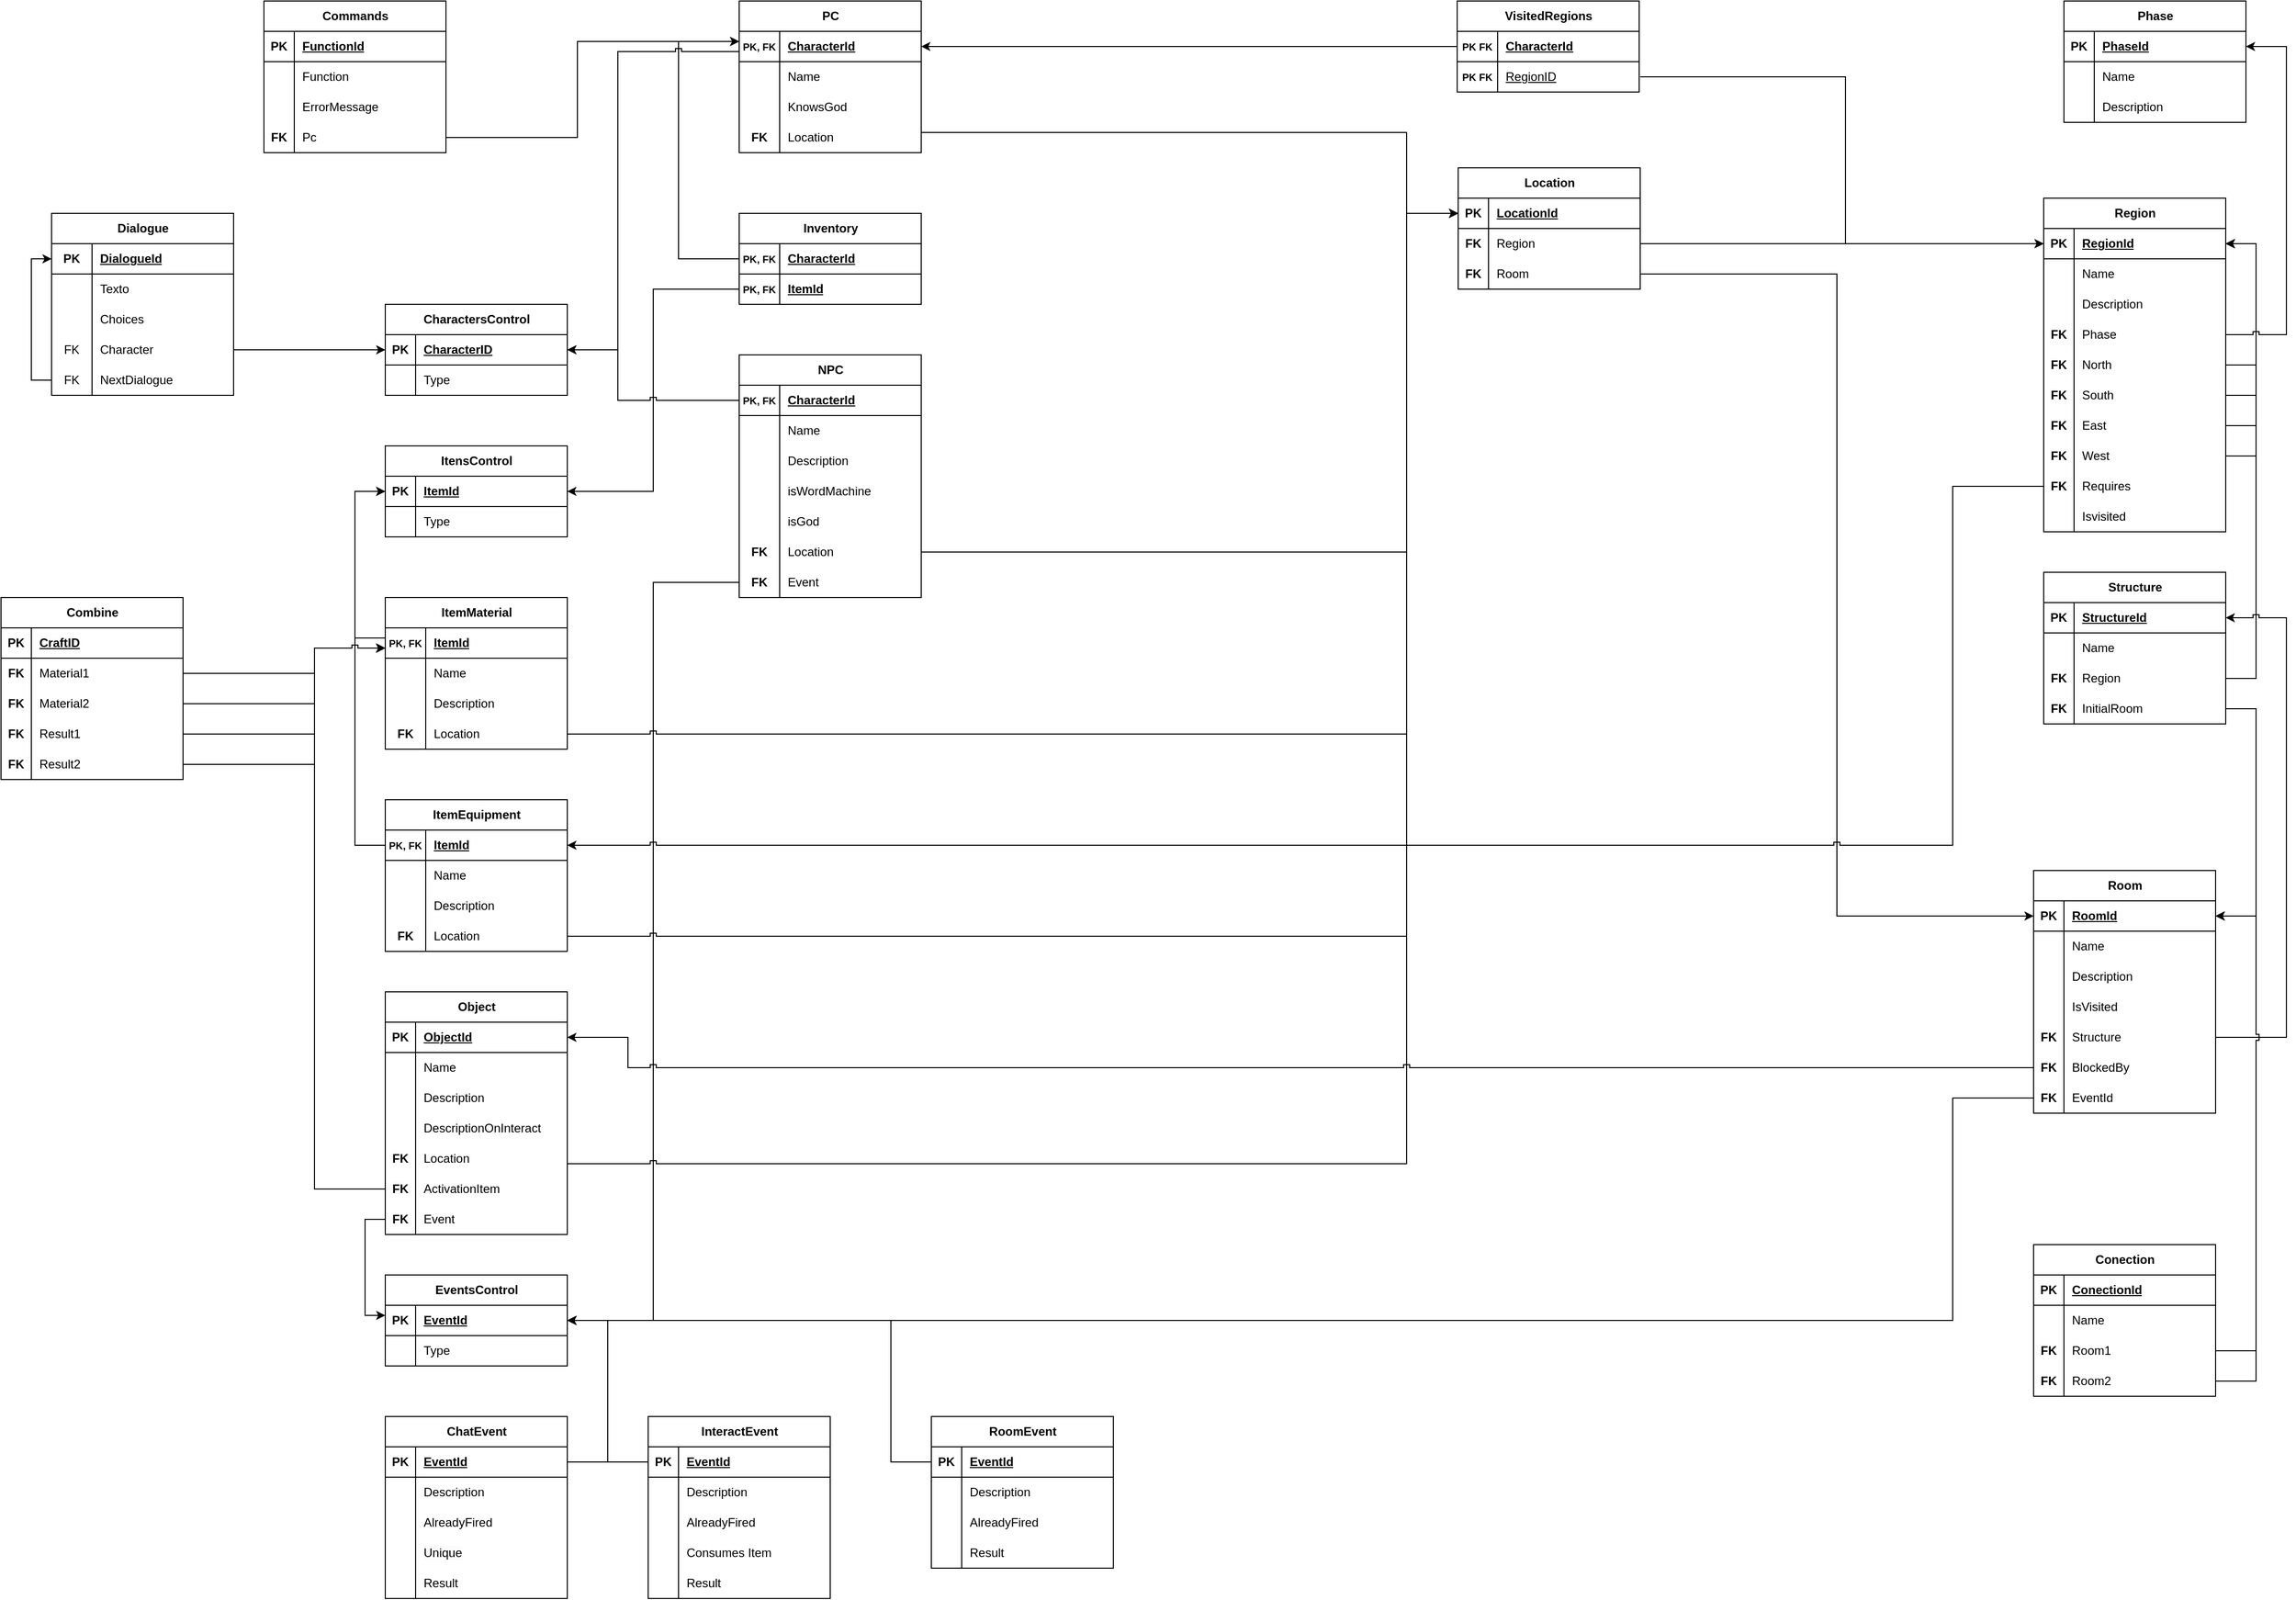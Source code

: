 <mxfile version="22.1.2" type="device">
  <diagram name="Página-1" id="kShOXbo5Ye8hIsKhMDS_">
    <mxGraphModel dx="2182" dy="1289" grid="1" gridSize="10" guides="1" tooltips="1" connect="1" arrows="1" fold="1" page="1" pageScale="1" pageWidth="1169" pageHeight="827" math="0" shadow="0">
      <root>
        <mxCell id="0" />
        <mxCell id="1" parent="0" />
        <mxCell id="okRA7gXRe5NYgAfEM8VI-609" style="edgeStyle=orthogonalEdgeStyle;rounded=0;orthogonalLoop=1;jettySize=auto;html=1;jumpStyle=sharp;labelBackgroundColor=none;fontColor=default;" parent="1" source="okRA7gXRe5NYgAfEM8VI-606" target="okRA7gXRe5NYgAfEM8VI-206" edge="1">
          <mxGeometry relative="1" as="geometry">
            <Array as="points">
              <mxPoint x="2280" y="690" />
              <mxPoint x="2280" y="260" />
            </Array>
          </mxGeometry>
        </mxCell>
        <mxCell id="o9qf4ZNDR21p9uooPDTG-189" style="edgeStyle=orthogonalEdgeStyle;rounded=0;orthogonalLoop=1;jettySize=auto;html=1;jumpStyle=sharp;labelBackgroundColor=none;fontColor=default;" edge="1" parent="1" source="o9qf4ZNDR21p9uooPDTG-165" target="okRA7gXRe5NYgAfEM8VI-419">
          <mxGeometry relative="1" as="geometry">
            <Array as="points">
              <mxPoint x="1980" y="1105" />
              <mxPoint x="1980" y="1325" />
            </Array>
          </mxGeometry>
        </mxCell>
        <mxCell id="o9qf4ZNDR21p9uooPDTG-234" style="edgeStyle=orthogonalEdgeStyle;rounded=0;orthogonalLoop=1;jettySize=auto;html=1;jumpStyle=sharp;" edge="1" parent="1" source="o9qf4ZNDR21p9uooPDTG-231" target="okRA7gXRe5NYgAfEM8VI-419">
          <mxGeometry relative="1" as="geometry" />
        </mxCell>
        <mxCell id="okRA7gXRe5NYgAfEM8VI-644" style="edgeStyle=orthogonalEdgeStyle;rounded=0;orthogonalLoop=1;jettySize=auto;html=1;jumpStyle=sharp;labelBackgroundColor=none;fontColor=default;" parent="1" source="okRA7gXRe5NYgAfEM8VI-633" target="okRA7gXRe5NYgAfEM8VI-147" edge="1">
          <mxGeometry relative="1" as="geometry">
            <Array as="points">
              <mxPoint x="1440" y="1170" />
              <mxPoint x="1440" y="230" />
            </Array>
          </mxGeometry>
        </mxCell>
        <mxCell id="o9qf4ZNDR21p9uooPDTG-150" style="edgeStyle=orthogonalEdgeStyle;rounded=0;orthogonalLoop=1;jettySize=auto;html=1;jumpStyle=sharp;labelBackgroundColor=none;fontColor=default;" edge="1" parent="1" source="okRA7gXRe5NYgAfEM8VI-387" target="okRA7gXRe5NYgAfEM8VI-361">
          <mxGeometry relative="1" as="geometry">
            <Array as="points">
              <mxPoint x="400" y="855" />
              <mxPoint x="400" y="505" />
            </Array>
          </mxGeometry>
        </mxCell>
        <mxCell id="okRA7gXRe5NYgAfEM8VI-829" style="edgeStyle=orthogonalEdgeStyle;rounded=0;orthogonalLoop=1;jettySize=auto;html=1;jumpStyle=sharp;labelBackgroundColor=none;fontColor=default;" parent="1" source="okRA7gXRe5NYgAfEM8VI-765" target="okRA7gXRe5NYgAfEM8VI-374" edge="1">
          <mxGeometry relative="1" as="geometry">
            <Array as="points">
              <mxPoint x="360" y="1195" />
              <mxPoint x="360" y="660" />
            </Array>
          </mxGeometry>
        </mxCell>
        <mxCell id="o9qf4ZNDR21p9uooPDTG-66" style="edgeStyle=orthogonalEdgeStyle;rounded=0;orthogonalLoop=1;jettySize=auto;html=1;jumpStyle=sharp;labelBackgroundColor=none;fontColor=default;" edge="1" parent="1" source="o9qf4ZNDR21p9uooPDTG-62" target="okRA7gXRe5NYgAfEM8VI-374">
          <mxGeometry relative="1" as="geometry">
            <Array as="points">
              <mxPoint x="360" y="775" />
              <mxPoint x="360" y="660" />
            </Array>
          </mxGeometry>
        </mxCell>
        <mxCell id="o9qf4ZNDR21p9uooPDTG-65" style="edgeStyle=orthogonalEdgeStyle;rounded=0;orthogonalLoop=1;jettySize=auto;html=1;jumpStyle=sharp;labelBackgroundColor=none;fontColor=default;" edge="1" parent="1" source="okRA7gXRe5NYgAfEM8VI-104" target="okRA7gXRe5NYgAfEM8VI-374">
          <mxGeometry relative="1" as="geometry">
            <Array as="points">
              <mxPoint x="360" y="745" />
              <mxPoint x="360" y="660" />
            </Array>
          </mxGeometry>
        </mxCell>
        <mxCell id="o9qf4ZNDR21p9uooPDTG-49" style="edgeStyle=orthogonalEdgeStyle;rounded=0;orthogonalLoop=1;jettySize=auto;html=1;jumpStyle=sharp;labelBackgroundColor=none;fontColor=default;" edge="1" parent="1" source="okRA7gXRe5NYgAfEM8VI-101" target="okRA7gXRe5NYgAfEM8VI-374">
          <mxGeometry relative="1" as="geometry">
            <Array as="points">
              <mxPoint x="360" y="715" />
              <mxPoint x="360" y="660" />
            </Array>
          </mxGeometry>
        </mxCell>
        <mxCell id="Gt0gfzOIv2M2sCgL0uO5-14" value="Dialogue" style="shape=table;startSize=30;container=1;collapsible=1;childLayout=tableLayout;fixedRows=1;rowLines=0;fontStyle=1;align=center;resizeLast=1;html=1;labelBackgroundColor=none;" parent="1" vertex="1">
          <mxGeometry x="100" y="230" width="180" height="180" as="geometry" />
        </mxCell>
        <mxCell id="Gt0gfzOIv2M2sCgL0uO5-15" value="" style="shape=tableRow;horizontal=0;startSize=0;swimlaneHead=0;swimlaneBody=0;fillColor=none;collapsible=0;dropTarget=0;points=[[0,0.5],[1,0.5]];portConstraint=eastwest;top=0;left=0;right=0;bottom=1;labelBackgroundColor=none;" parent="Gt0gfzOIv2M2sCgL0uO5-14" vertex="1">
          <mxGeometry y="30" width="180" height="30" as="geometry" />
        </mxCell>
        <mxCell id="Gt0gfzOIv2M2sCgL0uO5-16" value="PK" style="shape=partialRectangle;connectable=0;fillColor=none;top=0;left=0;bottom=0;right=0;fontStyle=1;overflow=hidden;whiteSpace=wrap;html=1;labelBackgroundColor=none;" parent="Gt0gfzOIv2M2sCgL0uO5-15" vertex="1">
          <mxGeometry width="40" height="30" as="geometry">
            <mxRectangle width="40" height="30" as="alternateBounds" />
          </mxGeometry>
        </mxCell>
        <mxCell id="Gt0gfzOIv2M2sCgL0uO5-17" value="DialogueId" style="shape=partialRectangle;connectable=0;fillColor=none;top=0;left=0;bottom=0;right=0;align=left;spacingLeft=6;fontStyle=5;overflow=hidden;whiteSpace=wrap;html=1;labelBackgroundColor=none;" parent="Gt0gfzOIv2M2sCgL0uO5-15" vertex="1">
          <mxGeometry x="40" width="140" height="30" as="geometry">
            <mxRectangle width="140" height="30" as="alternateBounds" />
          </mxGeometry>
        </mxCell>
        <mxCell id="Gt0gfzOIv2M2sCgL0uO5-18" value="" style="shape=tableRow;horizontal=0;startSize=0;swimlaneHead=0;swimlaneBody=0;fillColor=none;collapsible=0;dropTarget=0;points=[[0,0.5],[1,0.5]];portConstraint=eastwest;top=0;left=0;right=0;bottom=0;labelBackgroundColor=none;" parent="Gt0gfzOIv2M2sCgL0uO5-14" vertex="1">
          <mxGeometry y="60" width="180" height="30" as="geometry" />
        </mxCell>
        <mxCell id="Gt0gfzOIv2M2sCgL0uO5-19" value="" style="shape=partialRectangle;connectable=0;fillColor=none;top=0;left=0;bottom=0;right=0;editable=1;overflow=hidden;whiteSpace=wrap;html=1;labelBackgroundColor=none;" parent="Gt0gfzOIv2M2sCgL0uO5-18" vertex="1">
          <mxGeometry width="40" height="30" as="geometry">
            <mxRectangle width="40" height="30" as="alternateBounds" />
          </mxGeometry>
        </mxCell>
        <mxCell id="Gt0gfzOIv2M2sCgL0uO5-20" value="Texto" style="shape=partialRectangle;connectable=0;fillColor=none;top=0;left=0;bottom=0;right=0;align=left;spacingLeft=6;overflow=hidden;whiteSpace=wrap;html=1;labelBackgroundColor=none;" parent="Gt0gfzOIv2M2sCgL0uO5-18" vertex="1">
          <mxGeometry x="40" width="140" height="30" as="geometry">
            <mxRectangle width="140" height="30" as="alternateBounds" />
          </mxGeometry>
        </mxCell>
        <mxCell id="Gt0gfzOIv2M2sCgL0uO5-21" value="" style="shape=tableRow;horizontal=0;startSize=0;swimlaneHead=0;swimlaneBody=0;fillColor=none;collapsible=0;dropTarget=0;points=[[0,0.5],[1,0.5]];portConstraint=eastwest;top=0;left=0;right=0;bottom=0;labelBackgroundColor=none;" parent="Gt0gfzOIv2M2sCgL0uO5-14" vertex="1">
          <mxGeometry y="90" width="180" height="30" as="geometry" />
        </mxCell>
        <mxCell id="Gt0gfzOIv2M2sCgL0uO5-22" value="" style="shape=partialRectangle;connectable=0;fillColor=none;top=0;left=0;bottom=0;right=0;editable=1;overflow=hidden;whiteSpace=wrap;html=1;labelBackgroundColor=none;" parent="Gt0gfzOIv2M2sCgL0uO5-21" vertex="1">
          <mxGeometry width="40" height="30" as="geometry">
            <mxRectangle width="40" height="30" as="alternateBounds" />
          </mxGeometry>
        </mxCell>
        <mxCell id="Gt0gfzOIv2M2sCgL0uO5-23" value="Choices" style="shape=partialRectangle;connectable=0;fillColor=none;top=0;left=0;bottom=0;right=0;align=left;spacingLeft=6;overflow=hidden;whiteSpace=wrap;html=1;labelBackgroundColor=none;" parent="Gt0gfzOIv2M2sCgL0uO5-21" vertex="1">
          <mxGeometry x="40" width="140" height="30" as="geometry">
            <mxRectangle width="140" height="30" as="alternateBounds" />
          </mxGeometry>
        </mxCell>
        <mxCell id="Gt0gfzOIv2M2sCgL0uO5-24" value="" style="shape=tableRow;horizontal=0;startSize=0;swimlaneHead=0;swimlaneBody=0;fillColor=none;collapsible=0;dropTarget=0;points=[[0,0.5],[1,0.5]];portConstraint=eastwest;top=0;left=0;right=0;bottom=0;labelBackgroundColor=none;" parent="Gt0gfzOIv2M2sCgL0uO5-14" vertex="1">
          <mxGeometry y="120" width="180" height="30" as="geometry" />
        </mxCell>
        <mxCell id="Gt0gfzOIv2M2sCgL0uO5-25" value="FK" style="shape=partialRectangle;connectable=0;fillColor=none;top=0;left=0;bottom=0;right=0;editable=1;overflow=hidden;whiteSpace=wrap;html=1;labelBackgroundColor=none;" parent="Gt0gfzOIv2M2sCgL0uO5-24" vertex="1">
          <mxGeometry width="40" height="30" as="geometry">
            <mxRectangle width="40" height="30" as="alternateBounds" />
          </mxGeometry>
        </mxCell>
        <mxCell id="Gt0gfzOIv2M2sCgL0uO5-26" value="Character" style="shape=partialRectangle;connectable=0;fillColor=none;top=0;left=0;bottom=0;right=0;align=left;spacingLeft=6;overflow=hidden;whiteSpace=wrap;html=1;labelBackgroundColor=none;" parent="Gt0gfzOIv2M2sCgL0uO5-24" vertex="1">
          <mxGeometry x="40" width="140" height="30" as="geometry">
            <mxRectangle width="140" height="30" as="alternateBounds" />
          </mxGeometry>
        </mxCell>
        <mxCell id="okRA7gXRe5NYgAfEM8VI-143" value="" style="shape=tableRow;horizontal=0;startSize=0;swimlaneHead=0;swimlaneBody=0;fillColor=none;collapsible=0;dropTarget=0;points=[[0,0.5],[1,0.5]];portConstraint=eastwest;top=0;left=0;right=0;bottom=0;labelBackgroundColor=none;" parent="Gt0gfzOIv2M2sCgL0uO5-14" vertex="1">
          <mxGeometry y="150" width="180" height="30" as="geometry" />
        </mxCell>
        <mxCell id="okRA7gXRe5NYgAfEM8VI-144" value="FK" style="shape=partialRectangle;connectable=0;fillColor=none;top=0;left=0;bottom=0;right=0;editable=1;overflow=hidden;whiteSpace=wrap;html=1;labelBackgroundColor=none;" parent="okRA7gXRe5NYgAfEM8VI-143" vertex="1">
          <mxGeometry width="40" height="30" as="geometry">
            <mxRectangle width="40" height="30" as="alternateBounds" />
          </mxGeometry>
        </mxCell>
        <mxCell id="okRA7gXRe5NYgAfEM8VI-145" value="NextDialogue" style="shape=partialRectangle;connectable=0;fillColor=none;top=0;left=0;bottom=0;right=0;align=left;spacingLeft=6;overflow=hidden;whiteSpace=wrap;html=1;labelBackgroundColor=none;" parent="okRA7gXRe5NYgAfEM8VI-143" vertex="1">
          <mxGeometry x="40" width="140" height="30" as="geometry">
            <mxRectangle width="140" height="30" as="alternateBounds" />
          </mxGeometry>
        </mxCell>
        <mxCell id="okRA7gXRe5NYgAfEM8VI-94" value="Combine" style="shape=table;startSize=30;container=1;collapsible=1;childLayout=tableLayout;fixedRows=1;rowLines=0;fontStyle=1;align=center;resizeLast=1;html=1;labelBackgroundColor=none;" parent="1" vertex="1">
          <mxGeometry x="50" y="610" width="180" height="180" as="geometry" />
        </mxCell>
        <mxCell id="okRA7gXRe5NYgAfEM8VI-95" value="" style="shape=tableRow;horizontal=0;startSize=0;swimlaneHead=0;swimlaneBody=0;fillColor=none;collapsible=0;dropTarget=0;points=[[0,0.5],[1,0.5]];portConstraint=eastwest;top=0;left=0;right=0;bottom=1;labelBackgroundColor=none;" parent="okRA7gXRe5NYgAfEM8VI-94" vertex="1">
          <mxGeometry y="30" width="180" height="30" as="geometry" />
        </mxCell>
        <mxCell id="okRA7gXRe5NYgAfEM8VI-96" value="PK" style="shape=partialRectangle;connectable=0;fillColor=none;top=0;left=0;bottom=0;right=0;fontStyle=1;overflow=hidden;whiteSpace=wrap;html=1;labelBackgroundColor=none;" parent="okRA7gXRe5NYgAfEM8VI-95" vertex="1">
          <mxGeometry width="30" height="30" as="geometry">
            <mxRectangle width="30" height="30" as="alternateBounds" />
          </mxGeometry>
        </mxCell>
        <mxCell id="okRA7gXRe5NYgAfEM8VI-97" value="CraftID" style="shape=partialRectangle;connectable=0;fillColor=none;top=0;left=0;bottom=0;right=0;align=left;spacingLeft=6;fontStyle=5;overflow=hidden;whiteSpace=wrap;html=1;labelBackgroundColor=none;" parent="okRA7gXRe5NYgAfEM8VI-95" vertex="1">
          <mxGeometry x="30" width="150" height="30" as="geometry">
            <mxRectangle width="150" height="30" as="alternateBounds" />
          </mxGeometry>
        </mxCell>
        <mxCell id="okRA7gXRe5NYgAfEM8VI-98" value="" style="shape=tableRow;horizontal=0;startSize=0;swimlaneHead=0;swimlaneBody=0;fillColor=none;collapsible=0;dropTarget=0;points=[[0,0.5],[1,0.5]];portConstraint=eastwest;top=0;left=0;right=0;bottom=0;labelBackgroundColor=none;" parent="okRA7gXRe5NYgAfEM8VI-94" vertex="1">
          <mxGeometry y="60" width="180" height="30" as="geometry" />
        </mxCell>
        <mxCell id="okRA7gXRe5NYgAfEM8VI-99" value="&lt;b style=&quot;border-color: var(--border-color);&quot;&gt;FK&lt;/b&gt;" style="shape=partialRectangle;connectable=0;fillColor=none;top=0;left=0;bottom=0;right=0;editable=1;overflow=hidden;whiteSpace=wrap;html=1;labelBackgroundColor=none;" parent="okRA7gXRe5NYgAfEM8VI-98" vertex="1">
          <mxGeometry width="30" height="30" as="geometry">
            <mxRectangle width="30" height="30" as="alternateBounds" />
          </mxGeometry>
        </mxCell>
        <mxCell id="okRA7gXRe5NYgAfEM8VI-100" value="Material1" style="shape=partialRectangle;connectable=0;fillColor=none;top=0;left=0;bottom=0;right=0;align=left;spacingLeft=6;overflow=hidden;whiteSpace=wrap;html=1;labelBackgroundColor=none;" parent="okRA7gXRe5NYgAfEM8VI-98" vertex="1">
          <mxGeometry x="30" width="150" height="30" as="geometry">
            <mxRectangle width="150" height="30" as="alternateBounds" />
          </mxGeometry>
        </mxCell>
        <mxCell id="okRA7gXRe5NYgAfEM8VI-101" value="" style="shape=tableRow;horizontal=0;startSize=0;swimlaneHead=0;swimlaneBody=0;fillColor=none;collapsible=0;dropTarget=0;points=[[0,0.5],[1,0.5]];portConstraint=eastwest;top=0;left=0;right=0;bottom=0;labelBackgroundColor=none;" parent="okRA7gXRe5NYgAfEM8VI-94" vertex="1">
          <mxGeometry y="90" width="180" height="30" as="geometry" />
        </mxCell>
        <mxCell id="okRA7gXRe5NYgAfEM8VI-102" value="&lt;b style=&quot;border-color: var(--border-color);&quot;&gt;FK&lt;/b&gt;" style="shape=partialRectangle;connectable=0;fillColor=none;top=0;left=0;bottom=0;right=0;editable=1;overflow=hidden;whiteSpace=wrap;html=1;labelBackgroundColor=none;" parent="okRA7gXRe5NYgAfEM8VI-101" vertex="1">
          <mxGeometry width="30" height="30" as="geometry">
            <mxRectangle width="30" height="30" as="alternateBounds" />
          </mxGeometry>
        </mxCell>
        <mxCell id="okRA7gXRe5NYgAfEM8VI-103" value="Material2" style="shape=partialRectangle;connectable=0;fillColor=none;top=0;left=0;bottom=0;right=0;align=left;spacingLeft=6;overflow=hidden;whiteSpace=wrap;html=1;labelBackgroundColor=none;" parent="okRA7gXRe5NYgAfEM8VI-101" vertex="1">
          <mxGeometry x="30" width="150" height="30" as="geometry">
            <mxRectangle width="150" height="30" as="alternateBounds" />
          </mxGeometry>
        </mxCell>
        <mxCell id="okRA7gXRe5NYgAfEM8VI-104" value="" style="shape=tableRow;horizontal=0;startSize=0;swimlaneHead=0;swimlaneBody=0;fillColor=none;collapsible=0;dropTarget=0;points=[[0,0.5],[1,0.5]];portConstraint=eastwest;top=0;left=0;right=0;bottom=0;labelBackgroundColor=none;" parent="okRA7gXRe5NYgAfEM8VI-94" vertex="1">
          <mxGeometry y="120" width="180" height="30" as="geometry" />
        </mxCell>
        <mxCell id="okRA7gXRe5NYgAfEM8VI-105" value="&lt;b style=&quot;border-color: var(--border-color);&quot;&gt;FK&lt;/b&gt;" style="shape=partialRectangle;connectable=0;fillColor=none;top=0;left=0;bottom=0;right=0;editable=1;overflow=hidden;whiteSpace=wrap;html=1;labelBackgroundColor=none;" parent="okRA7gXRe5NYgAfEM8VI-104" vertex="1">
          <mxGeometry width="30" height="30" as="geometry">
            <mxRectangle width="30" height="30" as="alternateBounds" />
          </mxGeometry>
        </mxCell>
        <mxCell id="okRA7gXRe5NYgAfEM8VI-106" value="Result1" style="shape=partialRectangle;connectable=0;fillColor=none;top=0;left=0;bottom=0;right=0;align=left;spacingLeft=6;overflow=hidden;whiteSpace=wrap;html=1;labelBackgroundColor=none;" parent="okRA7gXRe5NYgAfEM8VI-104" vertex="1">
          <mxGeometry x="30" width="150" height="30" as="geometry">
            <mxRectangle width="150" height="30" as="alternateBounds" />
          </mxGeometry>
        </mxCell>
        <mxCell id="o9qf4ZNDR21p9uooPDTG-62" style="shape=tableRow;horizontal=0;startSize=0;swimlaneHead=0;swimlaneBody=0;fillColor=none;collapsible=0;dropTarget=0;points=[[0,0.5],[1,0.5]];portConstraint=eastwest;top=0;left=0;right=0;bottom=0;labelBackgroundColor=none;" vertex="1" parent="okRA7gXRe5NYgAfEM8VI-94">
          <mxGeometry y="150" width="180" height="30" as="geometry" />
        </mxCell>
        <mxCell id="o9qf4ZNDR21p9uooPDTG-63" value="&lt;b style=&quot;border-color: var(--border-color);&quot;&gt;FK&lt;/b&gt;" style="shape=partialRectangle;connectable=0;fillColor=none;top=0;left=0;bottom=0;right=0;editable=1;overflow=hidden;whiteSpace=wrap;html=1;labelBackgroundColor=none;" vertex="1" parent="o9qf4ZNDR21p9uooPDTG-62">
          <mxGeometry width="30" height="30" as="geometry">
            <mxRectangle width="30" height="30" as="alternateBounds" />
          </mxGeometry>
        </mxCell>
        <mxCell id="o9qf4ZNDR21p9uooPDTG-64" value="Result2" style="shape=partialRectangle;connectable=0;fillColor=none;top=0;left=0;bottom=0;right=0;align=left;spacingLeft=6;overflow=hidden;whiteSpace=wrap;html=1;labelBackgroundColor=none;" vertex="1" parent="o9qf4ZNDR21p9uooPDTG-62">
          <mxGeometry x="30" width="150" height="30" as="geometry">
            <mxRectangle width="150" height="30" as="alternateBounds" />
          </mxGeometry>
        </mxCell>
        <mxCell id="okRA7gXRe5NYgAfEM8VI-146" value="Location" style="shape=table;startSize=30;container=1;collapsible=1;childLayout=tableLayout;fixedRows=1;rowLines=0;fontStyle=1;align=center;resizeLast=1;html=1;labelBackgroundColor=none;" parent="1" vertex="1">
          <mxGeometry x="1491" y="185" width="180" height="120" as="geometry" />
        </mxCell>
        <mxCell id="okRA7gXRe5NYgAfEM8VI-147" value="" style="shape=tableRow;horizontal=0;startSize=0;swimlaneHead=0;swimlaneBody=0;fillColor=none;collapsible=0;dropTarget=0;points=[[0,0.5],[1,0.5]];portConstraint=eastwest;top=0;left=0;right=0;bottom=1;labelBackgroundColor=none;" parent="okRA7gXRe5NYgAfEM8VI-146" vertex="1">
          <mxGeometry y="30" width="180" height="30" as="geometry" />
        </mxCell>
        <mxCell id="okRA7gXRe5NYgAfEM8VI-148" value="PK" style="shape=partialRectangle;connectable=0;fillColor=none;top=0;left=0;bottom=0;right=0;fontStyle=1;overflow=hidden;whiteSpace=wrap;html=1;labelBackgroundColor=none;" parent="okRA7gXRe5NYgAfEM8VI-147" vertex="1">
          <mxGeometry width="30" height="30" as="geometry">
            <mxRectangle width="30" height="30" as="alternateBounds" />
          </mxGeometry>
        </mxCell>
        <mxCell id="okRA7gXRe5NYgAfEM8VI-149" value="LocationId" style="shape=partialRectangle;connectable=0;fillColor=none;top=0;left=0;bottom=0;right=0;align=left;spacingLeft=6;fontStyle=5;overflow=hidden;whiteSpace=wrap;html=1;labelBackgroundColor=none;" parent="okRA7gXRe5NYgAfEM8VI-147" vertex="1">
          <mxGeometry x="30" width="150" height="30" as="geometry">
            <mxRectangle width="150" height="30" as="alternateBounds" />
          </mxGeometry>
        </mxCell>
        <mxCell id="okRA7gXRe5NYgAfEM8VI-150" value="" style="shape=tableRow;horizontal=0;startSize=0;swimlaneHead=0;swimlaneBody=0;fillColor=none;collapsible=0;dropTarget=0;points=[[0,0.5],[1,0.5]];portConstraint=eastwest;top=0;left=0;right=0;bottom=0;labelBackgroundColor=none;" parent="okRA7gXRe5NYgAfEM8VI-146" vertex="1">
          <mxGeometry y="60" width="180" height="30" as="geometry" />
        </mxCell>
        <mxCell id="okRA7gXRe5NYgAfEM8VI-151" value="&lt;b style=&quot;border-color: var(--border-color);&quot;&gt;FK&lt;/b&gt;" style="shape=partialRectangle;connectable=0;fillColor=none;top=0;left=0;bottom=0;right=0;editable=1;overflow=hidden;whiteSpace=wrap;html=1;labelBackgroundColor=none;" parent="okRA7gXRe5NYgAfEM8VI-150" vertex="1">
          <mxGeometry width="30" height="30" as="geometry">
            <mxRectangle width="30" height="30" as="alternateBounds" />
          </mxGeometry>
        </mxCell>
        <mxCell id="okRA7gXRe5NYgAfEM8VI-152" value="Region" style="shape=partialRectangle;connectable=0;fillColor=none;top=0;left=0;bottom=0;right=0;align=left;spacingLeft=6;overflow=hidden;whiteSpace=wrap;html=1;labelBackgroundColor=none;" parent="okRA7gXRe5NYgAfEM8VI-150" vertex="1">
          <mxGeometry x="30" width="150" height="30" as="geometry">
            <mxRectangle width="150" height="30" as="alternateBounds" />
          </mxGeometry>
        </mxCell>
        <mxCell id="okRA7gXRe5NYgAfEM8VI-153" value="" style="shape=tableRow;horizontal=0;startSize=0;swimlaneHead=0;swimlaneBody=0;fillColor=none;collapsible=0;dropTarget=0;points=[[0,0.5],[1,0.5]];portConstraint=eastwest;top=0;left=0;right=0;bottom=0;labelBackgroundColor=none;" parent="okRA7gXRe5NYgAfEM8VI-146" vertex="1">
          <mxGeometry y="90" width="180" height="30" as="geometry" />
        </mxCell>
        <mxCell id="okRA7gXRe5NYgAfEM8VI-154" value="&lt;b style=&quot;border-color: var(--border-color);&quot;&gt;FK&lt;/b&gt;" style="shape=partialRectangle;connectable=0;fillColor=none;top=0;left=0;bottom=0;right=0;editable=1;overflow=hidden;whiteSpace=wrap;html=1;labelBackgroundColor=none;" parent="okRA7gXRe5NYgAfEM8VI-153" vertex="1">
          <mxGeometry width="30" height="30" as="geometry">
            <mxRectangle width="30" height="30" as="alternateBounds" />
          </mxGeometry>
        </mxCell>
        <mxCell id="okRA7gXRe5NYgAfEM8VI-155" value="Room" style="shape=partialRectangle;connectable=0;fillColor=none;top=0;left=0;bottom=0;right=0;align=left;spacingLeft=6;overflow=hidden;whiteSpace=wrap;html=1;labelBackgroundColor=none;" parent="okRA7gXRe5NYgAfEM8VI-153" vertex="1">
          <mxGeometry x="30" width="150" height="30" as="geometry">
            <mxRectangle width="150" height="30" as="alternateBounds" />
          </mxGeometry>
        </mxCell>
        <mxCell id="okRA7gXRe5NYgAfEM8VI-159" value="Room" style="shape=table;startSize=30;container=1;collapsible=1;childLayout=tableLayout;fixedRows=1;rowLines=0;fontStyle=1;align=center;resizeLast=1;html=1;labelBackgroundColor=none;" parent="1" vertex="1">
          <mxGeometry x="2060" y="880" width="180" height="240" as="geometry" />
        </mxCell>
        <mxCell id="okRA7gXRe5NYgAfEM8VI-160" value="" style="shape=tableRow;horizontal=0;startSize=0;swimlaneHead=0;swimlaneBody=0;fillColor=none;collapsible=0;dropTarget=0;points=[[0,0.5],[1,0.5]];portConstraint=eastwest;top=0;left=0;right=0;bottom=1;labelBackgroundColor=none;" parent="okRA7gXRe5NYgAfEM8VI-159" vertex="1">
          <mxGeometry y="30" width="180" height="30" as="geometry" />
        </mxCell>
        <mxCell id="okRA7gXRe5NYgAfEM8VI-161" value="PK" style="shape=partialRectangle;connectable=0;fillColor=none;top=0;left=0;bottom=0;right=0;fontStyle=1;overflow=hidden;whiteSpace=wrap;html=1;labelBackgroundColor=none;" parent="okRA7gXRe5NYgAfEM8VI-160" vertex="1">
          <mxGeometry width="30" height="30" as="geometry">
            <mxRectangle width="30" height="30" as="alternateBounds" />
          </mxGeometry>
        </mxCell>
        <mxCell id="okRA7gXRe5NYgAfEM8VI-162" value="RoomId" style="shape=partialRectangle;connectable=0;fillColor=none;top=0;left=0;bottom=0;right=0;align=left;spacingLeft=6;fontStyle=5;overflow=hidden;whiteSpace=wrap;html=1;labelBackgroundColor=none;" parent="okRA7gXRe5NYgAfEM8VI-160" vertex="1">
          <mxGeometry x="30" width="150" height="30" as="geometry">
            <mxRectangle width="150" height="30" as="alternateBounds" />
          </mxGeometry>
        </mxCell>
        <mxCell id="okRA7gXRe5NYgAfEM8VI-163" value="" style="shape=tableRow;horizontal=0;startSize=0;swimlaneHead=0;swimlaneBody=0;fillColor=none;collapsible=0;dropTarget=0;points=[[0,0.5],[1,0.5]];portConstraint=eastwest;top=0;left=0;right=0;bottom=0;labelBackgroundColor=none;" parent="okRA7gXRe5NYgAfEM8VI-159" vertex="1">
          <mxGeometry y="60" width="180" height="30" as="geometry" />
        </mxCell>
        <mxCell id="okRA7gXRe5NYgAfEM8VI-164" value="" style="shape=partialRectangle;connectable=0;fillColor=none;top=0;left=0;bottom=0;right=0;editable=1;overflow=hidden;whiteSpace=wrap;html=1;labelBackgroundColor=none;" parent="okRA7gXRe5NYgAfEM8VI-163" vertex="1">
          <mxGeometry width="30" height="30" as="geometry">
            <mxRectangle width="30" height="30" as="alternateBounds" />
          </mxGeometry>
        </mxCell>
        <mxCell id="okRA7gXRe5NYgAfEM8VI-165" value="Name" style="shape=partialRectangle;connectable=0;fillColor=none;top=0;left=0;bottom=0;right=0;align=left;spacingLeft=6;overflow=hidden;whiteSpace=wrap;html=1;labelBackgroundColor=none;" parent="okRA7gXRe5NYgAfEM8VI-163" vertex="1">
          <mxGeometry x="30" width="150" height="30" as="geometry">
            <mxRectangle width="150" height="30" as="alternateBounds" />
          </mxGeometry>
        </mxCell>
        <mxCell id="okRA7gXRe5NYgAfEM8VI-166" value="" style="shape=tableRow;horizontal=0;startSize=0;swimlaneHead=0;swimlaneBody=0;fillColor=none;collapsible=0;dropTarget=0;points=[[0,0.5],[1,0.5]];portConstraint=eastwest;top=0;left=0;right=0;bottom=0;labelBackgroundColor=none;" parent="okRA7gXRe5NYgAfEM8VI-159" vertex="1">
          <mxGeometry y="90" width="180" height="30" as="geometry" />
        </mxCell>
        <mxCell id="okRA7gXRe5NYgAfEM8VI-167" value="" style="shape=partialRectangle;connectable=0;fillColor=none;top=0;left=0;bottom=0;right=0;editable=1;overflow=hidden;whiteSpace=wrap;html=1;labelBackgroundColor=none;" parent="okRA7gXRe5NYgAfEM8VI-166" vertex="1">
          <mxGeometry width="30" height="30" as="geometry">
            <mxRectangle width="30" height="30" as="alternateBounds" />
          </mxGeometry>
        </mxCell>
        <mxCell id="okRA7gXRe5NYgAfEM8VI-168" value="Description" style="shape=partialRectangle;connectable=0;fillColor=none;top=0;left=0;bottom=0;right=0;align=left;spacingLeft=6;overflow=hidden;whiteSpace=wrap;html=1;labelBackgroundColor=none;" parent="okRA7gXRe5NYgAfEM8VI-166" vertex="1">
          <mxGeometry x="30" width="150" height="30" as="geometry">
            <mxRectangle width="150" height="30" as="alternateBounds" />
          </mxGeometry>
        </mxCell>
        <mxCell id="o9qf4ZNDR21p9uooPDTG-117" style="shape=tableRow;horizontal=0;startSize=0;swimlaneHead=0;swimlaneBody=0;fillColor=none;collapsible=0;dropTarget=0;points=[[0,0.5],[1,0.5]];portConstraint=eastwest;top=0;left=0;right=0;bottom=0;labelBackgroundColor=none;" vertex="1" parent="okRA7gXRe5NYgAfEM8VI-159">
          <mxGeometry y="120" width="180" height="30" as="geometry" />
        </mxCell>
        <mxCell id="o9qf4ZNDR21p9uooPDTG-118" style="shape=partialRectangle;connectable=0;fillColor=none;top=0;left=0;bottom=0;right=0;editable=1;overflow=hidden;whiteSpace=wrap;html=1;labelBackgroundColor=none;" vertex="1" parent="o9qf4ZNDR21p9uooPDTG-117">
          <mxGeometry width="30" height="30" as="geometry">
            <mxRectangle width="30" height="30" as="alternateBounds" />
          </mxGeometry>
        </mxCell>
        <mxCell id="o9qf4ZNDR21p9uooPDTG-119" value="IsVisited" style="shape=partialRectangle;connectable=0;fillColor=none;top=0;left=0;bottom=0;right=0;align=left;spacingLeft=6;overflow=hidden;whiteSpace=wrap;html=1;labelBackgroundColor=none;" vertex="1" parent="o9qf4ZNDR21p9uooPDTG-117">
          <mxGeometry x="30" width="150" height="30" as="geometry">
            <mxRectangle width="150" height="30" as="alternateBounds" />
          </mxGeometry>
        </mxCell>
        <mxCell id="okRA7gXRe5NYgAfEM8VI-610" style="shape=tableRow;horizontal=0;startSize=0;swimlaneHead=0;swimlaneBody=0;fillColor=none;collapsible=0;dropTarget=0;points=[[0,0.5],[1,0.5]];portConstraint=eastwest;top=0;left=0;right=0;bottom=0;labelBackgroundColor=none;" parent="okRA7gXRe5NYgAfEM8VI-159" vertex="1">
          <mxGeometry y="150" width="180" height="30" as="geometry" />
        </mxCell>
        <mxCell id="okRA7gXRe5NYgAfEM8VI-611" value="&lt;b&gt;FK&lt;/b&gt;" style="shape=partialRectangle;connectable=0;fillColor=none;top=0;left=0;bottom=0;right=0;editable=1;overflow=hidden;whiteSpace=wrap;html=1;labelBackgroundColor=none;" parent="okRA7gXRe5NYgAfEM8VI-610" vertex="1">
          <mxGeometry width="30" height="30" as="geometry">
            <mxRectangle width="30" height="30" as="alternateBounds" />
          </mxGeometry>
        </mxCell>
        <mxCell id="okRA7gXRe5NYgAfEM8VI-612" value="Structure" style="shape=partialRectangle;connectable=0;fillColor=none;top=0;left=0;bottom=0;right=0;align=left;spacingLeft=6;overflow=hidden;whiteSpace=wrap;html=1;labelBackgroundColor=none;" parent="okRA7gXRe5NYgAfEM8VI-610" vertex="1">
          <mxGeometry x="30" width="150" height="30" as="geometry">
            <mxRectangle width="150" height="30" as="alternateBounds" />
          </mxGeometry>
        </mxCell>
        <mxCell id="okRA7gXRe5NYgAfEM8VI-650" style="shape=tableRow;horizontal=0;startSize=0;swimlaneHead=0;swimlaneBody=0;fillColor=none;collapsible=0;dropTarget=0;points=[[0,0.5],[1,0.5]];portConstraint=eastwest;top=0;left=0;right=0;bottom=0;labelBackgroundColor=none;" parent="okRA7gXRe5NYgAfEM8VI-159" vertex="1">
          <mxGeometry y="180" width="180" height="30" as="geometry" />
        </mxCell>
        <mxCell id="okRA7gXRe5NYgAfEM8VI-651" value="&lt;b style=&quot;border-color: var(--border-color);&quot;&gt;FK&lt;/b&gt;" style="shape=partialRectangle;connectable=0;fillColor=none;top=0;left=0;bottom=0;right=0;editable=1;overflow=hidden;whiteSpace=wrap;html=1;labelBackgroundColor=none;" parent="okRA7gXRe5NYgAfEM8VI-650" vertex="1">
          <mxGeometry width="30" height="30" as="geometry">
            <mxRectangle width="30" height="30" as="alternateBounds" />
          </mxGeometry>
        </mxCell>
        <mxCell id="okRA7gXRe5NYgAfEM8VI-652" value="BlockedBy" style="shape=partialRectangle;connectable=0;fillColor=none;top=0;left=0;bottom=0;right=0;align=left;spacingLeft=6;overflow=hidden;whiteSpace=wrap;html=1;labelBackgroundColor=none;" parent="okRA7gXRe5NYgAfEM8VI-650" vertex="1">
          <mxGeometry x="30" width="150" height="30" as="geometry">
            <mxRectangle width="150" height="30" as="alternateBounds" />
          </mxGeometry>
        </mxCell>
        <mxCell id="o9qf4ZNDR21p9uooPDTG-165" style="shape=tableRow;horizontal=0;startSize=0;swimlaneHead=0;swimlaneBody=0;fillColor=none;collapsible=0;dropTarget=0;points=[[0,0.5],[1,0.5]];portConstraint=eastwest;top=0;left=0;right=0;bottom=0;labelBackgroundColor=none;" vertex="1" parent="okRA7gXRe5NYgAfEM8VI-159">
          <mxGeometry y="210" width="180" height="30" as="geometry" />
        </mxCell>
        <mxCell id="o9qf4ZNDR21p9uooPDTG-166" value="&lt;b style=&quot;border-color: var(--border-color);&quot;&gt;FK&lt;/b&gt;" style="shape=partialRectangle;connectable=0;fillColor=none;top=0;left=0;bottom=0;right=0;editable=1;overflow=hidden;whiteSpace=wrap;html=1;labelBackgroundColor=none;" vertex="1" parent="o9qf4ZNDR21p9uooPDTG-165">
          <mxGeometry width="30" height="30" as="geometry">
            <mxRectangle width="30" height="30" as="alternateBounds" />
          </mxGeometry>
        </mxCell>
        <mxCell id="o9qf4ZNDR21p9uooPDTG-167" value="EventId" style="shape=partialRectangle;connectable=0;fillColor=none;top=0;left=0;bottom=0;right=0;align=left;spacingLeft=6;overflow=hidden;whiteSpace=wrap;html=1;labelBackgroundColor=none;" vertex="1" parent="o9qf4ZNDR21p9uooPDTG-165">
          <mxGeometry x="30" width="150" height="30" as="geometry">
            <mxRectangle width="150" height="30" as="alternateBounds" />
          </mxGeometry>
        </mxCell>
        <mxCell id="okRA7gXRe5NYgAfEM8VI-825" style="edgeStyle=orthogonalEdgeStyle;rounded=0;orthogonalLoop=1;jettySize=auto;html=1;jumpStyle=sharp;labelBackgroundColor=none;fontColor=default;" parent="1" source="okRA7gXRe5NYgAfEM8VI-143" target="Gt0gfzOIv2M2sCgL0uO5-15" edge="1">
          <mxGeometry relative="1" as="geometry">
            <Array as="points">
              <mxPoint x="80" y="395" />
              <mxPoint x="80" y="275" />
            </Array>
          </mxGeometry>
        </mxCell>
        <mxCell id="okRA7gXRe5NYgAfEM8VI-189" value="Phase" style="shape=table;startSize=30;container=1;collapsible=1;childLayout=tableLayout;fixedRows=1;rowLines=0;fontStyle=1;align=center;resizeLast=1;html=1;labelBackgroundColor=none;" parent="1" vertex="1">
          <mxGeometry x="2090" y="20" width="180" height="120" as="geometry" />
        </mxCell>
        <mxCell id="okRA7gXRe5NYgAfEM8VI-190" value="" style="shape=tableRow;horizontal=0;startSize=0;swimlaneHead=0;swimlaneBody=0;fillColor=none;collapsible=0;dropTarget=0;points=[[0,0.5],[1,0.5]];portConstraint=eastwest;top=0;left=0;right=0;bottom=1;labelBackgroundColor=none;" parent="okRA7gXRe5NYgAfEM8VI-189" vertex="1">
          <mxGeometry y="30" width="180" height="30" as="geometry" />
        </mxCell>
        <mxCell id="okRA7gXRe5NYgAfEM8VI-191" value="PK" style="shape=partialRectangle;connectable=0;fillColor=none;top=0;left=0;bottom=0;right=0;fontStyle=1;overflow=hidden;whiteSpace=wrap;html=1;labelBackgroundColor=none;" parent="okRA7gXRe5NYgAfEM8VI-190" vertex="1">
          <mxGeometry width="30" height="30" as="geometry">
            <mxRectangle width="30" height="30" as="alternateBounds" />
          </mxGeometry>
        </mxCell>
        <mxCell id="okRA7gXRe5NYgAfEM8VI-192" value="PhaseId" style="shape=partialRectangle;connectable=0;fillColor=none;top=0;left=0;bottom=0;right=0;align=left;spacingLeft=6;fontStyle=5;overflow=hidden;whiteSpace=wrap;html=1;labelBackgroundColor=none;" parent="okRA7gXRe5NYgAfEM8VI-190" vertex="1">
          <mxGeometry x="30" width="150" height="30" as="geometry">
            <mxRectangle width="150" height="30" as="alternateBounds" />
          </mxGeometry>
        </mxCell>
        <mxCell id="okRA7gXRe5NYgAfEM8VI-193" value="" style="shape=tableRow;horizontal=0;startSize=0;swimlaneHead=0;swimlaneBody=0;fillColor=none;collapsible=0;dropTarget=0;points=[[0,0.5],[1,0.5]];portConstraint=eastwest;top=0;left=0;right=0;bottom=0;labelBackgroundColor=none;" parent="okRA7gXRe5NYgAfEM8VI-189" vertex="1">
          <mxGeometry y="60" width="180" height="30" as="geometry" />
        </mxCell>
        <mxCell id="okRA7gXRe5NYgAfEM8VI-194" value="" style="shape=partialRectangle;connectable=0;fillColor=none;top=0;left=0;bottom=0;right=0;editable=1;overflow=hidden;whiteSpace=wrap;html=1;labelBackgroundColor=none;" parent="okRA7gXRe5NYgAfEM8VI-193" vertex="1">
          <mxGeometry width="30" height="30" as="geometry">
            <mxRectangle width="30" height="30" as="alternateBounds" />
          </mxGeometry>
        </mxCell>
        <mxCell id="okRA7gXRe5NYgAfEM8VI-195" value="Name" style="shape=partialRectangle;connectable=0;fillColor=none;top=0;left=0;bottom=0;right=0;align=left;spacingLeft=6;overflow=hidden;whiteSpace=wrap;html=1;labelBackgroundColor=none;" parent="okRA7gXRe5NYgAfEM8VI-193" vertex="1">
          <mxGeometry x="30" width="150" height="30" as="geometry">
            <mxRectangle width="150" height="30" as="alternateBounds" />
          </mxGeometry>
        </mxCell>
        <mxCell id="okRA7gXRe5NYgAfEM8VI-196" value="" style="shape=tableRow;horizontal=0;startSize=0;swimlaneHead=0;swimlaneBody=0;fillColor=none;collapsible=0;dropTarget=0;points=[[0,0.5],[1,0.5]];portConstraint=eastwest;top=0;left=0;right=0;bottom=0;labelBackgroundColor=none;" parent="okRA7gXRe5NYgAfEM8VI-189" vertex="1">
          <mxGeometry y="90" width="180" height="30" as="geometry" />
        </mxCell>
        <mxCell id="okRA7gXRe5NYgAfEM8VI-197" value="" style="shape=partialRectangle;connectable=0;fillColor=none;top=0;left=0;bottom=0;right=0;editable=1;overflow=hidden;whiteSpace=wrap;html=1;labelBackgroundColor=none;" parent="okRA7gXRe5NYgAfEM8VI-196" vertex="1">
          <mxGeometry width="30" height="30" as="geometry">
            <mxRectangle width="30" height="30" as="alternateBounds" />
          </mxGeometry>
        </mxCell>
        <mxCell id="okRA7gXRe5NYgAfEM8VI-198" value="Description" style="shape=partialRectangle;connectable=0;fillColor=none;top=0;left=0;bottom=0;right=0;align=left;spacingLeft=6;overflow=hidden;whiteSpace=wrap;html=1;labelBackgroundColor=none;" parent="okRA7gXRe5NYgAfEM8VI-196" vertex="1">
          <mxGeometry x="30" width="150" height="30" as="geometry">
            <mxRectangle width="150" height="30" as="alternateBounds" />
          </mxGeometry>
        </mxCell>
        <mxCell id="okRA7gXRe5NYgAfEM8VI-225" value="Structure" style="shape=table;startSize=30;container=1;collapsible=1;childLayout=tableLayout;fixedRows=1;rowLines=0;fontStyle=1;align=center;resizeLast=1;html=1;labelBackgroundColor=none;" parent="1" vertex="1">
          <mxGeometry x="2070" y="585" width="180" height="150" as="geometry" />
        </mxCell>
        <mxCell id="okRA7gXRe5NYgAfEM8VI-226" value="" style="shape=tableRow;horizontal=0;startSize=0;swimlaneHead=0;swimlaneBody=0;fillColor=none;collapsible=0;dropTarget=0;points=[[0,0.5],[1,0.5]];portConstraint=eastwest;top=0;left=0;right=0;bottom=1;labelBackgroundColor=none;" parent="okRA7gXRe5NYgAfEM8VI-225" vertex="1">
          <mxGeometry y="30" width="180" height="30" as="geometry" />
        </mxCell>
        <mxCell id="okRA7gXRe5NYgAfEM8VI-227" value="PK" style="shape=partialRectangle;connectable=0;fillColor=none;top=0;left=0;bottom=0;right=0;fontStyle=1;overflow=hidden;whiteSpace=wrap;html=1;labelBackgroundColor=none;" parent="okRA7gXRe5NYgAfEM8VI-226" vertex="1">
          <mxGeometry width="30" height="30" as="geometry">
            <mxRectangle width="30" height="30" as="alternateBounds" />
          </mxGeometry>
        </mxCell>
        <mxCell id="okRA7gXRe5NYgAfEM8VI-228" value="StructureId" style="shape=partialRectangle;connectable=0;fillColor=none;top=0;left=0;bottom=0;right=0;align=left;spacingLeft=6;fontStyle=5;overflow=hidden;whiteSpace=wrap;html=1;labelBackgroundColor=none;" parent="okRA7gXRe5NYgAfEM8VI-226" vertex="1">
          <mxGeometry x="30" width="150" height="30" as="geometry">
            <mxRectangle width="150" height="30" as="alternateBounds" />
          </mxGeometry>
        </mxCell>
        <mxCell id="okRA7gXRe5NYgAfEM8VI-229" value="" style="shape=tableRow;horizontal=0;startSize=0;swimlaneHead=0;swimlaneBody=0;fillColor=none;collapsible=0;dropTarget=0;points=[[0,0.5],[1,0.5]];portConstraint=eastwest;top=0;left=0;right=0;bottom=0;labelBackgroundColor=none;" parent="okRA7gXRe5NYgAfEM8VI-225" vertex="1">
          <mxGeometry y="60" width="180" height="30" as="geometry" />
        </mxCell>
        <mxCell id="okRA7gXRe5NYgAfEM8VI-230" value="" style="shape=partialRectangle;connectable=0;fillColor=none;top=0;left=0;bottom=0;right=0;editable=1;overflow=hidden;whiteSpace=wrap;html=1;labelBackgroundColor=none;" parent="okRA7gXRe5NYgAfEM8VI-229" vertex="1">
          <mxGeometry width="30" height="30" as="geometry">
            <mxRectangle width="30" height="30" as="alternateBounds" />
          </mxGeometry>
        </mxCell>
        <mxCell id="okRA7gXRe5NYgAfEM8VI-231" value="Name" style="shape=partialRectangle;connectable=0;fillColor=none;top=0;left=0;bottom=0;right=0;align=left;spacingLeft=6;overflow=hidden;whiteSpace=wrap;html=1;labelBackgroundColor=none;" parent="okRA7gXRe5NYgAfEM8VI-229" vertex="1">
          <mxGeometry x="30" width="150" height="30" as="geometry">
            <mxRectangle width="150" height="30" as="alternateBounds" />
          </mxGeometry>
        </mxCell>
        <mxCell id="okRA7gXRe5NYgAfEM8VI-606" style="shape=tableRow;horizontal=0;startSize=0;swimlaneHead=0;swimlaneBody=0;fillColor=none;collapsible=0;dropTarget=0;points=[[0,0.5],[1,0.5]];portConstraint=eastwest;top=0;left=0;right=0;bottom=0;labelBackgroundColor=none;" parent="okRA7gXRe5NYgAfEM8VI-225" vertex="1">
          <mxGeometry y="90" width="180" height="30" as="geometry" />
        </mxCell>
        <mxCell id="okRA7gXRe5NYgAfEM8VI-607" value="&lt;b&gt;FK&lt;/b&gt;" style="shape=partialRectangle;connectable=0;fillColor=none;top=0;left=0;bottom=0;right=0;editable=1;overflow=hidden;whiteSpace=wrap;html=1;labelBackgroundColor=none;" parent="okRA7gXRe5NYgAfEM8VI-606" vertex="1">
          <mxGeometry width="30" height="30" as="geometry">
            <mxRectangle width="30" height="30" as="alternateBounds" />
          </mxGeometry>
        </mxCell>
        <mxCell id="okRA7gXRe5NYgAfEM8VI-608" value="Region" style="shape=partialRectangle;connectable=0;fillColor=none;top=0;left=0;bottom=0;right=0;align=left;spacingLeft=6;overflow=hidden;whiteSpace=wrap;html=1;labelBackgroundColor=none;" parent="okRA7gXRe5NYgAfEM8VI-606" vertex="1">
          <mxGeometry x="30" width="150" height="30" as="geometry">
            <mxRectangle width="150" height="30" as="alternateBounds" />
          </mxGeometry>
        </mxCell>
        <mxCell id="okRA7gXRe5NYgAfEM8VI-646" style="shape=tableRow;horizontal=0;startSize=0;swimlaneHead=0;swimlaneBody=0;fillColor=none;collapsible=0;dropTarget=0;points=[[0,0.5],[1,0.5]];portConstraint=eastwest;top=0;left=0;right=0;bottom=0;labelBackgroundColor=none;" parent="okRA7gXRe5NYgAfEM8VI-225" vertex="1">
          <mxGeometry y="120" width="180" height="30" as="geometry" />
        </mxCell>
        <mxCell id="okRA7gXRe5NYgAfEM8VI-647" value="&lt;b style=&quot;border-color: var(--border-color);&quot;&gt;FK&lt;/b&gt;" style="shape=partialRectangle;connectable=0;fillColor=none;top=0;left=0;bottom=0;right=0;editable=1;overflow=hidden;whiteSpace=wrap;html=1;labelBackgroundColor=none;" parent="okRA7gXRe5NYgAfEM8VI-646" vertex="1">
          <mxGeometry width="30" height="30" as="geometry">
            <mxRectangle width="30" height="30" as="alternateBounds" />
          </mxGeometry>
        </mxCell>
        <mxCell id="okRA7gXRe5NYgAfEM8VI-648" value="InitialRoom" style="shape=partialRectangle;connectable=0;fillColor=none;top=0;left=0;bottom=0;right=0;align=left;spacingLeft=6;overflow=hidden;whiteSpace=wrap;html=1;labelBackgroundColor=none;" parent="okRA7gXRe5NYgAfEM8VI-646" vertex="1">
          <mxGeometry x="30" width="150" height="30" as="geometry">
            <mxRectangle width="150" height="30" as="alternateBounds" />
          </mxGeometry>
        </mxCell>
        <mxCell id="okRA7gXRe5NYgAfEM8VI-706" style="edgeStyle=orthogonalEdgeStyle;rounded=0;orthogonalLoop=1;jettySize=auto;html=1;jumpStyle=sharp;labelBackgroundColor=none;fontColor=default;" parent="1" source="okRA7gXRe5NYgAfEM8VI-675" target="okRA7gXRe5NYgAfEM8VI-206" edge="1">
          <mxGeometry relative="1" as="geometry">
            <Array as="points">
              <mxPoint x="2280" y="470" />
              <mxPoint x="2280" y="260" />
            </Array>
          </mxGeometry>
        </mxCell>
        <mxCell id="okRA7gXRe5NYgAfEM8VI-700" style="edgeStyle=orthogonalEdgeStyle;rounded=0;orthogonalLoop=1;jettySize=auto;html=1;jumpStyle=sharp;labelBackgroundColor=none;fontColor=default;" parent="1" source="okRA7gXRe5NYgAfEM8VI-672" target="okRA7gXRe5NYgAfEM8VI-206" edge="1">
          <mxGeometry relative="1" as="geometry">
            <Array as="points">
              <mxPoint x="2280" y="440" />
              <mxPoint x="2280" y="260" />
            </Array>
          </mxGeometry>
        </mxCell>
        <mxCell id="okRA7gXRe5NYgAfEM8VI-251" value="Commands" style="shape=table;startSize=30;container=1;collapsible=1;childLayout=tableLayout;fixedRows=1;rowLines=0;fontStyle=1;align=center;resizeLast=1;html=1;labelBackgroundColor=none;" parent="1" vertex="1">
          <mxGeometry x="310" y="20" width="180" height="150" as="geometry" />
        </mxCell>
        <mxCell id="okRA7gXRe5NYgAfEM8VI-252" value="" style="shape=tableRow;horizontal=0;startSize=0;swimlaneHead=0;swimlaneBody=0;fillColor=none;collapsible=0;dropTarget=0;points=[[0,0.5],[1,0.5]];portConstraint=eastwest;top=0;left=0;right=0;bottom=1;labelBackgroundColor=none;" parent="okRA7gXRe5NYgAfEM8VI-251" vertex="1">
          <mxGeometry y="30" width="180" height="30" as="geometry" />
        </mxCell>
        <mxCell id="okRA7gXRe5NYgAfEM8VI-253" value="PK" style="shape=partialRectangle;connectable=0;fillColor=none;top=0;left=0;bottom=0;right=0;fontStyle=1;overflow=hidden;whiteSpace=wrap;html=1;labelBackgroundColor=none;" parent="okRA7gXRe5NYgAfEM8VI-252" vertex="1">
          <mxGeometry width="30" height="30" as="geometry">
            <mxRectangle width="30" height="30" as="alternateBounds" />
          </mxGeometry>
        </mxCell>
        <mxCell id="okRA7gXRe5NYgAfEM8VI-254" value="FunctionId" style="shape=partialRectangle;connectable=0;fillColor=none;top=0;left=0;bottom=0;right=0;align=left;spacingLeft=6;fontStyle=5;overflow=hidden;whiteSpace=wrap;html=1;labelBackgroundColor=none;" parent="okRA7gXRe5NYgAfEM8VI-252" vertex="1">
          <mxGeometry x="30" width="150" height="30" as="geometry">
            <mxRectangle width="150" height="30" as="alternateBounds" />
          </mxGeometry>
        </mxCell>
        <mxCell id="okRA7gXRe5NYgAfEM8VI-255" value="" style="shape=tableRow;horizontal=0;startSize=0;swimlaneHead=0;swimlaneBody=0;fillColor=none;collapsible=0;dropTarget=0;points=[[0,0.5],[1,0.5]];portConstraint=eastwest;top=0;left=0;right=0;bottom=0;labelBackgroundColor=none;" parent="okRA7gXRe5NYgAfEM8VI-251" vertex="1">
          <mxGeometry y="60" width="180" height="30" as="geometry" />
        </mxCell>
        <mxCell id="okRA7gXRe5NYgAfEM8VI-256" value="" style="shape=partialRectangle;connectable=0;fillColor=none;top=0;left=0;bottom=0;right=0;editable=1;overflow=hidden;whiteSpace=wrap;html=1;labelBackgroundColor=none;" parent="okRA7gXRe5NYgAfEM8VI-255" vertex="1">
          <mxGeometry width="30" height="30" as="geometry">
            <mxRectangle width="30" height="30" as="alternateBounds" />
          </mxGeometry>
        </mxCell>
        <mxCell id="okRA7gXRe5NYgAfEM8VI-257" value="Function" style="shape=partialRectangle;connectable=0;fillColor=none;top=0;left=0;bottom=0;right=0;align=left;spacingLeft=6;overflow=hidden;whiteSpace=wrap;html=1;labelBackgroundColor=none;" parent="okRA7gXRe5NYgAfEM8VI-255" vertex="1">
          <mxGeometry x="30" width="150" height="30" as="geometry">
            <mxRectangle width="150" height="30" as="alternateBounds" />
          </mxGeometry>
        </mxCell>
        <mxCell id="okRA7gXRe5NYgAfEM8VI-258" value="" style="shape=tableRow;horizontal=0;startSize=0;swimlaneHead=0;swimlaneBody=0;fillColor=none;collapsible=0;dropTarget=0;points=[[0,0.5],[1,0.5]];portConstraint=eastwest;top=0;left=0;right=0;bottom=0;labelBackgroundColor=none;" parent="okRA7gXRe5NYgAfEM8VI-251" vertex="1">
          <mxGeometry y="90" width="180" height="30" as="geometry" />
        </mxCell>
        <mxCell id="okRA7gXRe5NYgAfEM8VI-259" value="" style="shape=partialRectangle;connectable=0;fillColor=none;top=0;left=0;bottom=0;right=0;editable=1;overflow=hidden;whiteSpace=wrap;html=1;labelBackgroundColor=none;" parent="okRA7gXRe5NYgAfEM8VI-258" vertex="1">
          <mxGeometry width="30" height="30" as="geometry">
            <mxRectangle width="30" height="30" as="alternateBounds" />
          </mxGeometry>
        </mxCell>
        <mxCell id="okRA7gXRe5NYgAfEM8VI-260" value="ErrorMessage" style="shape=partialRectangle;connectable=0;fillColor=none;top=0;left=0;bottom=0;right=0;align=left;spacingLeft=6;overflow=hidden;whiteSpace=wrap;html=1;labelBackgroundColor=none;" parent="okRA7gXRe5NYgAfEM8VI-258" vertex="1">
          <mxGeometry x="30" width="150" height="30" as="geometry">
            <mxRectangle width="150" height="30" as="alternateBounds" />
          </mxGeometry>
        </mxCell>
        <mxCell id="okRA7gXRe5NYgAfEM8VI-791" style="shape=tableRow;horizontal=0;startSize=0;swimlaneHead=0;swimlaneBody=0;fillColor=none;collapsible=0;dropTarget=0;points=[[0,0.5],[1,0.5]];portConstraint=eastwest;top=0;left=0;right=0;bottom=0;labelBackgroundColor=none;" parent="okRA7gXRe5NYgAfEM8VI-251" vertex="1">
          <mxGeometry y="120" width="180" height="30" as="geometry" />
        </mxCell>
        <mxCell id="okRA7gXRe5NYgAfEM8VI-792" value="&lt;b style=&quot;border-color: var(--border-color);&quot;&gt;FK&lt;/b&gt;" style="shape=partialRectangle;connectable=0;fillColor=none;top=0;left=0;bottom=0;right=0;editable=1;overflow=hidden;whiteSpace=wrap;html=1;labelBackgroundColor=none;" parent="okRA7gXRe5NYgAfEM8VI-791" vertex="1">
          <mxGeometry width="30" height="30" as="geometry">
            <mxRectangle width="30" height="30" as="alternateBounds" />
          </mxGeometry>
        </mxCell>
        <mxCell id="okRA7gXRe5NYgAfEM8VI-793" value="Pc" style="shape=partialRectangle;connectable=0;fillColor=none;top=0;left=0;bottom=0;right=0;align=left;spacingLeft=6;overflow=hidden;whiteSpace=wrap;html=1;labelBackgroundColor=none;" parent="okRA7gXRe5NYgAfEM8VI-791" vertex="1">
          <mxGeometry x="30" width="150" height="30" as="geometry">
            <mxRectangle width="150" height="30" as="alternateBounds" />
          </mxGeometry>
        </mxCell>
        <mxCell id="okRA7gXRe5NYgAfEM8VI-267" value="CharactersControl" style="shape=table;startSize=30;container=1;collapsible=1;childLayout=tableLayout;fixedRows=1;rowLines=0;fontStyle=1;align=center;resizeLast=1;html=1;labelBackgroundColor=none;" parent="1" vertex="1">
          <mxGeometry x="430" y="320" width="180" height="90" as="geometry" />
        </mxCell>
        <mxCell id="okRA7gXRe5NYgAfEM8VI-268" value="" style="shape=tableRow;horizontal=0;startSize=0;swimlaneHead=0;swimlaneBody=0;fillColor=none;collapsible=0;dropTarget=0;points=[[0,0.5],[1,0.5]];portConstraint=eastwest;top=0;left=0;right=0;bottom=1;labelBackgroundColor=none;" parent="okRA7gXRe5NYgAfEM8VI-267" vertex="1">
          <mxGeometry y="30" width="180" height="30" as="geometry" />
        </mxCell>
        <mxCell id="okRA7gXRe5NYgAfEM8VI-269" value="PK" style="shape=partialRectangle;connectable=0;fillColor=none;top=0;left=0;bottom=0;right=0;fontStyle=1;overflow=hidden;whiteSpace=wrap;html=1;labelBackgroundColor=none;" parent="okRA7gXRe5NYgAfEM8VI-268" vertex="1">
          <mxGeometry width="30" height="30" as="geometry">
            <mxRectangle width="30" height="30" as="alternateBounds" />
          </mxGeometry>
        </mxCell>
        <mxCell id="okRA7gXRe5NYgAfEM8VI-270" value="CharacterID" style="shape=partialRectangle;connectable=0;fillColor=none;top=0;left=0;bottom=0;right=0;align=left;spacingLeft=6;fontStyle=5;overflow=hidden;whiteSpace=wrap;html=1;labelBackgroundColor=none;" parent="okRA7gXRe5NYgAfEM8VI-268" vertex="1">
          <mxGeometry x="30" width="150" height="30" as="geometry">
            <mxRectangle width="150" height="30" as="alternateBounds" />
          </mxGeometry>
        </mxCell>
        <mxCell id="okRA7gXRe5NYgAfEM8VI-271" value="" style="shape=tableRow;horizontal=0;startSize=0;swimlaneHead=0;swimlaneBody=0;fillColor=none;collapsible=0;dropTarget=0;points=[[0,0.5],[1,0.5]];portConstraint=eastwest;top=0;left=0;right=0;bottom=0;labelBackgroundColor=none;" parent="okRA7gXRe5NYgAfEM8VI-267" vertex="1">
          <mxGeometry y="60" width="180" height="30" as="geometry" />
        </mxCell>
        <mxCell id="okRA7gXRe5NYgAfEM8VI-272" value="" style="shape=partialRectangle;connectable=0;fillColor=none;top=0;left=0;bottom=0;right=0;editable=1;overflow=hidden;whiteSpace=wrap;html=1;labelBackgroundColor=none;" parent="okRA7gXRe5NYgAfEM8VI-271" vertex="1">
          <mxGeometry width="30" height="30" as="geometry">
            <mxRectangle width="30" height="30" as="alternateBounds" />
          </mxGeometry>
        </mxCell>
        <mxCell id="okRA7gXRe5NYgAfEM8VI-273" value="Type" style="shape=partialRectangle;connectable=0;fillColor=none;top=0;left=0;bottom=0;right=0;align=left;spacingLeft=6;overflow=hidden;whiteSpace=wrap;html=1;labelBackgroundColor=none;" parent="okRA7gXRe5NYgAfEM8VI-271" vertex="1">
          <mxGeometry x="30" width="150" height="30" as="geometry">
            <mxRectangle width="150" height="30" as="alternateBounds" />
          </mxGeometry>
        </mxCell>
        <mxCell id="okRA7gXRe5NYgAfEM8VI-280" value="NPC" style="shape=table;startSize=30;container=1;collapsible=1;childLayout=tableLayout;fixedRows=1;rowLines=0;fontStyle=1;align=center;resizeLast=1;html=1;labelBackgroundColor=none;" parent="1" vertex="1">
          <mxGeometry x="780" y="370" width="180" height="240" as="geometry" />
        </mxCell>
        <mxCell id="okRA7gXRe5NYgAfEM8VI-281" value="" style="shape=tableRow;horizontal=0;startSize=0;swimlaneHead=0;swimlaneBody=0;fillColor=none;collapsible=0;dropTarget=0;points=[[0,0.5],[1,0.5]];portConstraint=eastwest;top=0;left=0;right=0;bottom=1;labelBackgroundColor=none;" parent="okRA7gXRe5NYgAfEM8VI-280" vertex="1">
          <mxGeometry y="30" width="180" height="30" as="geometry" />
        </mxCell>
        <mxCell id="okRA7gXRe5NYgAfEM8VI-282" value="&lt;font style=&quot;font-size: 10px;&quot;&gt;PK, FK&lt;/font&gt;" style="shape=partialRectangle;connectable=0;fillColor=none;top=0;left=0;bottom=0;right=0;fontStyle=1;overflow=hidden;whiteSpace=wrap;html=1;labelBackgroundColor=none;" parent="okRA7gXRe5NYgAfEM8VI-281" vertex="1">
          <mxGeometry width="40" height="30" as="geometry">
            <mxRectangle width="40" height="30" as="alternateBounds" />
          </mxGeometry>
        </mxCell>
        <mxCell id="okRA7gXRe5NYgAfEM8VI-283" value="&lt;u style=&quot;border-color: var(--border-color);&quot;&gt;CharacterId&lt;/u&gt;" style="shape=partialRectangle;connectable=0;fillColor=none;top=0;left=0;bottom=0;right=0;align=left;spacingLeft=6;fontStyle=5;overflow=hidden;whiteSpace=wrap;html=1;labelBackgroundColor=none;" parent="okRA7gXRe5NYgAfEM8VI-281" vertex="1">
          <mxGeometry x="40" width="140" height="30" as="geometry">
            <mxRectangle width="140" height="30" as="alternateBounds" />
          </mxGeometry>
        </mxCell>
        <mxCell id="okRA7gXRe5NYgAfEM8VI-346" style="shape=tableRow;horizontal=0;startSize=0;swimlaneHead=0;swimlaneBody=0;fillColor=none;collapsible=0;dropTarget=0;points=[[0,0.5],[1,0.5]];portConstraint=eastwest;top=0;left=0;right=0;bottom=0;labelBackgroundColor=none;" parent="okRA7gXRe5NYgAfEM8VI-280" vertex="1">
          <mxGeometry y="60" width="180" height="30" as="geometry" />
        </mxCell>
        <mxCell id="okRA7gXRe5NYgAfEM8VI-347" style="shape=partialRectangle;connectable=0;fillColor=none;top=0;left=0;bottom=0;right=0;editable=1;overflow=hidden;whiteSpace=wrap;html=1;labelBackgroundColor=none;" parent="okRA7gXRe5NYgAfEM8VI-346" vertex="1">
          <mxGeometry width="40" height="30" as="geometry">
            <mxRectangle width="40" height="30" as="alternateBounds" />
          </mxGeometry>
        </mxCell>
        <mxCell id="okRA7gXRe5NYgAfEM8VI-348" value="Name" style="shape=partialRectangle;connectable=0;fillColor=none;top=0;left=0;bottom=0;right=0;align=left;spacingLeft=6;overflow=hidden;whiteSpace=wrap;html=1;labelBackgroundColor=none;" parent="okRA7gXRe5NYgAfEM8VI-346" vertex="1">
          <mxGeometry x="40" width="140" height="30" as="geometry">
            <mxRectangle width="140" height="30" as="alternateBounds" />
          </mxGeometry>
        </mxCell>
        <mxCell id="okRA7gXRe5NYgAfEM8VI-284" value="" style="shape=tableRow;horizontal=0;startSize=0;swimlaneHead=0;swimlaneBody=0;fillColor=none;collapsible=0;dropTarget=0;points=[[0,0.5],[1,0.5]];portConstraint=eastwest;top=0;left=0;right=0;bottom=0;labelBackgroundColor=none;" parent="okRA7gXRe5NYgAfEM8VI-280" vertex="1">
          <mxGeometry y="90" width="180" height="30" as="geometry" />
        </mxCell>
        <mxCell id="okRA7gXRe5NYgAfEM8VI-285" value="" style="shape=partialRectangle;connectable=0;fillColor=none;top=0;left=0;bottom=0;right=0;editable=1;overflow=hidden;whiteSpace=wrap;html=1;labelBackgroundColor=none;" parent="okRA7gXRe5NYgAfEM8VI-284" vertex="1">
          <mxGeometry width="40" height="30" as="geometry">
            <mxRectangle width="40" height="30" as="alternateBounds" />
          </mxGeometry>
        </mxCell>
        <mxCell id="okRA7gXRe5NYgAfEM8VI-286" value="Description" style="shape=partialRectangle;connectable=0;fillColor=none;top=0;left=0;bottom=0;right=0;align=left;spacingLeft=6;overflow=hidden;whiteSpace=wrap;html=1;labelBackgroundColor=none;" parent="okRA7gXRe5NYgAfEM8VI-284" vertex="1">
          <mxGeometry x="40" width="140" height="30" as="geometry">
            <mxRectangle width="140" height="30" as="alternateBounds" />
          </mxGeometry>
        </mxCell>
        <mxCell id="okRA7gXRe5NYgAfEM8VI-287" value="" style="shape=tableRow;horizontal=0;startSize=0;swimlaneHead=0;swimlaneBody=0;fillColor=none;collapsible=0;dropTarget=0;points=[[0,0.5],[1,0.5]];portConstraint=eastwest;top=0;left=0;right=0;bottom=0;labelBackgroundColor=none;" parent="okRA7gXRe5NYgAfEM8VI-280" vertex="1">
          <mxGeometry y="120" width="180" height="30" as="geometry" />
        </mxCell>
        <mxCell id="okRA7gXRe5NYgAfEM8VI-288" value="" style="shape=partialRectangle;connectable=0;fillColor=none;top=0;left=0;bottom=0;right=0;editable=1;overflow=hidden;whiteSpace=wrap;html=1;labelBackgroundColor=none;" parent="okRA7gXRe5NYgAfEM8VI-287" vertex="1">
          <mxGeometry width="40" height="30" as="geometry">
            <mxRectangle width="40" height="30" as="alternateBounds" />
          </mxGeometry>
        </mxCell>
        <mxCell id="okRA7gXRe5NYgAfEM8VI-289" value="isWordMachine" style="shape=partialRectangle;connectable=0;fillColor=none;top=0;left=0;bottom=0;right=0;align=left;spacingLeft=6;overflow=hidden;whiteSpace=wrap;html=1;labelBackgroundColor=none;" parent="okRA7gXRe5NYgAfEM8VI-287" vertex="1">
          <mxGeometry x="40" width="140" height="30" as="geometry">
            <mxRectangle width="140" height="30" as="alternateBounds" />
          </mxGeometry>
        </mxCell>
        <mxCell id="o9qf4ZNDR21p9uooPDTG-114" style="shape=tableRow;horizontal=0;startSize=0;swimlaneHead=0;swimlaneBody=0;fillColor=none;collapsible=0;dropTarget=0;points=[[0,0.5],[1,0.5]];portConstraint=eastwest;top=0;left=0;right=0;bottom=0;labelBackgroundColor=none;" vertex="1" parent="okRA7gXRe5NYgAfEM8VI-280">
          <mxGeometry y="150" width="180" height="30" as="geometry" />
        </mxCell>
        <mxCell id="o9qf4ZNDR21p9uooPDTG-115" style="shape=partialRectangle;connectable=0;fillColor=none;top=0;left=0;bottom=0;right=0;editable=1;overflow=hidden;whiteSpace=wrap;html=1;labelBackgroundColor=none;" vertex="1" parent="o9qf4ZNDR21p9uooPDTG-114">
          <mxGeometry width="40" height="30" as="geometry">
            <mxRectangle width="40" height="30" as="alternateBounds" />
          </mxGeometry>
        </mxCell>
        <mxCell id="o9qf4ZNDR21p9uooPDTG-116" value="isGod" style="shape=partialRectangle;connectable=0;fillColor=none;top=0;left=0;bottom=0;right=0;align=left;spacingLeft=6;overflow=hidden;whiteSpace=wrap;html=1;labelBackgroundColor=none;" vertex="1" parent="o9qf4ZNDR21p9uooPDTG-114">
          <mxGeometry x="40" width="140" height="30" as="geometry">
            <mxRectangle width="140" height="30" as="alternateBounds" />
          </mxGeometry>
        </mxCell>
        <mxCell id="okRA7gXRe5NYgAfEM8VI-625" style="shape=tableRow;horizontal=0;startSize=0;swimlaneHead=0;swimlaneBody=0;fillColor=none;collapsible=0;dropTarget=0;points=[[0,0.5],[1,0.5]];portConstraint=eastwest;top=0;left=0;right=0;bottom=0;labelBackgroundColor=none;" parent="okRA7gXRe5NYgAfEM8VI-280" vertex="1">
          <mxGeometry y="180" width="180" height="30" as="geometry" />
        </mxCell>
        <mxCell id="okRA7gXRe5NYgAfEM8VI-626" value="&lt;b style=&quot;border-color: var(--border-color);&quot;&gt;FK&lt;/b&gt;" style="shape=partialRectangle;connectable=0;fillColor=none;top=0;left=0;bottom=0;right=0;editable=1;overflow=hidden;whiteSpace=wrap;html=1;labelBackgroundColor=none;" parent="okRA7gXRe5NYgAfEM8VI-625" vertex="1">
          <mxGeometry width="40" height="30" as="geometry">
            <mxRectangle width="40" height="30" as="alternateBounds" />
          </mxGeometry>
        </mxCell>
        <mxCell id="okRA7gXRe5NYgAfEM8VI-627" value="Location" style="shape=partialRectangle;connectable=0;fillColor=none;top=0;left=0;bottom=0;right=0;align=left;spacingLeft=6;overflow=hidden;whiteSpace=wrap;html=1;labelBackgroundColor=none;" parent="okRA7gXRe5NYgAfEM8VI-625" vertex="1">
          <mxGeometry x="40" width="140" height="30" as="geometry">
            <mxRectangle width="140" height="30" as="alternateBounds" />
          </mxGeometry>
        </mxCell>
        <mxCell id="o9qf4ZNDR21p9uooPDTG-231" style="shape=tableRow;horizontal=0;startSize=0;swimlaneHead=0;swimlaneBody=0;fillColor=none;collapsible=0;dropTarget=0;points=[[0,0.5],[1,0.5]];portConstraint=eastwest;top=0;left=0;right=0;bottom=0;labelBackgroundColor=none;" vertex="1" parent="okRA7gXRe5NYgAfEM8VI-280">
          <mxGeometry y="210" width="180" height="30" as="geometry" />
        </mxCell>
        <mxCell id="o9qf4ZNDR21p9uooPDTG-232" value="&lt;b style=&quot;border-color: var(--border-color);&quot;&gt;FK&lt;/b&gt;" style="shape=partialRectangle;connectable=0;fillColor=none;top=0;left=0;bottom=0;right=0;editable=1;overflow=hidden;whiteSpace=wrap;html=1;labelBackgroundColor=none;" vertex="1" parent="o9qf4ZNDR21p9uooPDTG-231">
          <mxGeometry width="40" height="30" as="geometry">
            <mxRectangle width="40" height="30" as="alternateBounds" />
          </mxGeometry>
        </mxCell>
        <mxCell id="o9qf4ZNDR21p9uooPDTG-233" value="Event" style="shape=partialRectangle;connectable=0;fillColor=none;top=0;left=0;bottom=0;right=0;align=left;spacingLeft=6;overflow=hidden;whiteSpace=wrap;html=1;labelBackgroundColor=none;" vertex="1" parent="o9qf4ZNDR21p9uooPDTG-231">
          <mxGeometry x="40" width="140" height="30" as="geometry">
            <mxRectangle width="140" height="30" as="alternateBounds" />
          </mxGeometry>
        </mxCell>
        <mxCell id="okRA7gXRe5NYgAfEM8VI-293" value="PC" style="shape=table;startSize=30;container=1;collapsible=1;childLayout=tableLayout;fixedRows=1;rowLines=0;fontStyle=1;align=center;resizeLast=1;html=1;labelBackgroundColor=none;" parent="1" vertex="1">
          <mxGeometry x="780" y="20" width="180" height="150" as="geometry" />
        </mxCell>
        <mxCell id="okRA7gXRe5NYgAfEM8VI-294" value="" style="shape=tableRow;horizontal=0;startSize=0;swimlaneHead=0;swimlaneBody=0;fillColor=none;collapsible=0;dropTarget=0;points=[[0,0.5],[1,0.5]];portConstraint=eastwest;top=0;left=0;right=0;bottom=1;labelBackgroundColor=none;" parent="okRA7gXRe5NYgAfEM8VI-293" vertex="1">
          <mxGeometry y="30" width="180" height="30" as="geometry" />
        </mxCell>
        <mxCell id="okRA7gXRe5NYgAfEM8VI-295" value="&lt;font style=&quot;font-size: 10px;&quot;&gt;PK, FK&lt;/font&gt;" style="shape=partialRectangle;connectable=0;fillColor=none;top=0;left=0;bottom=0;right=0;fontStyle=1;overflow=hidden;whiteSpace=wrap;html=1;labelBackgroundColor=none;" parent="okRA7gXRe5NYgAfEM8VI-294" vertex="1">
          <mxGeometry width="40" height="30" as="geometry">
            <mxRectangle width="40" height="30" as="alternateBounds" />
          </mxGeometry>
        </mxCell>
        <mxCell id="okRA7gXRe5NYgAfEM8VI-296" value="&lt;u style=&quot;border-color: var(--border-color);&quot;&gt;CharacterId&lt;/u&gt;" style="shape=partialRectangle;connectable=0;fillColor=none;top=0;left=0;bottom=0;right=0;align=left;spacingLeft=6;fontStyle=5;overflow=hidden;whiteSpace=wrap;html=1;labelBackgroundColor=none;" parent="okRA7gXRe5NYgAfEM8VI-294" vertex="1">
          <mxGeometry x="40" width="140" height="30" as="geometry">
            <mxRectangle width="140" height="30" as="alternateBounds" />
          </mxGeometry>
        </mxCell>
        <mxCell id="okRA7gXRe5NYgAfEM8VI-297" value="" style="shape=tableRow;horizontal=0;startSize=0;swimlaneHead=0;swimlaneBody=0;fillColor=none;collapsible=0;dropTarget=0;points=[[0,0.5],[1,0.5]];portConstraint=eastwest;top=0;left=0;right=0;bottom=0;labelBackgroundColor=none;" parent="okRA7gXRe5NYgAfEM8VI-293" vertex="1">
          <mxGeometry y="60" width="180" height="30" as="geometry" />
        </mxCell>
        <mxCell id="okRA7gXRe5NYgAfEM8VI-298" value="" style="shape=partialRectangle;connectable=0;fillColor=none;top=0;left=0;bottom=0;right=0;editable=1;overflow=hidden;whiteSpace=wrap;html=1;labelBackgroundColor=none;" parent="okRA7gXRe5NYgAfEM8VI-297" vertex="1">
          <mxGeometry width="40" height="30" as="geometry">
            <mxRectangle width="40" height="30" as="alternateBounds" />
          </mxGeometry>
        </mxCell>
        <mxCell id="okRA7gXRe5NYgAfEM8VI-299" value="Name" style="shape=partialRectangle;connectable=0;fillColor=none;top=0;left=0;bottom=0;right=0;align=left;spacingLeft=6;overflow=hidden;whiteSpace=wrap;html=1;labelBackgroundColor=none;" parent="okRA7gXRe5NYgAfEM8VI-297" vertex="1">
          <mxGeometry x="40" width="140" height="30" as="geometry">
            <mxRectangle width="140" height="30" as="alternateBounds" />
          </mxGeometry>
        </mxCell>
        <mxCell id="okRA7gXRe5NYgAfEM8VI-300" value="" style="shape=tableRow;horizontal=0;startSize=0;swimlaneHead=0;swimlaneBody=0;fillColor=none;collapsible=0;dropTarget=0;points=[[0,0.5],[1,0.5]];portConstraint=eastwest;top=0;left=0;right=0;bottom=0;labelBackgroundColor=none;" parent="okRA7gXRe5NYgAfEM8VI-293" vertex="1">
          <mxGeometry y="90" width="180" height="30" as="geometry" />
        </mxCell>
        <mxCell id="okRA7gXRe5NYgAfEM8VI-301" value="" style="shape=partialRectangle;connectable=0;fillColor=none;top=0;left=0;bottom=0;right=0;editable=1;overflow=hidden;whiteSpace=wrap;html=1;labelBackgroundColor=none;" parent="okRA7gXRe5NYgAfEM8VI-300" vertex="1">
          <mxGeometry width="40" height="30" as="geometry">
            <mxRectangle width="40" height="30" as="alternateBounds" />
          </mxGeometry>
        </mxCell>
        <mxCell id="okRA7gXRe5NYgAfEM8VI-302" value="KnowsGod" style="shape=partialRectangle;connectable=0;fillColor=none;top=0;left=0;bottom=0;right=0;align=left;spacingLeft=6;overflow=hidden;whiteSpace=wrap;html=1;labelBackgroundColor=none;" parent="okRA7gXRe5NYgAfEM8VI-300" vertex="1">
          <mxGeometry x="40" width="140" height="30" as="geometry">
            <mxRectangle width="140" height="30" as="alternateBounds" />
          </mxGeometry>
        </mxCell>
        <mxCell id="okRA7gXRe5NYgAfEM8VI-614" style="shape=tableRow;horizontal=0;startSize=0;swimlaneHead=0;swimlaneBody=0;fillColor=none;collapsible=0;dropTarget=0;points=[[0,0.5],[1,0.5]];portConstraint=eastwest;top=0;left=0;right=0;bottom=0;labelBackgroundColor=none;" parent="okRA7gXRe5NYgAfEM8VI-293" vertex="1">
          <mxGeometry y="120" width="180" height="30" as="geometry" />
        </mxCell>
        <mxCell id="okRA7gXRe5NYgAfEM8VI-615" value="&lt;b style=&quot;border-color: var(--border-color);&quot;&gt;FK&lt;/b&gt;" style="shape=partialRectangle;connectable=0;fillColor=none;top=0;left=0;bottom=0;right=0;editable=1;overflow=hidden;whiteSpace=wrap;html=1;labelBackgroundColor=none;" parent="okRA7gXRe5NYgAfEM8VI-614" vertex="1">
          <mxGeometry width="40" height="30" as="geometry">
            <mxRectangle width="40" height="30" as="alternateBounds" />
          </mxGeometry>
        </mxCell>
        <mxCell id="okRA7gXRe5NYgAfEM8VI-616" value="Location" style="shape=partialRectangle;connectable=0;fillColor=none;top=0;left=0;bottom=0;right=0;align=left;spacingLeft=6;overflow=hidden;whiteSpace=wrap;html=1;labelBackgroundColor=none;" parent="okRA7gXRe5NYgAfEM8VI-614" vertex="1">
          <mxGeometry x="40" width="140" height="30" as="geometry">
            <mxRectangle width="140" height="30" as="alternateBounds" />
          </mxGeometry>
        </mxCell>
        <mxCell id="okRA7gXRe5NYgAfEM8VI-360" value="ItensControl" style="shape=table;startSize=30;container=1;collapsible=1;childLayout=tableLayout;fixedRows=1;rowLines=0;fontStyle=1;align=center;resizeLast=1;html=1;labelBackgroundColor=none;" parent="1" vertex="1">
          <mxGeometry x="430" y="460" width="180" height="90" as="geometry" />
        </mxCell>
        <mxCell id="okRA7gXRe5NYgAfEM8VI-361" value="" style="shape=tableRow;horizontal=0;startSize=0;swimlaneHead=0;swimlaneBody=0;fillColor=none;collapsible=0;dropTarget=0;points=[[0,0.5],[1,0.5]];portConstraint=eastwest;top=0;left=0;right=0;bottom=1;labelBackgroundColor=none;" parent="okRA7gXRe5NYgAfEM8VI-360" vertex="1">
          <mxGeometry y="30" width="180" height="30" as="geometry" />
        </mxCell>
        <mxCell id="okRA7gXRe5NYgAfEM8VI-362" value="PK" style="shape=partialRectangle;connectable=0;fillColor=none;top=0;left=0;bottom=0;right=0;fontStyle=1;overflow=hidden;whiteSpace=wrap;html=1;labelBackgroundColor=none;" parent="okRA7gXRe5NYgAfEM8VI-361" vertex="1">
          <mxGeometry width="30" height="30" as="geometry">
            <mxRectangle width="30" height="30" as="alternateBounds" />
          </mxGeometry>
        </mxCell>
        <mxCell id="okRA7gXRe5NYgAfEM8VI-363" value="ItemId" style="shape=partialRectangle;connectable=0;fillColor=none;top=0;left=0;bottom=0;right=0;align=left;spacingLeft=6;fontStyle=5;overflow=hidden;whiteSpace=wrap;html=1;labelBackgroundColor=none;" parent="okRA7gXRe5NYgAfEM8VI-361" vertex="1">
          <mxGeometry x="30" width="150" height="30" as="geometry">
            <mxRectangle width="150" height="30" as="alternateBounds" />
          </mxGeometry>
        </mxCell>
        <mxCell id="okRA7gXRe5NYgAfEM8VI-364" value="" style="shape=tableRow;horizontal=0;startSize=0;swimlaneHead=0;swimlaneBody=0;fillColor=none;collapsible=0;dropTarget=0;points=[[0,0.5],[1,0.5]];portConstraint=eastwest;top=0;left=0;right=0;bottom=0;labelBackgroundColor=none;" parent="okRA7gXRe5NYgAfEM8VI-360" vertex="1">
          <mxGeometry y="60" width="180" height="30" as="geometry" />
        </mxCell>
        <mxCell id="okRA7gXRe5NYgAfEM8VI-365" value="" style="shape=partialRectangle;connectable=0;fillColor=none;top=0;left=0;bottom=0;right=0;editable=1;overflow=hidden;whiteSpace=wrap;html=1;labelBackgroundColor=none;" parent="okRA7gXRe5NYgAfEM8VI-364" vertex="1">
          <mxGeometry width="30" height="30" as="geometry">
            <mxRectangle width="30" height="30" as="alternateBounds" />
          </mxGeometry>
        </mxCell>
        <mxCell id="okRA7gXRe5NYgAfEM8VI-366" value="Type" style="shape=partialRectangle;connectable=0;fillColor=none;top=0;left=0;bottom=0;right=0;align=left;spacingLeft=6;overflow=hidden;whiteSpace=wrap;html=1;labelBackgroundColor=none;" parent="okRA7gXRe5NYgAfEM8VI-364" vertex="1">
          <mxGeometry x="30" width="150" height="30" as="geometry">
            <mxRectangle width="150" height="30" as="alternateBounds" />
          </mxGeometry>
        </mxCell>
        <mxCell id="okRA7gXRe5NYgAfEM8VI-373" value="ItemMaterial" style="shape=table;startSize=30;container=1;collapsible=1;childLayout=tableLayout;fixedRows=1;rowLines=0;fontStyle=1;align=center;resizeLast=1;html=1;labelBackgroundColor=none;" parent="1" vertex="1">
          <mxGeometry x="430" y="610" width="180" height="150" as="geometry" />
        </mxCell>
        <mxCell id="okRA7gXRe5NYgAfEM8VI-374" value="" style="shape=tableRow;horizontal=0;startSize=0;swimlaneHead=0;swimlaneBody=0;fillColor=none;collapsible=0;dropTarget=0;points=[[0,0.5],[1,0.5]];portConstraint=eastwest;top=0;left=0;right=0;bottom=1;labelBackgroundColor=none;" parent="okRA7gXRe5NYgAfEM8VI-373" vertex="1">
          <mxGeometry y="30" width="180" height="30" as="geometry" />
        </mxCell>
        <mxCell id="okRA7gXRe5NYgAfEM8VI-375" value="&lt;font style=&quot;font-size: 10px;&quot;&gt;PK, FK&lt;/font&gt;" style="shape=partialRectangle;connectable=0;fillColor=none;top=0;left=0;bottom=0;right=0;fontStyle=1;overflow=hidden;whiteSpace=wrap;html=1;labelBackgroundColor=none;" parent="okRA7gXRe5NYgAfEM8VI-374" vertex="1">
          <mxGeometry width="40" height="30" as="geometry">
            <mxRectangle width="40" height="30" as="alternateBounds" />
          </mxGeometry>
        </mxCell>
        <mxCell id="okRA7gXRe5NYgAfEM8VI-376" value="ItemId" style="shape=partialRectangle;connectable=0;fillColor=none;top=0;left=0;bottom=0;right=0;align=left;spacingLeft=6;fontStyle=5;overflow=hidden;whiteSpace=wrap;html=1;labelBackgroundColor=none;" parent="okRA7gXRe5NYgAfEM8VI-374" vertex="1">
          <mxGeometry x="40" width="140" height="30" as="geometry">
            <mxRectangle width="140" height="30" as="alternateBounds" />
          </mxGeometry>
        </mxCell>
        <mxCell id="okRA7gXRe5NYgAfEM8VI-377" value="" style="shape=tableRow;horizontal=0;startSize=0;swimlaneHead=0;swimlaneBody=0;fillColor=none;collapsible=0;dropTarget=0;points=[[0,0.5],[1,0.5]];portConstraint=eastwest;top=0;left=0;right=0;bottom=0;labelBackgroundColor=none;" parent="okRA7gXRe5NYgAfEM8VI-373" vertex="1">
          <mxGeometry y="60" width="180" height="30" as="geometry" />
        </mxCell>
        <mxCell id="okRA7gXRe5NYgAfEM8VI-378" value="" style="shape=partialRectangle;connectable=0;fillColor=none;top=0;left=0;bottom=0;right=0;editable=1;overflow=hidden;whiteSpace=wrap;html=1;labelBackgroundColor=none;" parent="okRA7gXRe5NYgAfEM8VI-377" vertex="1">
          <mxGeometry width="40" height="30" as="geometry">
            <mxRectangle width="40" height="30" as="alternateBounds" />
          </mxGeometry>
        </mxCell>
        <mxCell id="okRA7gXRe5NYgAfEM8VI-379" value="Name" style="shape=partialRectangle;connectable=0;fillColor=none;top=0;left=0;bottom=0;right=0;align=left;spacingLeft=6;overflow=hidden;whiteSpace=wrap;html=1;labelBackgroundColor=none;" parent="okRA7gXRe5NYgAfEM8VI-377" vertex="1">
          <mxGeometry x="40" width="140" height="30" as="geometry">
            <mxRectangle width="140" height="30" as="alternateBounds" />
          </mxGeometry>
        </mxCell>
        <mxCell id="okRA7gXRe5NYgAfEM8VI-380" value="" style="shape=tableRow;horizontal=0;startSize=0;swimlaneHead=0;swimlaneBody=0;fillColor=none;collapsible=0;dropTarget=0;points=[[0,0.5],[1,0.5]];portConstraint=eastwest;top=0;left=0;right=0;bottom=0;labelBackgroundColor=none;" parent="okRA7gXRe5NYgAfEM8VI-373" vertex="1">
          <mxGeometry y="90" width="180" height="30" as="geometry" />
        </mxCell>
        <mxCell id="okRA7gXRe5NYgAfEM8VI-381" value="" style="shape=partialRectangle;connectable=0;fillColor=none;top=0;left=0;bottom=0;right=0;editable=1;overflow=hidden;whiteSpace=wrap;html=1;labelBackgroundColor=none;" parent="okRA7gXRe5NYgAfEM8VI-380" vertex="1">
          <mxGeometry width="40" height="30" as="geometry">
            <mxRectangle width="40" height="30" as="alternateBounds" />
          </mxGeometry>
        </mxCell>
        <mxCell id="okRA7gXRe5NYgAfEM8VI-382" value="Description" style="shape=partialRectangle;connectable=0;fillColor=none;top=0;left=0;bottom=0;right=0;align=left;spacingLeft=6;overflow=hidden;whiteSpace=wrap;html=1;labelBackgroundColor=none;" parent="okRA7gXRe5NYgAfEM8VI-380" vertex="1">
          <mxGeometry x="40" width="140" height="30" as="geometry">
            <mxRectangle width="140" height="30" as="alternateBounds" />
          </mxGeometry>
        </mxCell>
        <mxCell id="okRA7gXRe5NYgAfEM8VI-636" style="shape=tableRow;horizontal=0;startSize=0;swimlaneHead=0;swimlaneBody=0;fillColor=none;collapsible=0;dropTarget=0;points=[[0,0.5],[1,0.5]];portConstraint=eastwest;top=0;left=0;right=0;bottom=0;labelBackgroundColor=none;" parent="okRA7gXRe5NYgAfEM8VI-373" vertex="1">
          <mxGeometry y="120" width="180" height="30" as="geometry" />
        </mxCell>
        <mxCell id="okRA7gXRe5NYgAfEM8VI-637" value="&lt;b style=&quot;border-color: var(--border-color);&quot;&gt;FK&lt;/b&gt;" style="shape=partialRectangle;connectable=0;fillColor=none;top=0;left=0;bottom=0;right=0;editable=1;overflow=hidden;whiteSpace=wrap;html=1;labelBackgroundColor=none;" parent="okRA7gXRe5NYgAfEM8VI-636" vertex="1">
          <mxGeometry width="40" height="30" as="geometry">
            <mxRectangle width="40" height="30" as="alternateBounds" />
          </mxGeometry>
        </mxCell>
        <mxCell id="okRA7gXRe5NYgAfEM8VI-638" value="Location" style="shape=partialRectangle;connectable=0;fillColor=none;top=0;left=0;bottom=0;right=0;align=left;spacingLeft=6;overflow=hidden;whiteSpace=wrap;html=1;labelBackgroundColor=none;" parent="okRA7gXRe5NYgAfEM8VI-636" vertex="1">
          <mxGeometry x="40" width="140" height="30" as="geometry">
            <mxRectangle width="140" height="30" as="alternateBounds" />
          </mxGeometry>
        </mxCell>
        <mxCell id="okRA7gXRe5NYgAfEM8VI-386" value="ItemEquipment" style="shape=table;startSize=30;container=1;collapsible=1;childLayout=tableLayout;fixedRows=1;rowLines=0;fontStyle=1;align=center;resizeLast=1;html=1;labelBackgroundColor=none;" parent="1" vertex="1">
          <mxGeometry x="430" y="810" width="180" height="150" as="geometry" />
        </mxCell>
        <mxCell id="okRA7gXRe5NYgAfEM8VI-387" value="" style="shape=tableRow;horizontal=0;startSize=0;swimlaneHead=0;swimlaneBody=0;fillColor=none;collapsible=0;dropTarget=0;points=[[0,0.5],[1,0.5]];portConstraint=eastwest;top=0;left=0;right=0;bottom=1;labelBackgroundColor=none;" parent="okRA7gXRe5NYgAfEM8VI-386" vertex="1">
          <mxGeometry y="30" width="180" height="30" as="geometry" />
        </mxCell>
        <mxCell id="okRA7gXRe5NYgAfEM8VI-388" value="&lt;font style=&quot;font-size: 10px;&quot;&gt;PK, FK&lt;/font&gt;" style="shape=partialRectangle;connectable=0;fillColor=none;top=0;left=0;bottom=0;right=0;fontStyle=1;overflow=hidden;whiteSpace=wrap;html=1;labelBackgroundColor=none;" parent="okRA7gXRe5NYgAfEM8VI-387" vertex="1">
          <mxGeometry width="40" height="30" as="geometry">
            <mxRectangle width="40" height="30" as="alternateBounds" />
          </mxGeometry>
        </mxCell>
        <mxCell id="okRA7gXRe5NYgAfEM8VI-389" value="ItemId" style="shape=partialRectangle;connectable=0;fillColor=none;top=0;left=0;bottom=0;right=0;align=left;spacingLeft=6;fontStyle=5;overflow=hidden;whiteSpace=wrap;html=1;labelBackgroundColor=none;" parent="okRA7gXRe5NYgAfEM8VI-387" vertex="1">
          <mxGeometry x="40" width="140" height="30" as="geometry">
            <mxRectangle width="140" height="30" as="alternateBounds" />
          </mxGeometry>
        </mxCell>
        <mxCell id="okRA7gXRe5NYgAfEM8VI-390" value="" style="shape=tableRow;horizontal=0;startSize=0;swimlaneHead=0;swimlaneBody=0;fillColor=none;collapsible=0;dropTarget=0;points=[[0,0.5],[1,0.5]];portConstraint=eastwest;top=0;left=0;right=0;bottom=0;labelBackgroundColor=none;" parent="okRA7gXRe5NYgAfEM8VI-386" vertex="1">
          <mxGeometry y="60" width="180" height="30" as="geometry" />
        </mxCell>
        <mxCell id="okRA7gXRe5NYgAfEM8VI-391" value="" style="shape=partialRectangle;connectable=0;fillColor=none;top=0;left=0;bottom=0;right=0;editable=1;overflow=hidden;whiteSpace=wrap;html=1;labelBackgroundColor=none;" parent="okRA7gXRe5NYgAfEM8VI-390" vertex="1">
          <mxGeometry width="40" height="30" as="geometry">
            <mxRectangle width="40" height="30" as="alternateBounds" />
          </mxGeometry>
        </mxCell>
        <mxCell id="okRA7gXRe5NYgAfEM8VI-392" value="Name" style="shape=partialRectangle;connectable=0;fillColor=none;top=0;left=0;bottom=0;right=0;align=left;spacingLeft=6;overflow=hidden;whiteSpace=wrap;html=1;labelBackgroundColor=none;" parent="okRA7gXRe5NYgAfEM8VI-390" vertex="1">
          <mxGeometry x="40" width="140" height="30" as="geometry">
            <mxRectangle width="140" height="30" as="alternateBounds" />
          </mxGeometry>
        </mxCell>
        <mxCell id="okRA7gXRe5NYgAfEM8VI-393" value="" style="shape=tableRow;horizontal=0;startSize=0;swimlaneHead=0;swimlaneBody=0;fillColor=none;collapsible=0;dropTarget=0;points=[[0,0.5],[1,0.5]];portConstraint=eastwest;top=0;left=0;right=0;bottom=0;labelBackgroundColor=none;" parent="okRA7gXRe5NYgAfEM8VI-386" vertex="1">
          <mxGeometry y="90" width="180" height="30" as="geometry" />
        </mxCell>
        <mxCell id="okRA7gXRe5NYgAfEM8VI-394" value="" style="shape=partialRectangle;connectable=0;fillColor=none;top=0;left=0;bottom=0;right=0;editable=1;overflow=hidden;whiteSpace=wrap;html=1;labelBackgroundColor=none;" parent="okRA7gXRe5NYgAfEM8VI-393" vertex="1">
          <mxGeometry width="40" height="30" as="geometry">
            <mxRectangle width="40" height="30" as="alternateBounds" />
          </mxGeometry>
        </mxCell>
        <mxCell id="okRA7gXRe5NYgAfEM8VI-395" value="Description" style="shape=partialRectangle;connectable=0;fillColor=none;top=0;left=0;bottom=0;right=0;align=left;spacingLeft=6;overflow=hidden;whiteSpace=wrap;html=1;labelBackgroundColor=none;" parent="okRA7gXRe5NYgAfEM8VI-393" vertex="1">
          <mxGeometry x="40" width="140" height="30" as="geometry">
            <mxRectangle width="140" height="30" as="alternateBounds" />
          </mxGeometry>
        </mxCell>
        <mxCell id="okRA7gXRe5NYgAfEM8VI-639" style="shape=tableRow;horizontal=0;startSize=0;swimlaneHead=0;swimlaneBody=0;fillColor=none;collapsible=0;dropTarget=0;points=[[0,0.5],[1,0.5]];portConstraint=eastwest;top=0;left=0;right=0;bottom=0;labelBackgroundColor=none;" parent="okRA7gXRe5NYgAfEM8VI-386" vertex="1">
          <mxGeometry y="120" width="180" height="30" as="geometry" />
        </mxCell>
        <mxCell id="okRA7gXRe5NYgAfEM8VI-640" value="&lt;b style=&quot;border-color: var(--border-color);&quot;&gt;FK&lt;/b&gt;" style="shape=partialRectangle;connectable=0;fillColor=none;top=0;left=0;bottom=0;right=0;editable=1;overflow=hidden;whiteSpace=wrap;html=1;labelBackgroundColor=none;" parent="okRA7gXRe5NYgAfEM8VI-639" vertex="1">
          <mxGeometry width="40" height="30" as="geometry">
            <mxRectangle width="40" height="30" as="alternateBounds" />
          </mxGeometry>
        </mxCell>
        <mxCell id="okRA7gXRe5NYgAfEM8VI-641" value="Location" style="shape=partialRectangle;connectable=0;fillColor=none;top=0;left=0;bottom=0;right=0;align=left;spacingLeft=6;overflow=hidden;whiteSpace=wrap;html=1;labelBackgroundColor=none;" parent="okRA7gXRe5NYgAfEM8VI-639" vertex="1">
          <mxGeometry x="40" width="140" height="30" as="geometry">
            <mxRectangle width="140" height="30" as="alternateBounds" />
          </mxGeometry>
        </mxCell>
        <mxCell id="okRA7gXRe5NYgAfEM8VI-418" value="EventsControl" style="shape=table;startSize=30;container=1;collapsible=1;childLayout=tableLayout;fixedRows=1;rowLines=0;fontStyle=1;align=center;resizeLast=1;html=1;labelBackgroundColor=none;" parent="1" vertex="1">
          <mxGeometry x="430" y="1280" width="180" height="90" as="geometry" />
        </mxCell>
        <mxCell id="okRA7gXRe5NYgAfEM8VI-419" value="" style="shape=tableRow;horizontal=0;startSize=0;swimlaneHead=0;swimlaneBody=0;fillColor=none;collapsible=0;dropTarget=0;points=[[0,0.5],[1,0.5]];portConstraint=eastwest;top=0;left=0;right=0;bottom=1;labelBackgroundColor=none;" parent="okRA7gXRe5NYgAfEM8VI-418" vertex="1">
          <mxGeometry y="30" width="180" height="30" as="geometry" />
        </mxCell>
        <mxCell id="okRA7gXRe5NYgAfEM8VI-420" value="PK" style="shape=partialRectangle;connectable=0;fillColor=none;top=0;left=0;bottom=0;right=0;fontStyle=1;overflow=hidden;whiteSpace=wrap;html=1;labelBackgroundColor=none;" parent="okRA7gXRe5NYgAfEM8VI-419" vertex="1">
          <mxGeometry width="30" height="30" as="geometry">
            <mxRectangle width="30" height="30" as="alternateBounds" />
          </mxGeometry>
        </mxCell>
        <mxCell id="okRA7gXRe5NYgAfEM8VI-421" value="EventId" style="shape=partialRectangle;connectable=0;fillColor=none;top=0;left=0;bottom=0;right=0;align=left;spacingLeft=6;fontStyle=5;overflow=hidden;whiteSpace=wrap;html=1;labelBackgroundColor=none;" parent="okRA7gXRe5NYgAfEM8VI-419" vertex="1">
          <mxGeometry x="30" width="150" height="30" as="geometry">
            <mxRectangle width="150" height="30" as="alternateBounds" />
          </mxGeometry>
        </mxCell>
        <mxCell id="okRA7gXRe5NYgAfEM8VI-422" value="" style="shape=tableRow;horizontal=0;startSize=0;swimlaneHead=0;swimlaneBody=0;fillColor=none;collapsible=0;dropTarget=0;points=[[0,0.5],[1,0.5]];portConstraint=eastwest;top=0;left=0;right=0;bottom=0;labelBackgroundColor=none;" parent="okRA7gXRe5NYgAfEM8VI-418" vertex="1">
          <mxGeometry y="60" width="180" height="30" as="geometry" />
        </mxCell>
        <mxCell id="okRA7gXRe5NYgAfEM8VI-423" value="" style="shape=partialRectangle;connectable=0;fillColor=none;top=0;left=0;bottom=0;right=0;editable=1;overflow=hidden;whiteSpace=wrap;html=1;labelBackgroundColor=none;" parent="okRA7gXRe5NYgAfEM8VI-422" vertex="1">
          <mxGeometry width="30" height="30" as="geometry">
            <mxRectangle width="30" height="30" as="alternateBounds" />
          </mxGeometry>
        </mxCell>
        <mxCell id="okRA7gXRe5NYgAfEM8VI-424" value="Type" style="shape=partialRectangle;connectable=0;fillColor=none;top=0;left=0;bottom=0;right=0;align=left;spacingLeft=6;overflow=hidden;whiteSpace=wrap;html=1;labelBackgroundColor=none;" parent="okRA7gXRe5NYgAfEM8VI-422" vertex="1">
          <mxGeometry x="30" width="150" height="30" as="geometry">
            <mxRectangle width="150" height="30" as="alternateBounds" />
          </mxGeometry>
        </mxCell>
        <mxCell id="okRA7gXRe5NYgAfEM8VI-431" value="ChatEvent" style="shape=table;startSize=30;container=1;collapsible=1;childLayout=tableLayout;fixedRows=1;rowLines=0;fontStyle=1;align=center;resizeLast=1;html=1;labelBackgroundColor=none;" parent="1" vertex="1">
          <mxGeometry x="430" y="1420" width="180" height="180" as="geometry" />
        </mxCell>
        <mxCell id="okRA7gXRe5NYgAfEM8VI-432" value="" style="shape=tableRow;horizontal=0;startSize=0;swimlaneHead=0;swimlaneBody=0;fillColor=none;collapsible=0;dropTarget=0;points=[[0,0.5],[1,0.5]];portConstraint=eastwest;top=0;left=0;right=0;bottom=1;labelBackgroundColor=none;" parent="okRA7gXRe5NYgAfEM8VI-431" vertex="1">
          <mxGeometry y="30" width="180" height="30" as="geometry" />
        </mxCell>
        <mxCell id="okRA7gXRe5NYgAfEM8VI-433" value="PK" style="shape=partialRectangle;connectable=0;fillColor=none;top=0;left=0;bottom=0;right=0;fontStyle=1;overflow=hidden;whiteSpace=wrap;html=1;labelBackgroundColor=none;" parent="okRA7gXRe5NYgAfEM8VI-432" vertex="1">
          <mxGeometry width="30" height="30" as="geometry">
            <mxRectangle width="30" height="30" as="alternateBounds" />
          </mxGeometry>
        </mxCell>
        <mxCell id="okRA7gXRe5NYgAfEM8VI-434" value="EventId" style="shape=partialRectangle;connectable=0;fillColor=none;top=0;left=0;bottom=0;right=0;align=left;spacingLeft=6;fontStyle=5;overflow=hidden;whiteSpace=wrap;html=1;labelBackgroundColor=none;" parent="okRA7gXRe5NYgAfEM8VI-432" vertex="1">
          <mxGeometry x="30" width="150" height="30" as="geometry">
            <mxRectangle width="150" height="30" as="alternateBounds" />
          </mxGeometry>
        </mxCell>
        <mxCell id="okRA7gXRe5NYgAfEM8VI-435" value="" style="shape=tableRow;horizontal=0;startSize=0;swimlaneHead=0;swimlaneBody=0;fillColor=none;collapsible=0;dropTarget=0;points=[[0,0.5],[1,0.5]];portConstraint=eastwest;top=0;left=0;right=0;bottom=0;labelBackgroundColor=none;" parent="okRA7gXRe5NYgAfEM8VI-431" vertex="1">
          <mxGeometry y="60" width="180" height="30" as="geometry" />
        </mxCell>
        <mxCell id="okRA7gXRe5NYgAfEM8VI-436" value="" style="shape=partialRectangle;connectable=0;fillColor=none;top=0;left=0;bottom=0;right=0;editable=1;overflow=hidden;whiteSpace=wrap;html=1;labelBackgroundColor=none;" parent="okRA7gXRe5NYgAfEM8VI-435" vertex="1">
          <mxGeometry width="30" height="30" as="geometry">
            <mxRectangle width="30" height="30" as="alternateBounds" />
          </mxGeometry>
        </mxCell>
        <mxCell id="okRA7gXRe5NYgAfEM8VI-437" value="Description" style="shape=partialRectangle;connectable=0;fillColor=none;top=0;left=0;bottom=0;right=0;align=left;spacingLeft=6;overflow=hidden;whiteSpace=wrap;html=1;labelBackgroundColor=none;" parent="okRA7gXRe5NYgAfEM8VI-435" vertex="1">
          <mxGeometry x="30" width="150" height="30" as="geometry">
            <mxRectangle width="150" height="30" as="alternateBounds" />
          </mxGeometry>
        </mxCell>
        <mxCell id="okRA7gXRe5NYgAfEM8VI-438" value="" style="shape=tableRow;horizontal=0;startSize=0;swimlaneHead=0;swimlaneBody=0;fillColor=none;collapsible=0;dropTarget=0;points=[[0,0.5],[1,0.5]];portConstraint=eastwest;top=0;left=0;right=0;bottom=0;labelBackgroundColor=none;" parent="okRA7gXRe5NYgAfEM8VI-431" vertex="1">
          <mxGeometry y="90" width="180" height="30" as="geometry" />
        </mxCell>
        <mxCell id="okRA7gXRe5NYgAfEM8VI-439" value="" style="shape=partialRectangle;connectable=0;fillColor=none;top=0;left=0;bottom=0;right=0;editable=1;overflow=hidden;whiteSpace=wrap;html=1;labelBackgroundColor=none;" parent="okRA7gXRe5NYgAfEM8VI-438" vertex="1">
          <mxGeometry width="30" height="30" as="geometry">
            <mxRectangle width="30" height="30" as="alternateBounds" />
          </mxGeometry>
        </mxCell>
        <mxCell id="okRA7gXRe5NYgAfEM8VI-440" value="AlreadyFired" style="shape=partialRectangle;connectable=0;fillColor=none;top=0;left=0;bottom=0;right=0;align=left;spacingLeft=6;overflow=hidden;whiteSpace=wrap;html=1;labelBackgroundColor=none;" parent="okRA7gXRe5NYgAfEM8VI-438" vertex="1">
          <mxGeometry x="30" width="150" height="30" as="geometry">
            <mxRectangle width="150" height="30" as="alternateBounds" />
          </mxGeometry>
        </mxCell>
        <mxCell id="okRA7gXRe5NYgAfEM8VI-441" value="" style="shape=tableRow;horizontal=0;startSize=0;swimlaneHead=0;swimlaneBody=0;fillColor=none;collapsible=0;dropTarget=0;points=[[0,0.5],[1,0.5]];portConstraint=eastwest;top=0;left=0;right=0;bottom=0;labelBackgroundColor=none;" parent="okRA7gXRe5NYgAfEM8VI-431" vertex="1">
          <mxGeometry y="120" width="180" height="30" as="geometry" />
        </mxCell>
        <mxCell id="okRA7gXRe5NYgAfEM8VI-442" value="" style="shape=partialRectangle;connectable=0;fillColor=none;top=0;left=0;bottom=0;right=0;editable=1;overflow=hidden;whiteSpace=wrap;html=1;labelBackgroundColor=none;" parent="okRA7gXRe5NYgAfEM8VI-441" vertex="1">
          <mxGeometry width="30" height="30" as="geometry">
            <mxRectangle width="30" height="30" as="alternateBounds" />
          </mxGeometry>
        </mxCell>
        <mxCell id="okRA7gXRe5NYgAfEM8VI-443" value="&lt;span style=&quot;color: rgb(0, 0, 0); font-family: Helvetica; font-size: 12px; font-style: normal; font-variant-ligatures: normal; font-variant-caps: normal; font-weight: 400; letter-spacing: normal; orphans: 2; text-align: left; text-indent: 0px; text-transform: none; widows: 2; word-spacing: 0px; -webkit-text-stroke-width: 0px; background-color: rgb(251, 251, 251); text-decoration-thickness: initial; text-decoration-style: initial; text-decoration-color: initial; float: none; display: inline !important;&quot;&gt;Unique&lt;/span&gt;" style="shape=partialRectangle;connectable=0;fillColor=none;top=0;left=0;bottom=0;right=0;align=left;spacingLeft=6;overflow=hidden;whiteSpace=wrap;html=1;labelBackgroundColor=none;" parent="okRA7gXRe5NYgAfEM8VI-441" vertex="1">
          <mxGeometry x="30" width="150" height="30" as="geometry">
            <mxRectangle width="150" height="30" as="alternateBounds" />
          </mxGeometry>
        </mxCell>
        <mxCell id="o9qf4ZNDR21p9uooPDTG-71" style="shape=tableRow;horizontal=0;startSize=0;swimlaneHead=0;swimlaneBody=0;fillColor=none;collapsible=0;dropTarget=0;points=[[0,0.5],[1,0.5]];portConstraint=eastwest;top=0;left=0;right=0;bottom=0;labelBackgroundColor=none;" vertex="1" parent="okRA7gXRe5NYgAfEM8VI-431">
          <mxGeometry y="150" width="180" height="30" as="geometry" />
        </mxCell>
        <mxCell id="o9qf4ZNDR21p9uooPDTG-72" value="" style="shape=partialRectangle;connectable=0;fillColor=none;top=0;left=0;bottom=0;right=0;editable=1;overflow=hidden;whiteSpace=wrap;html=1;labelBackgroundColor=none;" vertex="1" parent="o9qf4ZNDR21p9uooPDTG-71">
          <mxGeometry width="30" height="30" as="geometry">
            <mxRectangle width="30" height="30" as="alternateBounds" />
          </mxGeometry>
        </mxCell>
        <mxCell id="o9qf4ZNDR21p9uooPDTG-73" value="Result" style="shape=partialRectangle;connectable=0;fillColor=none;top=0;left=0;bottom=0;right=0;align=left;spacingLeft=6;overflow=hidden;whiteSpace=wrap;html=1;labelBackgroundColor=none;" vertex="1" parent="o9qf4ZNDR21p9uooPDTG-71">
          <mxGeometry x="30" width="150" height="30" as="geometry">
            <mxRectangle width="150" height="30" as="alternateBounds" />
          </mxGeometry>
        </mxCell>
        <mxCell id="okRA7gXRe5NYgAfEM8VI-444" value="InteractEvent" style="shape=table;startSize=30;container=1;collapsible=1;childLayout=tableLayout;fixedRows=1;rowLines=0;fontStyle=1;align=center;resizeLast=1;html=1;labelBackgroundColor=none;" parent="1" vertex="1">
          <mxGeometry x="690" y="1420" width="180" height="180" as="geometry" />
        </mxCell>
        <mxCell id="okRA7gXRe5NYgAfEM8VI-445" value="" style="shape=tableRow;horizontal=0;startSize=0;swimlaneHead=0;swimlaneBody=0;fillColor=none;collapsible=0;dropTarget=0;points=[[0,0.5],[1,0.5]];portConstraint=eastwest;top=0;left=0;right=0;bottom=1;labelBackgroundColor=none;" parent="okRA7gXRe5NYgAfEM8VI-444" vertex="1">
          <mxGeometry y="30" width="180" height="30" as="geometry" />
        </mxCell>
        <mxCell id="okRA7gXRe5NYgAfEM8VI-446" value="PK" style="shape=partialRectangle;connectable=0;fillColor=none;top=0;left=0;bottom=0;right=0;fontStyle=1;overflow=hidden;whiteSpace=wrap;html=1;labelBackgroundColor=none;" parent="okRA7gXRe5NYgAfEM8VI-445" vertex="1">
          <mxGeometry width="30" height="30" as="geometry">
            <mxRectangle width="30" height="30" as="alternateBounds" />
          </mxGeometry>
        </mxCell>
        <mxCell id="okRA7gXRe5NYgAfEM8VI-447" value="EventId" style="shape=partialRectangle;connectable=0;fillColor=none;top=0;left=0;bottom=0;right=0;align=left;spacingLeft=6;fontStyle=5;overflow=hidden;whiteSpace=wrap;html=1;labelBackgroundColor=none;" parent="okRA7gXRe5NYgAfEM8VI-445" vertex="1">
          <mxGeometry x="30" width="150" height="30" as="geometry">
            <mxRectangle width="150" height="30" as="alternateBounds" />
          </mxGeometry>
        </mxCell>
        <mxCell id="okRA7gXRe5NYgAfEM8VI-448" value="" style="shape=tableRow;horizontal=0;startSize=0;swimlaneHead=0;swimlaneBody=0;fillColor=none;collapsible=0;dropTarget=0;points=[[0,0.5],[1,0.5]];portConstraint=eastwest;top=0;left=0;right=0;bottom=0;labelBackgroundColor=none;" parent="okRA7gXRe5NYgAfEM8VI-444" vertex="1">
          <mxGeometry y="60" width="180" height="30" as="geometry" />
        </mxCell>
        <mxCell id="okRA7gXRe5NYgAfEM8VI-449" value="" style="shape=partialRectangle;connectable=0;fillColor=none;top=0;left=0;bottom=0;right=0;editable=1;overflow=hidden;whiteSpace=wrap;html=1;labelBackgroundColor=none;" parent="okRA7gXRe5NYgAfEM8VI-448" vertex="1">
          <mxGeometry width="30" height="30" as="geometry">
            <mxRectangle width="30" height="30" as="alternateBounds" />
          </mxGeometry>
        </mxCell>
        <mxCell id="okRA7gXRe5NYgAfEM8VI-450" value="Description" style="shape=partialRectangle;connectable=0;fillColor=none;top=0;left=0;bottom=0;right=0;align=left;spacingLeft=6;overflow=hidden;whiteSpace=wrap;html=1;labelBackgroundColor=none;" parent="okRA7gXRe5NYgAfEM8VI-448" vertex="1">
          <mxGeometry x="30" width="150" height="30" as="geometry">
            <mxRectangle width="150" height="30" as="alternateBounds" />
          </mxGeometry>
        </mxCell>
        <mxCell id="okRA7gXRe5NYgAfEM8VI-451" value="" style="shape=tableRow;horizontal=0;startSize=0;swimlaneHead=0;swimlaneBody=0;fillColor=none;collapsible=0;dropTarget=0;points=[[0,0.5],[1,0.5]];portConstraint=eastwest;top=0;left=0;right=0;bottom=0;labelBackgroundColor=none;" parent="okRA7gXRe5NYgAfEM8VI-444" vertex="1">
          <mxGeometry y="90" width="180" height="30" as="geometry" />
        </mxCell>
        <mxCell id="okRA7gXRe5NYgAfEM8VI-452" value="" style="shape=partialRectangle;connectable=0;fillColor=none;top=0;left=0;bottom=0;right=0;editable=1;overflow=hidden;whiteSpace=wrap;html=1;labelBackgroundColor=none;" parent="okRA7gXRe5NYgAfEM8VI-451" vertex="1">
          <mxGeometry width="30" height="30" as="geometry">
            <mxRectangle width="30" height="30" as="alternateBounds" />
          </mxGeometry>
        </mxCell>
        <mxCell id="okRA7gXRe5NYgAfEM8VI-453" value="AlreadyFired" style="shape=partialRectangle;connectable=0;fillColor=none;top=0;left=0;bottom=0;right=0;align=left;spacingLeft=6;overflow=hidden;whiteSpace=wrap;html=1;labelBackgroundColor=none;" parent="okRA7gXRe5NYgAfEM8VI-451" vertex="1">
          <mxGeometry x="30" width="150" height="30" as="geometry">
            <mxRectangle width="150" height="30" as="alternateBounds" />
          </mxGeometry>
        </mxCell>
        <mxCell id="okRA7gXRe5NYgAfEM8VI-454" value="" style="shape=tableRow;horizontal=0;startSize=0;swimlaneHead=0;swimlaneBody=0;fillColor=none;collapsible=0;dropTarget=0;points=[[0,0.5],[1,0.5]];portConstraint=eastwest;top=0;left=0;right=0;bottom=0;labelBackgroundColor=none;" parent="okRA7gXRe5NYgAfEM8VI-444" vertex="1">
          <mxGeometry y="120" width="180" height="30" as="geometry" />
        </mxCell>
        <mxCell id="okRA7gXRe5NYgAfEM8VI-455" value="" style="shape=partialRectangle;connectable=0;fillColor=none;top=0;left=0;bottom=0;right=0;editable=1;overflow=hidden;whiteSpace=wrap;html=1;labelBackgroundColor=none;" parent="okRA7gXRe5NYgAfEM8VI-454" vertex="1">
          <mxGeometry width="30" height="30" as="geometry">
            <mxRectangle width="30" height="30" as="alternateBounds" />
          </mxGeometry>
        </mxCell>
        <mxCell id="okRA7gXRe5NYgAfEM8VI-456" value="Consumes Item" style="shape=partialRectangle;connectable=0;fillColor=none;top=0;left=0;bottom=0;right=0;align=left;spacingLeft=6;overflow=hidden;whiteSpace=wrap;html=1;labelBackgroundColor=none;" parent="okRA7gXRe5NYgAfEM8VI-454" vertex="1">
          <mxGeometry x="30" width="150" height="30" as="geometry">
            <mxRectangle width="150" height="30" as="alternateBounds" />
          </mxGeometry>
        </mxCell>
        <mxCell id="o9qf4ZNDR21p9uooPDTG-77" style="shape=tableRow;horizontal=0;startSize=0;swimlaneHead=0;swimlaneBody=0;fillColor=none;collapsible=0;dropTarget=0;points=[[0,0.5],[1,0.5]];portConstraint=eastwest;top=0;left=0;right=0;bottom=0;labelBackgroundColor=none;" vertex="1" parent="okRA7gXRe5NYgAfEM8VI-444">
          <mxGeometry y="150" width="180" height="30" as="geometry" />
        </mxCell>
        <mxCell id="o9qf4ZNDR21p9uooPDTG-78" value="" style="shape=partialRectangle;connectable=0;fillColor=none;top=0;left=0;bottom=0;right=0;editable=1;overflow=hidden;whiteSpace=wrap;html=1;labelBackgroundColor=none;" vertex="1" parent="o9qf4ZNDR21p9uooPDTG-77">
          <mxGeometry width="30" height="30" as="geometry">
            <mxRectangle width="30" height="30" as="alternateBounds" />
          </mxGeometry>
        </mxCell>
        <mxCell id="o9qf4ZNDR21p9uooPDTG-79" value="Result" style="shape=partialRectangle;connectable=0;fillColor=none;top=0;left=0;bottom=0;right=0;align=left;spacingLeft=6;overflow=hidden;whiteSpace=wrap;html=1;labelBackgroundColor=none;" vertex="1" parent="o9qf4ZNDR21p9uooPDTG-77">
          <mxGeometry x="30" width="150" height="30" as="geometry">
            <mxRectangle width="150" height="30" as="alternateBounds" />
          </mxGeometry>
        </mxCell>
        <mxCell id="okRA7gXRe5NYgAfEM8VI-457" value="RoomEvent" style="shape=table;startSize=30;container=1;collapsible=1;childLayout=tableLayout;fixedRows=1;rowLines=0;fontStyle=1;align=center;resizeLast=1;html=1;labelBackgroundColor=none;" parent="1" vertex="1">
          <mxGeometry x="970" y="1420" width="180" height="150" as="geometry" />
        </mxCell>
        <mxCell id="okRA7gXRe5NYgAfEM8VI-458" value="" style="shape=tableRow;horizontal=0;startSize=0;swimlaneHead=0;swimlaneBody=0;fillColor=none;collapsible=0;dropTarget=0;points=[[0,0.5],[1,0.5]];portConstraint=eastwest;top=0;left=0;right=0;bottom=1;labelBackgroundColor=none;" parent="okRA7gXRe5NYgAfEM8VI-457" vertex="1">
          <mxGeometry y="30" width="180" height="30" as="geometry" />
        </mxCell>
        <mxCell id="okRA7gXRe5NYgAfEM8VI-459" value="PK" style="shape=partialRectangle;connectable=0;fillColor=none;top=0;left=0;bottom=0;right=0;fontStyle=1;overflow=hidden;whiteSpace=wrap;html=1;labelBackgroundColor=none;" parent="okRA7gXRe5NYgAfEM8VI-458" vertex="1">
          <mxGeometry width="30" height="30" as="geometry">
            <mxRectangle width="30" height="30" as="alternateBounds" />
          </mxGeometry>
        </mxCell>
        <mxCell id="okRA7gXRe5NYgAfEM8VI-460" value="EventId" style="shape=partialRectangle;connectable=0;fillColor=none;top=0;left=0;bottom=0;right=0;align=left;spacingLeft=6;fontStyle=5;overflow=hidden;whiteSpace=wrap;html=1;labelBackgroundColor=none;" parent="okRA7gXRe5NYgAfEM8VI-458" vertex="1">
          <mxGeometry x="30" width="150" height="30" as="geometry">
            <mxRectangle width="150" height="30" as="alternateBounds" />
          </mxGeometry>
        </mxCell>
        <mxCell id="okRA7gXRe5NYgAfEM8VI-461" value="" style="shape=tableRow;horizontal=0;startSize=0;swimlaneHead=0;swimlaneBody=0;fillColor=none;collapsible=0;dropTarget=0;points=[[0,0.5],[1,0.5]];portConstraint=eastwest;top=0;left=0;right=0;bottom=0;labelBackgroundColor=none;" parent="okRA7gXRe5NYgAfEM8VI-457" vertex="1">
          <mxGeometry y="60" width="180" height="30" as="geometry" />
        </mxCell>
        <mxCell id="okRA7gXRe5NYgAfEM8VI-462" value="" style="shape=partialRectangle;connectable=0;fillColor=none;top=0;left=0;bottom=0;right=0;editable=1;overflow=hidden;whiteSpace=wrap;html=1;labelBackgroundColor=none;" parent="okRA7gXRe5NYgAfEM8VI-461" vertex="1">
          <mxGeometry width="30" height="30" as="geometry">
            <mxRectangle width="30" height="30" as="alternateBounds" />
          </mxGeometry>
        </mxCell>
        <mxCell id="okRA7gXRe5NYgAfEM8VI-463" value="Description" style="shape=partialRectangle;connectable=0;fillColor=none;top=0;left=0;bottom=0;right=0;align=left;spacingLeft=6;overflow=hidden;whiteSpace=wrap;html=1;labelBackgroundColor=none;" parent="okRA7gXRe5NYgAfEM8VI-461" vertex="1">
          <mxGeometry x="30" width="150" height="30" as="geometry">
            <mxRectangle width="150" height="30" as="alternateBounds" />
          </mxGeometry>
        </mxCell>
        <mxCell id="okRA7gXRe5NYgAfEM8VI-464" value="" style="shape=tableRow;horizontal=0;startSize=0;swimlaneHead=0;swimlaneBody=0;fillColor=none;collapsible=0;dropTarget=0;points=[[0,0.5],[1,0.5]];portConstraint=eastwest;top=0;left=0;right=0;bottom=0;labelBackgroundColor=none;" parent="okRA7gXRe5NYgAfEM8VI-457" vertex="1">
          <mxGeometry y="90" width="180" height="30" as="geometry" />
        </mxCell>
        <mxCell id="okRA7gXRe5NYgAfEM8VI-465" value="" style="shape=partialRectangle;connectable=0;fillColor=none;top=0;left=0;bottom=0;right=0;editable=1;overflow=hidden;whiteSpace=wrap;html=1;labelBackgroundColor=none;" parent="okRA7gXRe5NYgAfEM8VI-464" vertex="1">
          <mxGeometry width="30" height="30" as="geometry">
            <mxRectangle width="30" height="30" as="alternateBounds" />
          </mxGeometry>
        </mxCell>
        <mxCell id="okRA7gXRe5NYgAfEM8VI-466" value="AlreadyFired" style="shape=partialRectangle;connectable=0;fillColor=none;top=0;left=0;bottom=0;right=0;align=left;spacingLeft=6;overflow=hidden;whiteSpace=wrap;html=1;labelBackgroundColor=none;" parent="okRA7gXRe5NYgAfEM8VI-464" vertex="1">
          <mxGeometry x="30" width="150" height="30" as="geometry">
            <mxRectangle width="150" height="30" as="alternateBounds" />
          </mxGeometry>
        </mxCell>
        <mxCell id="o9qf4ZNDR21p9uooPDTG-74" style="shape=tableRow;horizontal=0;startSize=0;swimlaneHead=0;swimlaneBody=0;fillColor=none;collapsible=0;dropTarget=0;points=[[0,0.5],[1,0.5]];portConstraint=eastwest;top=0;left=0;right=0;bottom=0;labelBackgroundColor=none;" vertex="1" parent="okRA7gXRe5NYgAfEM8VI-457">
          <mxGeometry y="120" width="180" height="30" as="geometry" />
        </mxCell>
        <mxCell id="o9qf4ZNDR21p9uooPDTG-75" value="" style="shape=partialRectangle;connectable=0;fillColor=none;top=0;left=0;bottom=0;right=0;editable=1;overflow=hidden;whiteSpace=wrap;html=1;labelBackgroundColor=none;" vertex="1" parent="o9qf4ZNDR21p9uooPDTG-74">
          <mxGeometry width="30" height="30" as="geometry">
            <mxRectangle width="30" height="30" as="alternateBounds" />
          </mxGeometry>
        </mxCell>
        <mxCell id="o9qf4ZNDR21p9uooPDTG-76" value="Result" style="shape=partialRectangle;connectable=0;fillColor=none;top=0;left=0;bottom=0;right=0;align=left;spacingLeft=6;overflow=hidden;whiteSpace=wrap;html=1;labelBackgroundColor=none;" vertex="1" parent="o9qf4ZNDR21p9uooPDTG-74">
          <mxGeometry x="30" width="150" height="30" as="geometry">
            <mxRectangle width="150" height="30" as="alternateBounds" />
          </mxGeometry>
        </mxCell>
        <mxCell id="okRA7gXRe5NYgAfEM8VI-516" value="Object" style="shape=table;startSize=30;container=1;collapsible=1;childLayout=tableLayout;fixedRows=1;rowLines=0;fontStyle=1;align=center;resizeLast=1;html=1;labelBackgroundColor=none;" parent="1" vertex="1">
          <mxGeometry x="430" y="1000" width="180" height="240" as="geometry" />
        </mxCell>
        <mxCell id="okRA7gXRe5NYgAfEM8VI-517" value="" style="shape=tableRow;horizontal=0;startSize=0;swimlaneHead=0;swimlaneBody=0;fillColor=none;collapsible=0;dropTarget=0;points=[[0,0.5],[1,0.5]];portConstraint=eastwest;top=0;left=0;right=0;bottom=1;labelBackgroundColor=none;" parent="okRA7gXRe5NYgAfEM8VI-516" vertex="1">
          <mxGeometry y="30" width="180" height="30" as="geometry" />
        </mxCell>
        <mxCell id="okRA7gXRe5NYgAfEM8VI-518" value="PK" style="shape=partialRectangle;connectable=0;fillColor=none;top=0;left=0;bottom=0;right=0;fontStyle=1;overflow=hidden;whiteSpace=wrap;html=1;labelBackgroundColor=none;" parent="okRA7gXRe5NYgAfEM8VI-517" vertex="1">
          <mxGeometry width="30" height="30" as="geometry">
            <mxRectangle width="30" height="30" as="alternateBounds" />
          </mxGeometry>
        </mxCell>
        <mxCell id="okRA7gXRe5NYgAfEM8VI-519" value="ObjectId" style="shape=partialRectangle;connectable=0;fillColor=none;top=0;left=0;bottom=0;right=0;align=left;spacingLeft=6;fontStyle=5;overflow=hidden;whiteSpace=wrap;html=1;labelBackgroundColor=none;" parent="okRA7gXRe5NYgAfEM8VI-517" vertex="1">
          <mxGeometry x="30" width="150" height="30" as="geometry">
            <mxRectangle width="150" height="30" as="alternateBounds" />
          </mxGeometry>
        </mxCell>
        <mxCell id="okRA7gXRe5NYgAfEM8VI-520" value="" style="shape=tableRow;horizontal=0;startSize=0;swimlaneHead=0;swimlaneBody=0;fillColor=none;collapsible=0;dropTarget=0;points=[[0,0.5],[1,0.5]];portConstraint=eastwest;top=0;left=0;right=0;bottom=0;labelBackgroundColor=none;" parent="okRA7gXRe5NYgAfEM8VI-516" vertex="1">
          <mxGeometry y="60" width="180" height="30" as="geometry" />
        </mxCell>
        <mxCell id="okRA7gXRe5NYgAfEM8VI-521" value="" style="shape=partialRectangle;connectable=0;fillColor=none;top=0;left=0;bottom=0;right=0;editable=1;overflow=hidden;whiteSpace=wrap;html=1;labelBackgroundColor=none;" parent="okRA7gXRe5NYgAfEM8VI-520" vertex="1">
          <mxGeometry width="30" height="30" as="geometry">
            <mxRectangle width="30" height="30" as="alternateBounds" />
          </mxGeometry>
        </mxCell>
        <mxCell id="okRA7gXRe5NYgAfEM8VI-522" value="Name" style="shape=partialRectangle;connectable=0;fillColor=none;top=0;left=0;bottom=0;right=0;align=left;spacingLeft=6;overflow=hidden;whiteSpace=wrap;html=1;labelBackgroundColor=none;" parent="okRA7gXRe5NYgAfEM8VI-520" vertex="1">
          <mxGeometry x="30" width="150" height="30" as="geometry">
            <mxRectangle width="150" height="30" as="alternateBounds" />
          </mxGeometry>
        </mxCell>
        <mxCell id="okRA7gXRe5NYgAfEM8VI-523" style="shape=tableRow;horizontal=0;startSize=0;swimlaneHead=0;swimlaneBody=0;fillColor=none;collapsible=0;dropTarget=0;points=[[0,0.5],[1,0.5]];portConstraint=eastwest;top=0;left=0;right=0;bottom=0;labelBackgroundColor=none;" parent="okRA7gXRe5NYgAfEM8VI-516" vertex="1">
          <mxGeometry y="90" width="180" height="30" as="geometry" />
        </mxCell>
        <mxCell id="okRA7gXRe5NYgAfEM8VI-524" style="shape=partialRectangle;connectable=0;fillColor=none;top=0;left=0;bottom=0;right=0;editable=1;overflow=hidden;whiteSpace=wrap;html=1;labelBackgroundColor=none;" parent="okRA7gXRe5NYgAfEM8VI-523" vertex="1">
          <mxGeometry width="30" height="30" as="geometry">
            <mxRectangle width="30" height="30" as="alternateBounds" />
          </mxGeometry>
        </mxCell>
        <mxCell id="okRA7gXRe5NYgAfEM8VI-525" value="Description" style="shape=partialRectangle;connectable=0;fillColor=none;top=0;left=0;bottom=0;right=0;align=left;spacingLeft=6;overflow=hidden;whiteSpace=wrap;html=1;labelBackgroundColor=none;" parent="okRA7gXRe5NYgAfEM8VI-523" vertex="1">
          <mxGeometry x="30" width="150" height="30" as="geometry">
            <mxRectangle width="150" height="30" as="alternateBounds" />
          </mxGeometry>
        </mxCell>
        <mxCell id="o9qf4ZNDR21p9uooPDTG-225" style="shape=tableRow;horizontal=0;startSize=0;swimlaneHead=0;swimlaneBody=0;fillColor=none;collapsible=0;dropTarget=0;points=[[0,0.5],[1,0.5]];portConstraint=eastwest;top=0;left=0;right=0;bottom=0;labelBackgroundColor=none;" vertex="1" parent="okRA7gXRe5NYgAfEM8VI-516">
          <mxGeometry y="120" width="180" height="30" as="geometry" />
        </mxCell>
        <mxCell id="o9qf4ZNDR21p9uooPDTG-226" style="shape=partialRectangle;connectable=0;fillColor=none;top=0;left=0;bottom=0;right=0;editable=1;overflow=hidden;whiteSpace=wrap;html=1;labelBackgroundColor=none;" vertex="1" parent="o9qf4ZNDR21p9uooPDTG-225">
          <mxGeometry width="30" height="30" as="geometry">
            <mxRectangle width="30" height="30" as="alternateBounds" />
          </mxGeometry>
        </mxCell>
        <mxCell id="o9qf4ZNDR21p9uooPDTG-227" value="DescriptionOnInteract" style="shape=partialRectangle;connectable=0;fillColor=none;top=0;left=0;bottom=0;right=0;align=left;spacingLeft=6;overflow=hidden;whiteSpace=wrap;html=1;labelBackgroundColor=none;" vertex="1" parent="o9qf4ZNDR21p9uooPDTG-225">
          <mxGeometry x="30" width="150" height="30" as="geometry">
            <mxRectangle width="150" height="30" as="alternateBounds" />
          </mxGeometry>
        </mxCell>
        <mxCell id="okRA7gXRe5NYgAfEM8VI-633" style="shape=tableRow;horizontal=0;startSize=0;swimlaneHead=0;swimlaneBody=0;fillColor=none;collapsible=0;dropTarget=0;points=[[0,0.5],[1,0.5]];portConstraint=eastwest;top=0;left=0;right=0;bottom=0;labelBackgroundColor=none;" parent="okRA7gXRe5NYgAfEM8VI-516" vertex="1">
          <mxGeometry y="150" width="180" height="30" as="geometry" />
        </mxCell>
        <mxCell id="okRA7gXRe5NYgAfEM8VI-634" value="&lt;b style=&quot;border-color: var(--border-color);&quot;&gt;FK&lt;/b&gt;" style="shape=partialRectangle;connectable=0;fillColor=none;top=0;left=0;bottom=0;right=0;editable=1;overflow=hidden;whiteSpace=wrap;html=1;labelBackgroundColor=none;" parent="okRA7gXRe5NYgAfEM8VI-633" vertex="1">
          <mxGeometry width="30" height="30" as="geometry">
            <mxRectangle width="30" height="30" as="alternateBounds" />
          </mxGeometry>
        </mxCell>
        <mxCell id="okRA7gXRe5NYgAfEM8VI-635" value="Location" style="shape=partialRectangle;connectable=0;fillColor=none;top=0;left=0;bottom=0;right=0;align=left;spacingLeft=6;overflow=hidden;whiteSpace=wrap;html=1;labelBackgroundColor=none;" parent="okRA7gXRe5NYgAfEM8VI-633" vertex="1">
          <mxGeometry x="30" width="150" height="30" as="geometry">
            <mxRectangle width="150" height="30" as="alternateBounds" />
          </mxGeometry>
        </mxCell>
        <mxCell id="okRA7gXRe5NYgAfEM8VI-765" style="shape=tableRow;horizontal=0;startSize=0;swimlaneHead=0;swimlaneBody=0;fillColor=none;collapsible=0;dropTarget=0;points=[[0,0.5],[1,0.5]];portConstraint=eastwest;top=0;left=0;right=0;bottom=0;labelBackgroundColor=none;" parent="okRA7gXRe5NYgAfEM8VI-516" vertex="1">
          <mxGeometry y="180" width="180" height="30" as="geometry" />
        </mxCell>
        <mxCell id="okRA7gXRe5NYgAfEM8VI-766" value="&lt;b style=&quot;border-color: var(--border-color);&quot;&gt;FK&lt;/b&gt;" style="shape=partialRectangle;connectable=0;fillColor=none;top=0;left=0;bottom=0;right=0;editable=1;overflow=hidden;whiteSpace=wrap;html=1;labelBackgroundColor=none;" parent="okRA7gXRe5NYgAfEM8VI-765" vertex="1">
          <mxGeometry width="30" height="30" as="geometry">
            <mxRectangle width="30" height="30" as="alternateBounds" />
          </mxGeometry>
        </mxCell>
        <mxCell id="okRA7gXRe5NYgAfEM8VI-767" value="ActivationItem" style="shape=partialRectangle;connectable=0;fillColor=none;top=0;left=0;bottom=0;right=0;align=left;spacingLeft=6;overflow=hidden;whiteSpace=wrap;html=1;labelBackgroundColor=none;" parent="okRA7gXRe5NYgAfEM8VI-765" vertex="1">
          <mxGeometry x="30" width="150" height="30" as="geometry">
            <mxRectangle width="150" height="30" as="alternateBounds" />
          </mxGeometry>
        </mxCell>
        <mxCell id="o9qf4ZNDR21p9uooPDTG-192" style="shape=tableRow;horizontal=0;startSize=0;swimlaneHead=0;swimlaneBody=0;fillColor=none;collapsible=0;dropTarget=0;points=[[0,0.5],[1,0.5]];portConstraint=eastwest;top=0;left=0;right=0;bottom=0;labelBackgroundColor=none;" vertex="1" parent="okRA7gXRe5NYgAfEM8VI-516">
          <mxGeometry y="210" width="180" height="30" as="geometry" />
        </mxCell>
        <mxCell id="o9qf4ZNDR21p9uooPDTG-193" value="&lt;b style=&quot;border-color: var(--border-color);&quot;&gt;FK&lt;/b&gt;" style="shape=partialRectangle;connectable=0;fillColor=none;top=0;left=0;bottom=0;right=0;editable=1;overflow=hidden;whiteSpace=wrap;html=1;labelBackgroundColor=none;" vertex="1" parent="o9qf4ZNDR21p9uooPDTG-192">
          <mxGeometry width="30" height="30" as="geometry">
            <mxRectangle width="30" height="30" as="alternateBounds" />
          </mxGeometry>
        </mxCell>
        <mxCell id="o9qf4ZNDR21p9uooPDTG-194" value="Event" style="shape=partialRectangle;connectable=0;fillColor=none;top=0;left=0;bottom=0;right=0;align=left;spacingLeft=6;overflow=hidden;whiteSpace=wrap;html=1;labelBackgroundColor=none;" vertex="1" parent="o9qf4ZNDR21p9uooPDTG-192">
          <mxGeometry x="30" width="150" height="30" as="geometry">
            <mxRectangle width="150" height="30" as="alternateBounds" />
          </mxGeometry>
        </mxCell>
        <mxCell id="okRA7gXRe5NYgAfEM8VI-531" value="Inventory" style="shape=table;startSize=30;container=1;collapsible=1;childLayout=tableLayout;fixedRows=1;rowLines=0;fontStyle=1;align=center;resizeLast=1;html=1;labelBackgroundColor=none;" parent="1" vertex="1">
          <mxGeometry x="780" y="230" width="180" height="90" as="geometry" />
        </mxCell>
        <mxCell id="okRA7gXRe5NYgAfEM8VI-803" style="shape=tableRow;horizontal=0;startSize=0;swimlaneHead=0;swimlaneBody=0;fillColor=none;collapsible=0;dropTarget=0;points=[[0,0.5],[1,0.5]];portConstraint=eastwest;top=0;left=0;right=0;bottom=1;labelBackgroundColor=none;" parent="okRA7gXRe5NYgAfEM8VI-531" vertex="1">
          <mxGeometry y="30" width="180" height="30" as="geometry" />
        </mxCell>
        <mxCell id="okRA7gXRe5NYgAfEM8VI-804" value="&lt;font style=&quot;font-size: 10px;&quot;&gt;PK, FK&lt;/font&gt;" style="shape=partialRectangle;connectable=0;fillColor=none;top=0;left=0;bottom=0;right=0;fontStyle=1;overflow=hidden;whiteSpace=wrap;html=1;labelBackgroundColor=none;" parent="okRA7gXRe5NYgAfEM8VI-803" vertex="1">
          <mxGeometry width="40" height="30" as="geometry">
            <mxRectangle width="40" height="30" as="alternateBounds" />
          </mxGeometry>
        </mxCell>
        <mxCell id="okRA7gXRe5NYgAfEM8VI-805" value="CharacterId" style="shape=partialRectangle;connectable=0;fillColor=none;top=0;left=0;bottom=0;right=0;align=left;spacingLeft=6;fontStyle=5;overflow=hidden;whiteSpace=wrap;html=1;labelBackgroundColor=none;" parent="okRA7gXRe5NYgAfEM8VI-803" vertex="1">
          <mxGeometry x="40" width="140" height="30" as="geometry">
            <mxRectangle width="140" height="30" as="alternateBounds" />
          </mxGeometry>
        </mxCell>
        <mxCell id="okRA7gXRe5NYgAfEM8VI-601" style="shape=tableRow;horizontal=0;startSize=0;swimlaneHead=0;swimlaneBody=0;fillColor=none;collapsible=0;dropTarget=0;points=[[0,0.5],[1,0.5]];portConstraint=eastwest;top=0;left=0;right=0;bottom=1;labelBackgroundColor=none;" parent="okRA7gXRe5NYgAfEM8VI-531" vertex="1">
          <mxGeometry y="60" width="180" height="30" as="geometry" />
        </mxCell>
        <mxCell id="okRA7gXRe5NYgAfEM8VI-602" value="&lt;font style=&quot;font-size: 10px;&quot;&gt;PK, FK&lt;/font&gt;" style="shape=partialRectangle;connectable=0;fillColor=none;top=0;left=0;bottom=0;right=0;fontStyle=1;overflow=hidden;whiteSpace=wrap;html=1;labelBackgroundColor=none;" parent="okRA7gXRe5NYgAfEM8VI-601" vertex="1">
          <mxGeometry width="40" height="30" as="geometry">
            <mxRectangle width="40" height="30" as="alternateBounds" />
          </mxGeometry>
        </mxCell>
        <mxCell id="okRA7gXRe5NYgAfEM8VI-603" value="ItemId" style="shape=partialRectangle;connectable=0;fillColor=none;top=0;left=0;bottom=0;right=0;align=left;spacingLeft=6;fontStyle=5;overflow=hidden;whiteSpace=wrap;html=1;labelBackgroundColor=none;" parent="okRA7gXRe5NYgAfEM8VI-601" vertex="1">
          <mxGeometry x="40" width="140" height="30" as="geometry">
            <mxRectangle width="140" height="30" as="alternateBounds" />
          </mxGeometry>
        </mxCell>
        <mxCell id="okRA7gXRe5NYgAfEM8VI-613" style="edgeStyle=orthogonalEdgeStyle;rounded=0;orthogonalLoop=1;jettySize=auto;html=1;exitX=1;exitY=0.5;exitDx=0;exitDy=0;jumpStyle=sharp;labelBackgroundColor=none;fontColor=default;" parent="1" source="okRA7gXRe5NYgAfEM8VI-610" target="okRA7gXRe5NYgAfEM8VI-226" edge="1">
          <mxGeometry relative="1" as="geometry">
            <Array as="points">
              <mxPoint x="2310" y="1045" />
              <mxPoint x="2310" y="630" />
            </Array>
          </mxGeometry>
        </mxCell>
        <mxCell id="okRA7gXRe5NYgAfEM8VI-618" style="edgeStyle=orthogonalEdgeStyle;rounded=0;orthogonalLoop=1;jettySize=auto;html=1;jumpStyle=sharp;labelBackgroundColor=none;fontColor=default;" parent="1" source="okRA7gXRe5NYgAfEM8VI-150" target="okRA7gXRe5NYgAfEM8VI-206" edge="1">
          <mxGeometry relative="1" as="geometry" />
        </mxCell>
        <mxCell id="okRA7gXRe5NYgAfEM8VI-629" style="edgeStyle=orthogonalEdgeStyle;rounded=0;orthogonalLoop=1;jettySize=auto;html=1;jumpStyle=sharp;labelBackgroundColor=none;fontColor=default;" parent="1" source="okRA7gXRe5NYgAfEM8VI-614" target="okRA7gXRe5NYgAfEM8VI-147" edge="1">
          <mxGeometry relative="1" as="geometry">
            <Array as="points">
              <mxPoint x="1440" y="150" />
              <mxPoint x="1440" y="230" />
            </Array>
          </mxGeometry>
        </mxCell>
        <mxCell id="okRA7gXRe5NYgAfEM8VI-643" style="edgeStyle=orthogonalEdgeStyle;rounded=0;orthogonalLoop=1;jettySize=auto;html=1;jumpStyle=sharp;labelBackgroundColor=none;fontColor=default;" parent="1" source="okRA7gXRe5NYgAfEM8VI-639" target="okRA7gXRe5NYgAfEM8VI-147" edge="1">
          <mxGeometry relative="1" as="geometry">
            <Array as="points">
              <mxPoint x="1440" y="945" />
              <mxPoint x="1440" y="230" />
            </Array>
          </mxGeometry>
        </mxCell>
        <mxCell id="okRA7gXRe5NYgAfEM8VI-205" value="Region" style="shape=table;startSize=30;container=1;collapsible=1;childLayout=tableLayout;fixedRows=1;rowLines=0;fontStyle=1;align=center;resizeLast=1;html=1;labelBackgroundColor=none;" parent="1" vertex="1">
          <mxGeometry x="2070" y="215" width="180" height="330" as="geometry" />
        </mxCell>
        <mxCell id="okRA7gXRe5NYgAfEM8VI-206" value="" style="shape=tableRow;horizontal=0;startSize=0;swimlaneHead=0;swimlaneBody=0;fillColor=none;collapsible=0;dropTarget=0;points=[[0,0.5],[1,0.5]];portConstraint=eastwest;top=0;left=0;right=0;bottom=1;labelBackgroundColor=none;" parent="okRA7gXRe5NYgAfEM8VI-205" vertex="1">
          <mxGeometry y="30" width="180" height="30" as="geometry" />
        </mxCell>
        <mxCell id="okRA7gXRe5NYgAfEM8VI-207" value="PK" style="shape=partialRectangle;connectable=0;fillColor=none;top=0;left=0;bottom=0;right=0;fontStyle=1;overflow=hidden;whiteSpace=wrap;html=1;labelBackgroundColor=none;" parent="okRA7gXRe5NYgAfEM8VI-206" vertex="1">
          <mxGeometry width="30" height="30" as="geometry">
            <mxRectangle width="30" height="30" as="alternateBounds" />
          </mxGeometry>
        </mxCell>
        <mxCell id="okRA7gXRe5NYgAfEM8VI-208" value="RegionId" style="shape=partialRectangle;connectable=0;fillColor=none;top=0;left=0;bottom=0;right=0;align=left;spacingLeft=6;fontStyle=5;overflow=hidden;whiteSpace=wrap;html=1;labelBackgroundColor=none;" parent="okRA7gXRe5NYgAfEM8VI-206" vertex="1">
          <mxGeometry x="30" width="150" height="30" as="geometry">
            <mxRectangle width="150" height="30" as="alternateBounds" />
          </mxGeometry>
        </mxCell>
        <mxCell id="okRA7gXRe5NYgAfEM8VI-209" value="" style="shape=tableRow;horizontal=0;startSize=0;swimlaneHead=0;swimlaneBody=0;fillColor=none;collapsible=0;dropTarget=0;points=[[0,0.5],[1,0.5]];portConstraint=eastwest;top=0;left=0;right=0;bottom=0;labelBackgroundColor=none;" parent="okRA7gXRe5NYgAfEM8VI-205" vertex="1">
          <mxGeometry y="60" width="180" height="30" as="geometry" />
        </mxCell>
        <mxCell id="okRA7gXRe5NYgAfEM8VI-210" value="" style="shape=partialRectangle;connectable=0;fillColor=none;top=0;left=0;bottom=0;right=0;editable=1;overflow=hidden;whiteSpace=wrap;html=1;labelBackgroundColor=none;" parent="okRA7gXRe5NYgAfEM8VI-209" vertex="1">
          <mxGeometry width="30" height="30" as="geometry">
            <mxRectangle width="30" height="30" as="alternateBounds" />
          </mxGeometry>
        </mxCell>
        <mxCell id="okRA7gXRe5NYgAfEM8VI-211" value="Name" style="shape=partialRectangle;connectable=0;fillColor=none;top=0;left=0;bottom=0;right=0;align=left;spacingLeft=6;overflow=hidden;whiteSpace=wrap;html=1;labelBackgroundColor=none;" parent="okRA7gXRe5NYgAfEM8VI-209" vertex="1">
          <mxGeometry x="30" width="150" height="30" as="geometry">
            <mxRectangle width="150" height="30" as="alternateBounds" />
          </mxGeometry>
        </mxCell>
        <mxCell id="okRA7gXRe5NYgAfEM8VI-212" value="" style="shape=tableRow;horizontal=0;startSize=0;swimlaneHead=0;swimlaneBody=0;fillColor=none;collapsible=0;dropTarget=0;points=[[0,0.5],[1,0.5]];portConstraint=eastwest;top=0;left=0;right=0;bottom=0;labelBackgroundColor=none;" parent="okRA7gXRe5NYgAfEM8VI-205" vertex="1">
          <mxGeometry y="90" width="180" height="30" as="geometry" />
        </mxCell>
        <mxCell id="okRA7gXRe5NYgAfEM8VI-213" value="" style="shape=partialRectangle;connectable=0;fillColor=none;top=0;left=0;bottom=0;right=0;editable=1;overflow=hidden;whiteSpace=wrap;html=1;labelBackgroundColor=none;" parent="okRA7gXRe5NYgAfEM8VI-212" vertex="1">
          <mxGeometry width="30" height="30" as="geometry">
            <mxRectangle width="30" height="30" as="alternateBounds" />
          </mxGeometry>
        </mxCell>
        <mxCell id="okRA7gXRe5NYgAfEM8VI-214" value="Description" style="shape=partialRectangle;connectable=0;fillColor=none;top=0;left=0;bottom=0;right=0;align=left;spacingLeft=6;overflow=hidden;whiteSpace=wrap;html=1;labelBackgroundColor=none;" parent="okRA7gXRe5NYgAfEM8VI-212" vertex="1">
          <mxGeometry x="30" width="150" height="30" as="geometry">
            <mxRectangle width="150" height="30" as="alternateBounds" />
          </mxGeometry>
        </mxCell>
        <mxCell id="okRA7gXRe5NYgAfEM8VI-215" value="" style="shape=tableRow;horizontal=0;startSize=0;swimlaneHead=0;swimlaneBody=0;fillColor=none;collapsible=0;dropTarget=0;points=[[0,0.5],[1,0.5]];portConstraint=eastwest;top=0;left=0;right=0;bottom=0;labelBackgroundColor=none;" parent="okRA7gXRe5NYgAfEM8VI-205" vertex="1">
          <mxGeometry y="120" width="180" height="30" as="geometry" />
        </mxCell>
        <mxCell id="okRA7gXRe5NYgAfEM8VI-216" value="&lt;b&gt;FK&lt;/b&gt;" style="shape=partialRectangle;connectable=0;fillColor=none;top=0;left=0;bottom=0;right=0;editable=1;overflow=hidden;whiteSpace=wrap;html=1;labelBackgroundColor=none;" parent="okRA7gXRe5NYgAfEM8VI-215" vertex="1">
          <mxGeometry width="30" height="30" as="geometry">
            <mxRectangle width="30" height="30" as="alternateBounds" />
          </mxGeometry>
        </mxCell>
        <mxCell id="okRA7gXRe5NYgAfEM8VI-217" value="Phase" style="shape=partialRectangle;connectable=0;fillColor=none;top=0;left=0;bottom=0;right=0;align=left;spacingLeft=6;overflow=hidden;whiteSpace=wrap;html=1;labelBackgroundColor=none;" parent="okRA7gXRe5NYgAfEM8VI-215" vertex="1">
          <mxGeometry x="30" width="150" height="30" as="geometry">
            <mxRectangle width="150" height="30" as="alternateBounds" />
          </mxGeometry>
        </mxCell>
        <mxCell id="okRA7gXRe5NYgAfEM8VI-666" style="shape=tableRow;horizontal=0;startSize=0;swimlaneHead=0;swimlaneBody=0;fillColor=none;collapsible=0;dropTarget=0;points=[[0,0.5],[1,0.5]];portConstraint=eastwest;top=0;left=0;right=0;bottom=0;labelBackgroundColor=none;" parent="okRA7gXRe5NYgAfEM8VI-205" vertex="1">
          <mxGeometry y="150" width="180" height="30" as="geometry" />
        </mxCell>
        <mxCell id="okRA7gXRe5NYgAfEM8VI-667" value="&lt;b style=&quot;border-color: var(--border-color);&quot;&gt;FK&lt;/b&gt;" style="shape=partialRectangle;connectable=0;fillColor=none;top=0;left=0;bottom=0;right=0;editable=1;overflow=hidden;whiteSpace=wrap;html=1;labelBackgroundColor=none;" parent="okRA7gXRe5NYgAfEM8VI-666" vertex="1">
          <mxGeometry width="30" height="30" as="geometry">
            <mxRectangle width="30" height="30" as="alternateBounds" />
          </mxGeometry>
        </mxCell>
        <mxCell id="okRA7gXRe5NYgAfEM8VI-668" value="North" style="shape=partialRectangle;connectable=0;fillColor=none;top=0;left=0;bottom=0;right=0;align=left;spacingLeft=6;overflow=hidden;whiteSpace=wrap;html=1;labelBackgroundColor=none;" parent="okRA7gXRe5NYgAfEM8VI-666" vertex="1">
          <mxGeometry x="30" width="150" height="30" as="geometry">
            <mxRectangle width="150" height="30" as="alternateBounds" />
          </mxGeometry>
        </mxCell>
        <mxCell id="okRA7gXRe5NYgAfEM8VI-669" style="shape=tableRow;horizontal=0;startSize=0;swimlaneHead=0;swimlaneBody=0;fillColor=none;collapsible=0;dropTarget=0;points=[[0,0.5],[1,0.5]];portConstraint=eastwest;top=0;left=0;right=0;bottom=0;labelBackgroundColor=none;" parent="okRA7gXRe5NYgAfEM8VI-205" vertex="1">
          <mxGeometry y="180" width="180" height="30" as="geometry" />
        </mxCell>
        <mxCell id="okRA7gXRe5NYgAfEM8VI-670" value="&lt;b style=&quot;border-color: var(--border-color);&quot;&gt;FK&lt;/b&gt;" style="shape=partialRectangle;connectable=0;fillColor=none;top=0;left=0;bottom=0;right=0;editable=1;overflow=hidden;whiteSpace=wrap;html=1;labelBackgroundColor=none;" parent="okRA7gXRe5NYgAfEM8VI-669" vertex="1">
          <mxGeometry width="30" height="30" as="geometry">
            <mxRectangle width="30" height="30" as="alternateBounds" />
          </mxGeometry>
        </mxCell>
        <mxCell id="okRA7gXRe5NYgAfEM8VI-671" value="South" style="shape=partialRectangle;connectable=0;fillColor=none;top=0;left=0;bottom=0;right=0;align=left;spacingLeft=6;overflow=hidden;whiteSpace=wrap;html=1;labelBackgroundColor=none;" parent="okRA7gXRe5NYgAfEM8VI-669" vertex="1">
          <mxGeometry x="30" width="150" height="30" as="geometry">
            <mxRectangle width="150" height="30" as="alternateBounds" />
          </mxGeometry>
        </mxCell>
        <mxCell id="okRA7gXRe5NYgAfEM8VI-672" style="shape=tableRow;horizontal=0;startSize=0;swimlaneHead=0;swimlaneBody=0;fillColor=none;collapsible=0;dropTarget=0;points=[[0,0.5],[1,0.5]];portConstraint=eastwest;top=0;left=0;right=0;bottom=0;labelBackgroundColor=none;" parent="okRA7gXRe5NYgAfEM8VI-205" vertex="1">
          <mxGeometry y="210" width="180" height="30" as="geometry" />
        </mxCell>
        <mxCell id="okRA7gXRe5NYgAfEM8VI-673" value="&lt;b style=&quot;border-color: var(--border-color);&quot;&gt;FK&lt;/b&gt;" style="shape=partialRectangle;connectable=0;fillColor=none;top=0;left=0;bottom=0;right=0;editable=1;overflow=hidden;whiteSpace=wrap;html=1;labelBackgroundColor=none;" parent="okRA7gXRe5NYgAfEM8VI-672" vertex="1">
          <mxGeometry width="30" height="30" as="geometry">
            <mxRectangle width="30" height="30" as="alternateBounds" />
          </mxGeometry>
        </mxCell>
        <mxCell id="okRA7gXRe5NYgAfEM8VI-674" value="East" style="shape=partialRectangle;connectable=0;fillColor=none;top=0;left=0;bottom=0;right=0;align=left;spacingLeft=6;overflow=hidden;whiteSpace=wrap;html=1;labelBackgroundColor=none;" parent="okRA7gXRe5NYgAfEM8VI-672" vertex="1">
          <mxGeometry x="30" width="150" height="30" as="geometry">
            <mxRectangle width="150" height="30" as="alternateBounds" />
          </mxGeometry>
        </mxCell>
        <mxCell id="okRA7gXRe5NYgAfEM8VI-675" style="shape=tableRow;horizontal=0;startSize=0;swimlaneHead=0;swimlaneBody=0;fillColor=none;collapsible=0;dropTarget=0;points=[[0,0.5],[1,0.5]];portConstraint=eastwest;top=0;left=0;right=0;bottom=0;labelBackgroundColor=none;" parent="okRA7gXRe5NYgAfEM8VI-205" vertex="1">
          <mxGeometry y="240" width="180" height="30" as="geometry" />
        </mxCell>
        <mxCell id="okRA7gXRe5NYgAfEM8VI-676" value="&lt;b style=&quot;border-color: var(--border-color);&quot;&gt;FK&lt;/b&gt;" style="shape=partialRectangle;connectable=0;fillColor=none;top=0;left=0;bottom=0;right=0;editable=1;overflow=hidden;whiteSpace=wrap;html=1;labelBackgroundColor=none;" parent="okRA7gXRe5NYgAfEM8VI-675" vertex="1">
          <mxGeometry width="30" height="30" as="geometry">
            <mxRectangle width="30" height="30" as="alternateBounds" />
          </mxGeometry>
        </mxCell>
        <mxCell id="okRA7gXRe5NYgAfEM8VI-677" value="West" style="shape=partialRectangle;connectable=0;fillColor=none;top=0;left=0;bottom=0;right=0;align=left;spacingLeft=6;overflow=hidden;whiteSpace=wrap;html=1;labelBackgroundColor=none;" parent="okRA7gXRe5NYgAfEM8VI-675" vertex="1">
          <mxGeometry x="30" width="150" height="30" as="geometry">
            <mxRectangle width="150" height="30" as="alternateBounds" />
          </mxGeometry>
        </mxCell>
        <mxCell id="okRA7gXRe5NYgAfEM8VI-846" style="shape=tableRow;horizontal=0;startSize=0;swimlaneHead=0;swimlaneBody=0;fillColor=none;collapsible=0;dropTarget=0;points=[[0,0.5],[1,0.5]];portConstraint=eastwest;top=0;left=0;right=0;bottom=0;labelBackgroundColor=none;" parent="okRA7gXRe5NYgAfEM8VI-205" vertex="1">
          <mxGeometry y="270" width="180" height="30" as="geometry" />
        </mxCell>
        <mxCell id="okRA7gXRe5NYgAfEM8VI-847" value="&lt;b style=&quot;border-color: var(--border-color);&quot;&gt;FK&lt;/b&gt;" style="shape=partialRectangle;connectable=0;fillColor=none;top=0;left=0;bottom=0;right=0;editable=1;overflow=hidden;whiteSpace=wrap;html=1;labelBackgroundColor=none;" parent="okRA7gXRe5NYgAfEM8VI-846" vertex="1">
          <mxGeometry width="30" height="30" as="geometry">
            <mxRectangle width="30" height="30" as="alternateBounds" />
          </mxGeometry>
        </mxCell>
        <mxCell id="okRA7gXRe5NYgAfEM8VI-848" value="Requires" style="shape=partialRectangle;connectable=0;fillColor=none;top=0;left=0;bottom=0;right=0;align=left;spacingLeft=6;overflow=hidden;whiteSpace=wrap;html=1;labelBackgroundColor=none;" parent="okRA7gXRe5NYgAfEM8VI-846" vertex="1">
          <mxGeometry x="30" width="150" height="30" as="geometry">
            <mxRectangle width="150" height="30" as="alternateBounds" />
          </mxGeometry>
        </mxCell>
        <mxCell id="o9qf4ZNDR21p9uooPDTG-244" style="shape=tableRow;horizontal=0;startSize=0;swimlaneHead=0;swimlaneBody=0;fillColor=none;collapsible=0;dropTarget=0;points=[[0,0.5],[1,0.5]];portConstraint=eastwest;top=0;left=0;right=0;bottom=0;labelBackgroundColor=none;" vertex="1" parent="okRA7gXRe5NYgAfEM8VI-205">
          <mxGeometry y="300" width="180" height="30" as="geometry" />
        </mxCell>
        <mxCell id="o9qf4ZNDR21p9uooPDTG-245" style="shape=partialRectangle;connectable=0;fillColor=none;top=0;left=0;bottom=0;right=0;editable=1;overflow=hidden;whiteSpace=wrap;html=1;labelBackgroundColor=none;" vertex="1" parent="o9qf4ZNDR21p9uooPDTG-244">
          <mxGeometry width="30" height="30" as="geometry">
            <mxRectangle width="30" height="30" as="alternateBounds" />
          </mxGeometry>
        </mxCell>
        <mxCell id="o9qf4ZNDR21p9uooPDTG-246" value="Isvisited" style="shape=partialRectangle;connectable=0;fillColor=none;top=0;left=0;bottom=0;right=0;align=left;spacingLeft=6;overflow=hidden;whiteSpace=wrap;html=1;labelBackgroundColor=none;" vertex="1" parent="o9qf4ZNDR21p9uooPDTG-244">
          <mxGeometry x="30" width="150" height="30" as="geometry">
            <mxRectangle width="150" height="30" as="alternateBounds" />
          </mxGeometry>
        </mxCell>
        <mxCell id="okRA7gXRe5NYgAfEM8VI-705" style="edgeStyle=orthogonalEdgeStyle;rounded=0;orthogonalLoop=1;jettySize=auto;html=1;jumpStyle=sharp;labelBackgroundColor=none;fontColor=default;" parent="okRA7gXRe5NYgAfEM8VI-205" source="okRA7gXRe5NYgAfEM8VI-669" target="okRA7gXRe5NYgAfEM8VI-206" edge="1">
          <mxGeometry relative="1" as="geometry">
            <mxPoint x="320" y="56.0" as="targetPoint" />
            <Array as="points">
              <mxPoint x="210" y="195" />
              <mxPoint x="210" y="45" />
            </Array>
          </mxGeometry>
        </mxCell>
        <mxCell id="okRA7gXRe5NYgAfEM8VI-679" value="Conection" style="shape=table;startSize=30;container=1;collapsible=1;childLayout=tableLayout;fixedRows=1;rowLines=0;fontStyle=1;align=center;resizeLast=1;html=1;labelBackgroundColor=none;" parent="1" vertex="1">
          <mxGeometry x="2060" y="1250" width="180" height="150" as="geometry" />
        </mxCell>
        <mxCell id="okRA7gXRe5NYgAfEM8VI-680" value="" style="shape=tableRow;horizontal=0;startSize=0;swimlaneHead=0;swimlaneBody=0;fillColor=none;collapsible=0;dropTarget=0;points=[[0,0.5],[1,0.5]];portConstraint=eastwest;top=0;left=0;right=0;bottom=1;labelBackgroundColor=none;" parent="okRA7gXRe5NYgAfEM8VI-679" vertex="1">
          <mxGeometry y="30" width="180" height="30" as="geometry" />
        </mxCell>
        <mxCell id="okRA7gXRe5NYgAfEM8VI-681" value="PK" style="shape=partialRectangle;connectable=0;fillColor=none;top=0;left=0;bottom=0;right=0;fontStyle=1;overflow=hidden;whiteSpace=wrap;html=1;labelBackgroundColor=none;" parent="okRA7gXRe5NYgAfEM8VI-680" vertex="1">
          <mxGeometry width="30" height="30" as="geometry">
            <mxRectangle width="30" height="30" as="alternateBounds" />
          </mxGeometry>
        </mxCell>
        <mxCell id="okRA7gXRe5NYgAfEM8VI-682" value="ConectionId" style="shape=partialRectangle;connectable=0;fillColor=none;top=0;left=0;bottom=0;right=0;align=left;spacingLeft=6;fontStyle=5;overflow=hidden;whiteSpace=wrap;html=1;labelBackgroundColor=none;" parent="okRA7gXRe5NYgAfEM8VI-680" vertex="1">
          <mxGeometry x="30" width="150" height="30" as="geometry">
            <mxRectangle width="150" height="30" as="alternateBounds" />
          </mxGeometry>
        </mxCell>
        <mxCell id="okRA7gXRe5NYgAfEM8VI-683" value="" style="shape=tableRow;horizontal=0;startSize=0;swimlaneHead=0;swimlaneBody=0;fillColor=none;collapsible=0;dropTarget=0;points=[[0,0.5],[1,0.5]];portConstraint=eastwest;top=0;left=0;right=0;bottom=0;labelBackgroundColor=none;" parent="okRA7gXRe5NYgAfEM8VI-679" vertex="1">
          <mxGeometry y="60" width="180" height="30" as="geometry" />
        </mxCell>
        <mxCell id="okRA7gXRe5NYgAfEM8VI-684" value="" style="shape=partialRectangle;connectable=0;fillColor=none;top=0;left=0;bottom=0;right=0;editable=1;overflow=hidden;whiteSpace=wrap;html=1;labelBackgroundColor=none;" parent="okRA7gXRe5NYgAfEM8VI-683" vertex="1">
          <mxGeometry width="30" height="30" as="geometry">
            <mxRectangle width="30" height="30" as="alternateBounds" />
          </mxGeometry>
        </mxCell>
        <mxCell id="okRA7gXRe5NYgAfEM8VI-685" value="Name" style="shape=partialRectangle;connectable=0;fillColor=none;top=0;left=0;bottom=0;right=0;align=left;spacingLeft=6;overflow=hidden;whiteSpace=wrap;html=1;labelBackgroundColor=none;" parent="okRA7gXRe5NYgAfEM8VI-683" vertex="1">
          <mxGeometry x="30" width="150" height="30" as="geometry">
            <mxRectangle width="150" height="30" as="alternateBounds" />
          </mxGeometry>
        </mxCell>
        <mxCell id="okRA7gXRe5NYgAfEM8VI-692" style="shape=tableRow;horizontal=0;startSize=0;swimlaneHead=0;swimlaneBody=0;fillColor=none;collapsible=0;dropTarget=0;points=[[0,0.5],[1,0.5]];portConstraint=eastwest;top=0;left=0;right=0;bottom=0;labelBackgroundColor=none;" parent="okRA7gXRe5NYgAfEM8VI-679" vertex="1">
          <mxGeometry y="90" width="180" height="30" as="geometry" />
        </mxCell>
        <mxCell id="okRA7gXRe5NYgAfEM8VI-693" value="&lt;b&gt;FK&lt;/b&gt;" style="shape=partialRectangle;connectable=0;fillColor=none;top=0;left=0;bottom=0;right=0;editable=1;overflow=hidden;whiteSpace=wrap;html=1;labelBackgroundColor=none;" parent="okRA7gXRe5NYgAfEM8VI-692" vertex="1">
          <mxGeometry width="30" height="30" as="geometry">
            <mxRectangle width="30" height="30" as="alternateBounds" />
          </mxGeometry>
        </mxCell>
        <mxCell id="okRA7gXRe5NYgAfEM8VI-694" value="Room1" style="shape=partialRectangle;connectable=0;fillColor=none;top=0;left=0;bottom=0;right=0;align=left;spacingLeft=6;overflow=hidden;whiteSpace=wrap;html=1;labelBackgroundColor=none;" parent="okRA7gXRe5NYgAfEM8VI-692" vertex="1">
          <mxGeometry x="30" width="150" height="30" as="geometry">
            <mxRectangle width="150" height="30" as="alternateBounds" />
          </mxGeometry>
        </mxCell>
        <mxCell id="okRA7gXRe5NYgAfEM8VI-695" style="shape=tableRow;horizontal=0;startSize=0;swimlaneHead=0;swimlaneBody=0;fillColor=none;collapsible=0;dropTarget=0;points=[[0,0.5],[1,0.5]];portConstraint=eastwest;top=0;left=0;right=0;bottom=0;labelBackgroundColor=none;" parent="okRA7gXRe5NYgAfEM8VI-679" vertex="1">
          <mxGeometry y="120" width="180" height="30" as="geometry" />
        </mxCell>
        <mxCell id="okRA7gXRe5NYgAfEM8VI-696" value="&lt;b style=&quot;border-color: var(--border-color);&quot;&gt;FK&lt;/b&gt;" style="shape=partialRectangle;connectable=0;fillColor=none;top=0;left=0;bottom=0;right=0;editable=1;overflow=hidden;whiteSpace=wrap;html=1;labelBackgroundColor=none;" parent="okRA7gXRe5NYgAfEM8VI-695" vertex="1">
          <mxGeometry width="30" height="30" as="geometry">
            <mxRectangle width="30" height="30" as="alternateBounds" />
          </mxGeometry>
        </mxCell>
        <mxCell id="okRA7gXRe5NYgAfEM8VI-697" value="&lt;div style=&quot;text-align: center;&quot;&gt;Room2&lt;/div&gt;" style="shape=partialRectangle;connectable=0;fillColor=none;top=0;left=0;bottom=0;right=0;align=left;spacingLeft=6;overflow=hidden;whiteSpace=wrap;html=1;labelBackgroundColor=none;" parent="okRA7gXRe5NYgAfEM8VI-695" vertex="1">
          <mxGeometry x="30" width="150" height="30" as="geometry">
            <mxRectangle width="150" height="30" as="alternateBounds" />
          </mxGeometry>
        </mxCell>
        <mxCell id="okRA7gXRe5NYgAfEM8VI-738" value="VisitedRegions" style="shape=table;startSize=30;container=1;collapsible=1;childLayout=tableLayout;fixedRows=1;rowLines=0;fontStyle=1;align=center;resizeLast=1;html=1;labelBackgroundColor=none;" parent="1" vertex="1">
          <mxGeometry x="1490" y="20" width="180" height="90" as="geometry" />
        </mxCell>
        <mxCell id="okRA7gXRe5NYgAfEM8VI-739" value="" style="shape=tableRow;horizontal=0;startSize=0;swimlaneHead=0;swimlaneBody=0;fillColor=none;collapsible=0;dropTarget=0;points=[[0,0.5],[1,0.5]];portConstraint=eastwest;top=0;left=0;right=0;bottom=1;labelBackgroundColor=none;" parent="okRA7gXRe5NYgAfEM8VI-738" vertex="1">
          <mxGeometry y="30" width="180" height="30" as="geometry" />
        </mxCell>
        <mxCell id="okRA7gXRe5NYgAfEM8VI-740" value="&lt;font style=&quot;font-size: 10px;&quot;&gt;PK FK&lt;/font&gt;" style="shape=partialRectangle;connectable=0;fillColor=none;top=0;left=0;bottom=0;right=0;fontStyle=1;overflow=hidden;whiteSpace=wrap;html=1;labelBackgroundColor=none;" parent="okRA7gXRe5NYgAfEM8VI-739" vertex="1">
          <mxGeometry width="40" height="30" as="geometry">
            <mxRectangle width="40" height="30" as="alternateBounds" />
          </mxGeometry>
        </mxCell>
        <mxCell id="okRA7gXRe5NYgAfEM8VI-741" value="&lt;u style=&quot;border-color: var(--border-color);&quot;&gt;CharacterId&lt;/u&gt;" style="shape=partialRectangle;connectable=0;fillColor=none;top=0;left=0;bottom=0;right=0;align=left;spacingLeft=6;fontStyle=5;overflow=hidden;whiteSpace=wrap;html=1;labelBackgroundColor=none;" parent="okRA7gXRe5NYgAfEM8VI-739" vertex="1">
          <mxGeometry x="40" width="140" height="30" as="geometry">
            <mxRectangle width="140" height="30" as="alternateBounds" />
          </mxGeometry>
        </mxCell>
        <mxCell id="okRA7gXRe5NYgAfEM8VI-745" value="" style="shape=tableRow;horizontal=0;startSize=0;swimlaneHead=0;swimlaneBody=0;fillColor=none;collapsible=0;dropTarget=0;points=[[0,0.5],[1,0.5]];portConstraint=eastwest;top=0;left=0;right=0;bottom=0;labelBackgroundColor=none;" parent="okRA7gXRe5NYgAfEM8VI-738" vertex="1">
          <mxGeometry y="60" width="180" height="30" as="geometry" />
        </mxCell>
        <mxCell id="okRA7gXRe5NYgAfEM8VI-746" value="&lt;b&gt;&lt;font style=&quot;font-size: 10px;&quot;&gt;PK FK&lt;/font&gt;&lt;/b&gt;" style="shape=partialRectangle;connectable=0;fillColor=none;top=0;left=0;bottom=0;right=0;editable=1;overflow=hidden;whiteSpace=wrap;html=1;labelBackgroundColor=none;" parent="okRA7gXRe5NYgAfEM8VI-745" vertex="1">
          <mxGeometry width="40" height="30" as="geometry">
            <mxRectangle width="40" height="30" as="alternateBounds" />
          </mxGeometry>
        </mxCell>
        <mxCell id="okRA7gXRe5NYgAfEM8VI-747" value="&lt;u&gt;RegionID&lt;/u&gt;" style="shape=partialRectangle;connectable=0;fillColor=none;top=0;left=0;bottom=0;right=0;align=left;spacingLeft=6;overflow=hidden;whiteSpace=wrap;html=1;labelBackgroundColor=none;" parent="okRA7gXRe5NYgAfEM8VI-745" vertex="1">
          <mxGeometry x="40" width="140" height="30" as="geometry">
            <mxRectangle width="140" height="30" as="alternateBounds" />
          </mxGeometry>
        </mxCell>
        <mxCell id="okRA7gXRe5NYgAfEM8VI-751" style="edgeStyle=orthogonalEdgeStyle;rounded=0;orthogonalLoop=1;jettySize=auto;html=1;exitX=0;exitY=0.5;exitDx=0;exitDy=0;jumpStyle=sharp;labelBackgroundColor=none;fontColor=default;" parent="1" source="okRA7gXRe5NYgAfEM8VI-739" target="okRA7gXRe5NYgAfEM8VI-294" edge="1">
          <mxGeometry relative="1" as="geometry" />
        </mxCell>
        <mxCell id="okRA7gXRe5NYgAfEM8VI-786" style="edgeStyle=orthogonalEdgeStyle;rounded=0;orthogonalLoop=1;jettySize=auto;html=1;jumpStyle=sharp;labelBackgroundColor=none;fontColor=default;" parent="1" source="Gt0gfzOIv2M2sCgL0uO5-24" target="okRA7gXRe5NYgAfEM8VI-268" edge="1">
          <mxGeometry relative="1" as="geometry" />
        </mxCell>
        <mxCell id="okRA7gXRe5NYgAfEM8VI-795" style="edgeStyle=orthogonalEdgeStyle;rounded=0;orthogonalLoop=1;jettySize=auto;html=1;jumpStyle=sharp;labelBackgroundColor=none;fontColor=default;" parent="1" source="okRA7gXRe5NYgAfEM8VI-791" target="okRA7gXRe5NYgAfEM8VI-294" edge="1">
          <mxGeometry relative="1" as="geometry">
            <Array as="points">
              <mxPoint x="620" y="155" />
              <mxPoint x="620" y="60" />
            </Array>
          </mxGeometry>
        </mxCell>
        <mxCell id="okRA7gXRe5NYgAfEM8VI-796" style="edgeStyle=orthogonalEdgeStyle;rounded=0;orthogonalLoop=1;jettySize=auto;html=1;jumpStyle=sharp;labelBackgroundColor=none;fontColor=default;" parent="1" target="okRA7gXRe5NYgAfEM8VI-206" edge="1">
          <mxGeometry relative="1" as="geometry">
            <mxPoint x="1671.0" y="95.0" as="sourcePoint" />
            <mxPoint x="2050" y="260" as="targetPoint" />
            <Array as="points">
              <mxPoint x="1874" y="95" />
              <mxPoint x="1874" y="260" />
            </Array>
          </mxGeometry>
        </mxCell>
        <mxCell id="okRA7gXRe5NYgAfEM8VI-798" style="edgeStyle=orthogonalEdgeStyle;rounded=0;orthogonalLoop=1;jettySize=auto;html=1;jumpStyle=sharp;labelBackgroundColor=none;fontColor=default;" parent="1" source="okRA7gXRe5NYgAfEM8VI-695" target="okRA7gXRe5NYgAfEM8VI-160" edge="1">
          <mxGeometry relative="1" as="geometry">
            <Array as="points">
              <mxPoint x="2280" y="1385" />
              <mxPoint x="2280" y="925" />
            </Array>
          </mxGeometry>
        </mxCell>
        <mxCell id="okRA7gXRe5NYgAfEM8VI-799" style="edgeStyle=orthogonalEdgeStyle;rounded=0;orthogonalLoop=1;jettySize=auto;html=1;jumpStyle=sharp;labelBackgroundColor=none;fontColor=default;" parent="1" source="okRA7gXRe5NYgAfEM8VI-692" target="okRA7gXRe5NYgAfEM8VI-160" edge="1">
          <mxGeometry relative="1" as="geometry">
            <Array as="points">
              <mxPoint x="2280" y="1355" />
              <mxPoint x="2280" y="925" />
            </Array>
          </mxGeometry>
        </mxCell>
        <mxCell id="okRA7gXRe5NYgAfEM8VI-800" style="edgeStyle=orthogonalEdgeStyle;rounded=0;orthogonalLoop=1;jettySize=auto;html=1;jumpStyle=sharp;labelBackgroundColor=none;fontColor=default;" parent="1" source="okRA7gXRe5NYgAfEM8VI-646" target="okRA7gXRe5NYgAfEM8VI-160" edge="1">
          <mxGeometry relative="1" as="geometry">
            <Array as="points">
              <mxPoint x="2280" y="720" />
              <mxPoint x="2280" y="925" />
            </Array>
          </mxGeometry>
        </mxCell>
        <mxCell id="okRA7gXRe5NYgAfEM8VI-801" style="edgeStyle=orthogonalEdgeStyle;rounded=0;orthogonalLoop=1;jettySize=auto;html=1;jumpStyle=sharp;labelBackgroundColor=none;fontColor=default;" parent="1" source="okRA7gXRe5NYgAfEM8VI-153" target="okRA7gXRe5NYgAfEM8VI-160" edge="1">
          <mxGeometry relative="1" as="geometry" />
        </mxCell>
        <mxCell id="okRA7gXRe5NYgAfEM8VI-823" style="edgeStyle=orthogonalEdgeStyle;rounded=0;orthogonalLoop=1;jettySize=auto;html=1;jumpStyle=sharp;labelBackgroundColor=none;fontColor=default;" parent="1" source="okRA7gXRe5NYgAfEM8VI-803" target="okRA7gXRe5NYgAfEM8VI-294" edge="1">
          <mxGeometry relative="1" as="geometry">
            <Array as="points">
              <mxPoint x="720" y="275" />
              <mxPoint x="720" y="60" />
            </Array>
          </mxGeometry>
        </mxCell>
        <mxCell id="okRA7gXRe5NYgAfEM8VI-824" style="edgeStyle=orthogonalEdgeStyle;rounded=0;orthogonalLoop=1;jettySize=auto;html=1;jumpStyle=sharp;labelBackgroundColor=none;fontColor=default;" parent="1" source="okRA7gXRe5NYgAfEM8VI-601" target="okRA7gXRe5NYgAfEM8VI-361" edge="1">
          <mxGeometry relative="1" as="geometry" />
        </mxCell>
        <mxCell id="okRA7gXRe5NYgAfEM8VI-827" style="edgeStyle=orthogonalEdgeStyle;rounded=0;orthogonalLoop=1;jettySize=auto;html=1;entryX=1;entryY=0.5;entryDx=0;entryDy=0;jumpStyle=sharp;labelBackgroundColor=none;fontColor=default;" parent="1" source="okRA7gXRe5NYgAfEM8VI-650" target="okRA7gXRe5NYgAfEM8VI-517" edge="1">
          <mxGeometry relative="1" as="geometry">
            <Array as="points">
              <mxPoint x="670" y="1075" />
              <mxPoint x="670" y="1045" />
            </Array>
          </mxGeometry>
        </mxCell>
        <mxCell id="okRA7gXRe5NYgAfEM8VI-849" style="edgeStyle=orthogonalEdgeStyle;rounded=0;orthogonalLoop=1;jettySize=auto;html=1;jumpStyle=sharp;labelBackgroundColor=none;fontColor=default;" parent="1" source="okRA7gXRe5NYgAfEM8VI-846" target="okRA7gXRe5NYgAfEM8VI-387" edge="1">
          <mxGeometry relative="1" as="geometry">
            <Array as="points">
              <mxPoint x="1980" y="500" />
              <mxPoint x="1980" y="855" />
            </Array>
          </mxGeometry>
        </mxCell>
        <mxCell id="o9qf4ZNDR21p9uooPDTG-48" style="edgeStyle=orthogonalEdgeStyle;rounded=0;orthogonalLoop=1;jettySize=auto;html=1;jumpStyle=sharp;labelBackgroundColor=none;fontColor=default;" edge="1" parent="1" source="okRA7gXRe5NYgAfEM8VI-98" target="okRA7gXRe5NYgAfEM8VI-374">
          <mxGeometry relative="1" as="geometry">
            <Array as="points">
              <mxPoint x="360" y="685" />
              <mxPoint x="360" y="660" />
            </Array>
          </mxGeometry>
        </mxCell>
        <mxCell id="o9qf4ZNDR21p9uooPDTG-149" style="edgeStyle=orthogonalEdgeStyle;rounded=0;orthogonalLoop=1;jettySize=auto;html=1;jumpStyle=sharp;labelBackgroundColor=none;fontColor=default;" edge="1" parent="1" source="okRA7gXRe5NYgAfEM8VI-374" target="okRA7gXRe5NYgAfEM8VI-361">
          <mxGeometry relative="1" as="geometry">
            <Array as="points">
              <mxPoint x="400" y="650" />
              <mxPoint x="400" y="505" />
            </Array>
          </mxGeometry>
        </mxCell>
        <mxCell id="o9qf4ZNDR21p9uooPDTG-190" style="edgeStyle=orthogonalEdgeStyle;rounded=0;orthogonalLoop=1;jettySize=auto;html=1;jumpStyle=sharp;labelBackgroundColor=none;fontColor=default;" edge="1" parent="1" source="okRA7gXRe5NYgAfEM8VI-294" target="okRA7gXRe5NYgAfEM8VI-268">
          <mxGeometry relative="1" as="geometry">
            <Array as="points">
              <mxPoint x="660" y="70" />
              <mxPoint x="660" y="365" />
            </Array>
          </mxGeometry>
        </mxCell>
        <mxCell id="o9qf4ZNDR21p9uooPDTG-191" style="edgeStyle=orthogonalEdgeStyle;rounded=0;orthogonalLoop=1;jettySize=auto;html=1;jumpStyle=sharp;labelBackgroundColor=none;fontColor=default;" edge="1" parent="1" source="okRA7gXRe5NYgAfEM8VI-281" target="okRA7gXRe5NYgAfEM8VI-268">
          <mxGeometry relative="1" as="geometry">
            <Array as="points">
              <mxPoint x="660" y="415" />
              <mxPoint x="660" y="365" />
            </Array>
          </mxGeometry>
        </mxCell>
        <mxCell id="o9qf4ZNDR21p9uooPDTG-196" style="edgeStyle=orthogonalEdgeStyle;rounded=0;orthogonalLoop=1;jettySize=auto;html=1;" edge="1" parent="1" source="o9qf4ZNDR21p9uooPDTG-192" target="okRA7gXRe5NYgAfEM8VI-419">
          <mxGeometry relative="1" as="geometry">
            <Array as="points">
              <mxPoint x="410" y="1225" />
              <mxPoint x="410" y="1320" />
            </Array>
          </mxGeometry>
        </mxCell>
        <mxCell id="okRA7gXRe5NYgAfEM8VI-642" style="edgeStyle=orthogonalEdgeStyle;rounded=0;orthogonalLoop=1;jettySize=auto;html=1;jumpStyle=sharp;labelBackgroundColor=none;fontColor=default;" parent="1" source="okRA7gXRe5NYgAfEM8VI-636" target="okRA7gXRe5NYgAfEM8VI-147" edge="1">
          <mxGeometry relative="1" as="geometry">
            <Array as="points">
              <mxPoint x="1440" y="745" />
              <mxPoint x="1440" y="230" />
            </Array>
          </mxGeometry>
        </mxCell>
        <mxCell id="okRA7gXRe5NYgAfEM8VI-628" style="edgeStyle=orthogonalEdgeStyle;rounded=0;orthogonalLoop=1;jettySize=auto;html=1;jumpStyle=sharp;labelBackgroundColor=none;fontColor=default;" parent="1" source="okRA7gXRe5NYgAfEM8VI-625" target="okRA7gXRe5NYgAfEM8VI-147" edge="1">
          <mxGeometry relative="1" as="geometry">
            <Array as="points">
              <mxPoint x="1440" y="565" />
              <mxPoint x="1440" y="230" />
            </Array>
          </mxGeometry>
        </mxCell>
        <mxCell id="o9qf4ZNDR21p9uooPDTG-197" style="edgeStyle=orthogonalEdgeStyle;rounded=0;orthogonalLoop=1;jettySize=auto;html=1;exitX=1;exitY=0.5;exitDx=0;exitDy=0;" edge="1" parent="1" source="okRA7gXRe5NYgAfEM8VI-432" target="okRA7gXRe5NYgAfEM8VI-419">
          <mxGeometry relative="1" as="geometry">
            <Array as="points">
              <mxPoint x="650" y="1465" />
              <mxPoint x="650" y="1325" />
            </Array>
          </mxGeometry>
        </mxCell>
        <mxCell id="o9qf4ZNDR21p9uooPDTG-198" style="edgeStyle=orthogonalEdgeStyle;rounded=0;orthogonalLoop=1;jettySize=auto;html=1;entryX=1;entryY=0.5;entryDx=0;entryDy=0;" edge="1" parent="1" source="okRA7gXRe5NYgAfEM8VI-445" target="okRA7gXRe5NYgAfEM8VI-419">
          <mxGeometry relative="1" as="geometry" />
        </mxCell>
        <mxCell id="o9qf4ZNDR21p9uooPDTG-199" style="edgeStyle=orthogonalEdgeStyle;rounded=0;orthogonalLoop=1;jettySize=auto;html=1;" edge="1" parent="1" source="okRA7gXRe5NYgAfEM8VI-458" target="okRA7gXRe5NYgAfEM8VI-419">
          <mxGeometry relative="1" as="geometry">
            <Array as="points">
              <mxPoint x="930" y="1465" />
              <mxPoint x="930" y="1325" />
            </Array>
          </mxGeometry>
        </mxCell>
        <mxCell id="okRA7gXRe5NYgAfEM8VI-704" style="edgeStyle=orthogonalEdgeStyle;rounded=0;orthogonalLoop=1;jettySize=auto;html=1;jumpStyle=sharp;labelBackgroundColor=none;fontColor=default;" parent="1" source="okRA7gXRe5NYgAfEM8VI-666" target="okRA7gXRe5NYgAfEM8VI-206" edge="1">
          <mxGeometry relative="1" as="geometry">
            <Array as="points">
              <mxPoint x="2280" y="380" />
              <mxPoint x="2280" y="260" />
            </Array>
          </mxGeometry>
        </mxCell>
        <mxCell id="okRA7gXRe5NYgAfEM8VI-797" style="edgeStyle=orthogonalEdgeStyle;rounded=0;orthogonalLoop=1;jettySize=auto;html=1;jumpStyle=sharp;labelBackgroundColor=none;fontColor=default;" parent="1" source="okRA7gXRe5NYgAfEM8VI-215" target="okRA7gXRe5NYgAfEM8VI-190" edge="1">
          <mxGeometry relative="1" as="geometry">
            <Array as="points">
              <mxPoint x="2310" y="350" />
              <mxPoint x="2310" y="65" />
            </Array>
          </mxGeometry>
        </mxCell>
      </root>
    </mxGraphModel>
  </diagram>
</mxfile>
